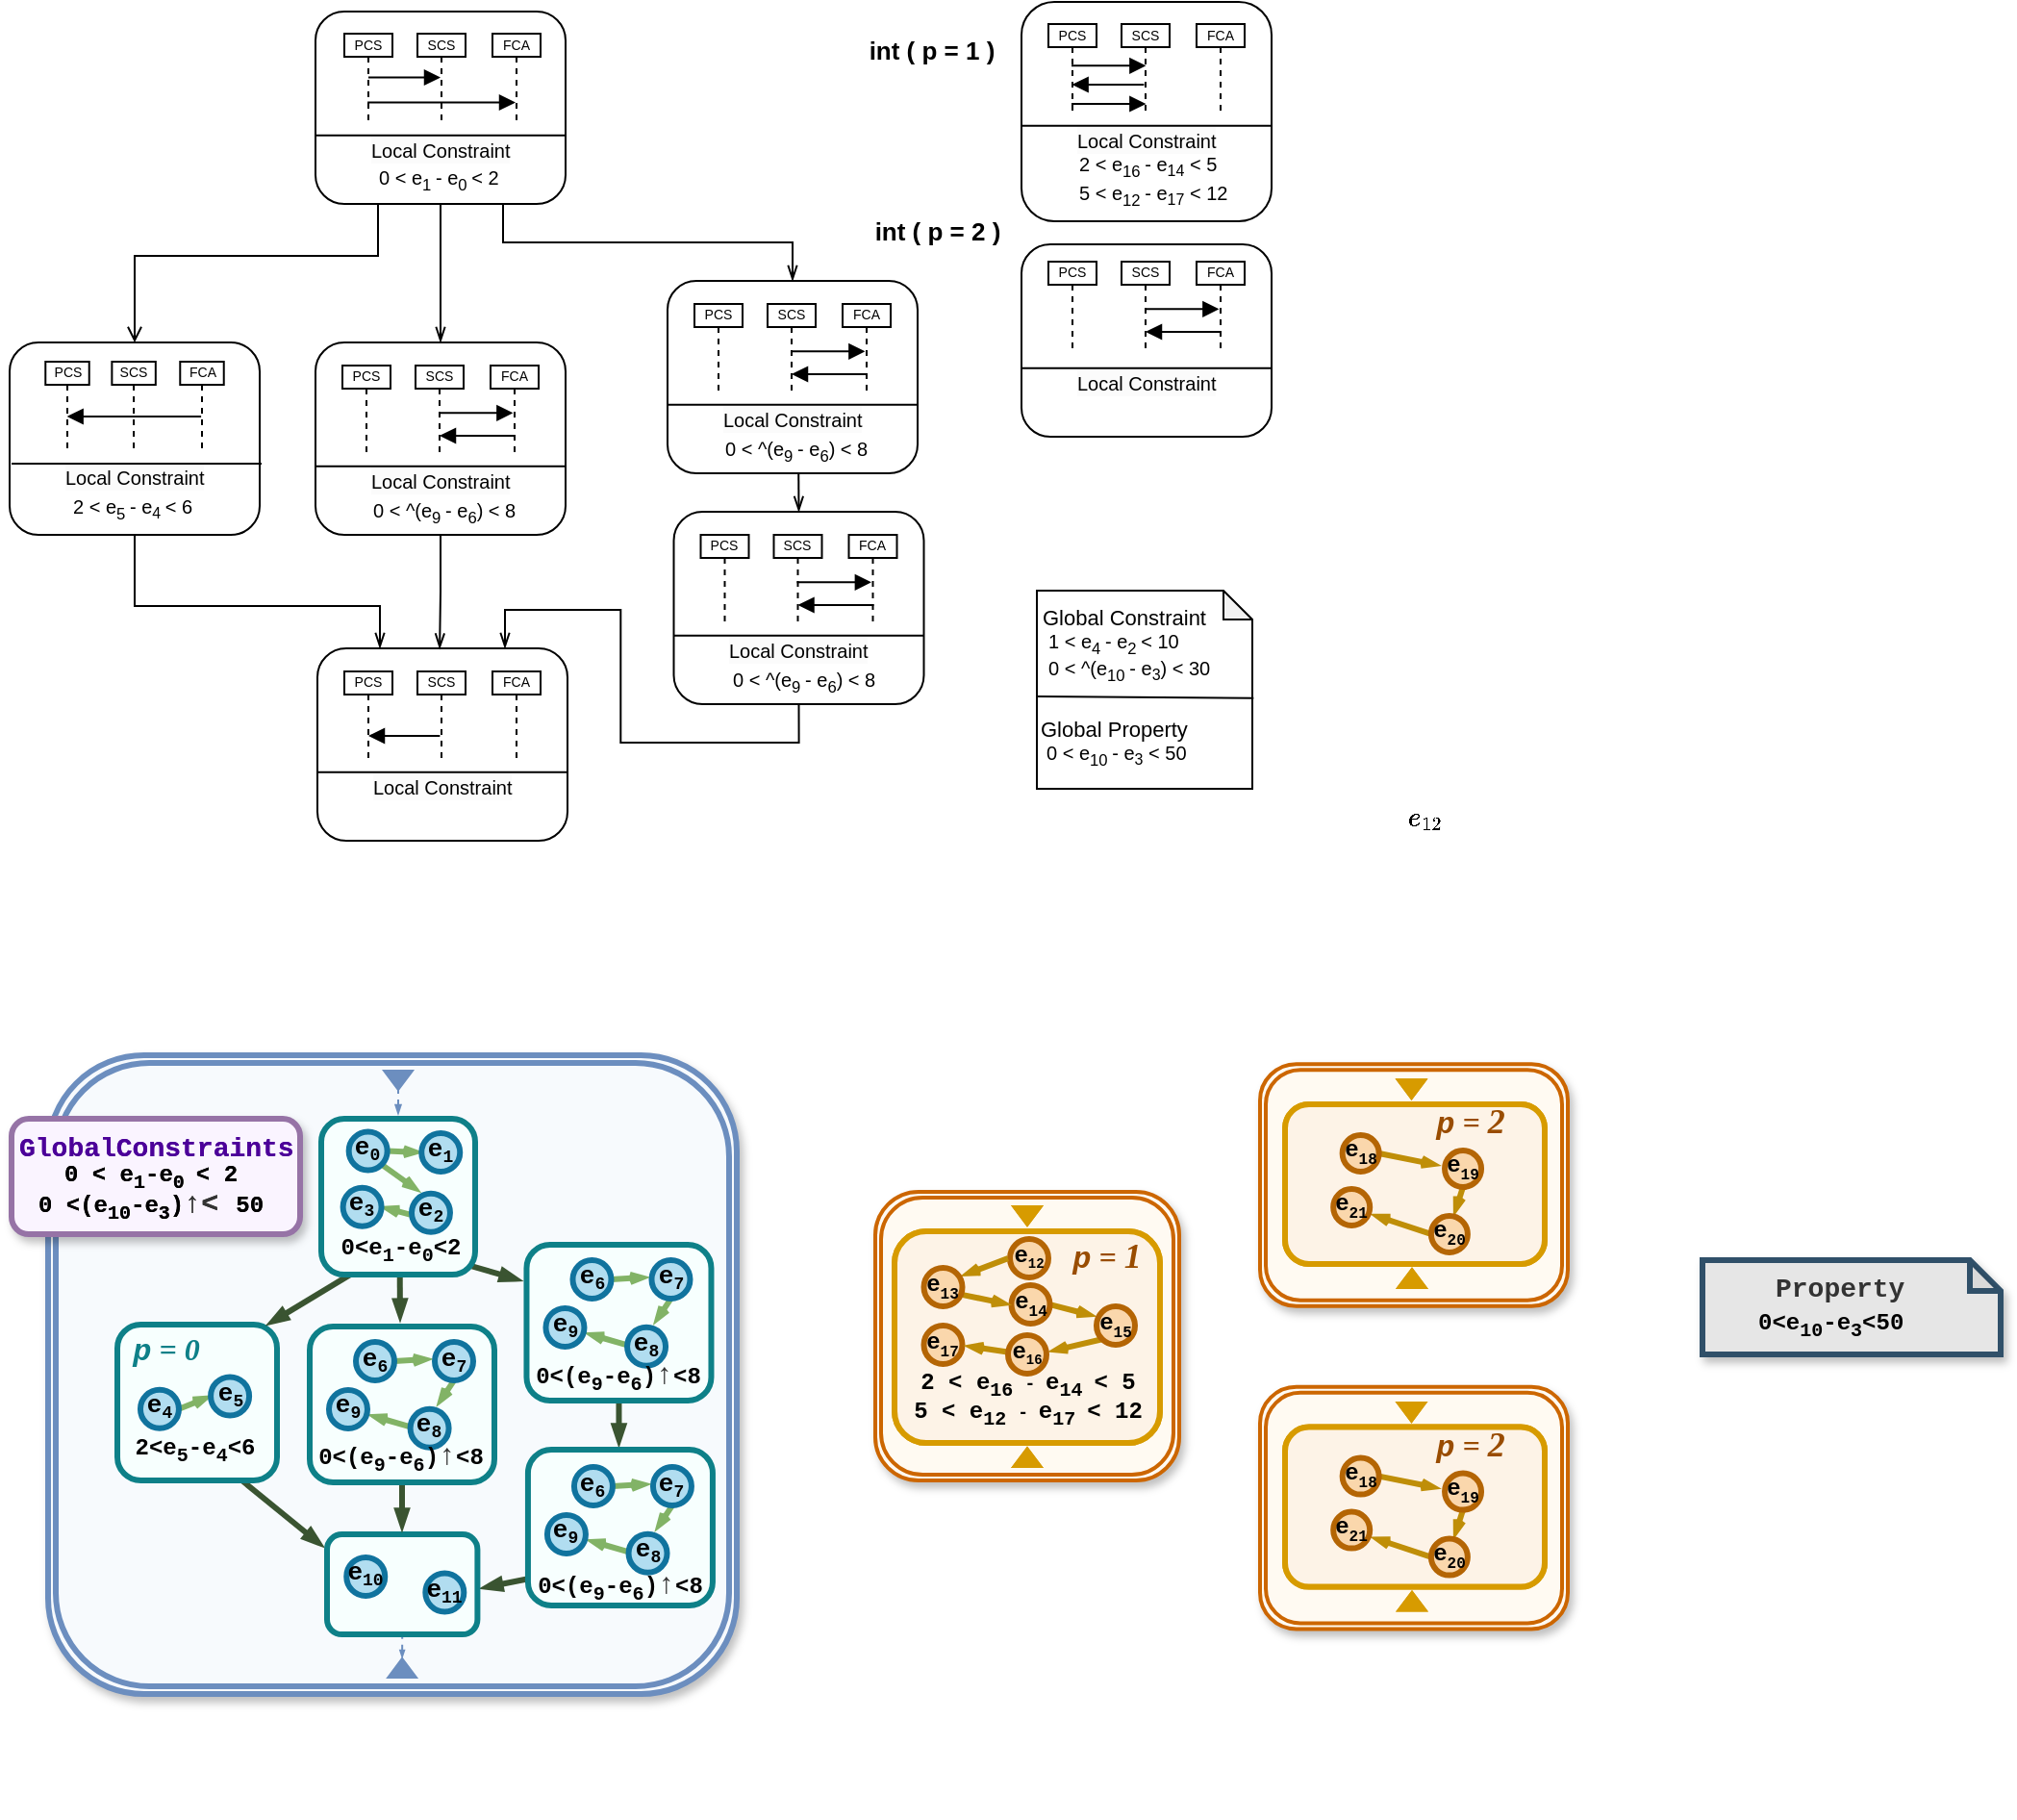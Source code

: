 <mxfile version="26.0.2">
  <diagram name="第 1 页" id="_L-r1Zg0NLN0VIuXtBzd">
    <mxGraphModel dx="1872" dy="1258" grid="1" gridSize="10" guides="1" tooltips="1" connect="1" arrows="1" fold="1" page="1" pageScale="1" pageWidth="1169" pageHeight="1654" math="1" shadow="0">
      <root>
        <mxCell id="0" />
        <mxCell id="1" parent="0" />
        <mxCell id="wYbs75s_w4zpAX3RpMi5-1439" value="" style="shape=ext;double=1;rounded=1;whiteSpace=wrap;html=1;fillColor=#FFFAF2;strokeColor=#CC6600;strokeWidth=2;container=0;shadow=1;" vertex="1" parent="1">
          <mxGeometry x="480" y="644.49" width="158" height="150" as="geometry" />
        </mxCell>
        <mxCell id="wYbs75s_w4zpAX3RpMi5-1385" value="" style="shape=ext;double=1;rounded=1;whiteSpace=wrap;html=1;fillColor=#FFFAF2;strokeColor=#CC6600;strokeWidth=2;container=0;shadow=1;" vertex="1" parent="1">
          <mxGeometry x="680" y="578.08" width="160" height="125.81" as="geometry" />
        </mxCell>
        <mxCell id="wYbs75s_w4zpAX3RpMi5-105" style="rounded=0;orthogonalLoop=1;jettySize=auto;html=1;strokeColor=#3A5431;endArrow=blockThin;endFill=1;endSize=4;strokeWidth=3;fillColor=#6d8764;exitX=0.008;exitY=0.882;exitDx=0;exitDy=0;exitPerimeter=0;" edge="1" parent="1">
          <mxGeometry relative="1" as="geometry">
            <mxPoint x="298.856" y="843.982" as="sourcePoint" />
            <mxPoint x="266" y="850.54" as="targetPoint" />
          </mxGeometry>
        </mxCell>
        <mxCell id="wYbs75s_w4zpAX3RpMi5-106" style="rounded=0;orthogonalLoop=1;jettySize=auto;html=1;strokeColor=#3A5431;endArrow=blockThin;endFill=1;endSize=4;strokeWidth=3;exitX=0.789;exitY=1.009;exitDx=0;exitDy=0;fillColor=#6d8764;exitPerimeter=0;entryX=-0.013;entryY=0.142;entryDx=0;entryDy=0;entryPerimeter=0;" edge="1" parent="1" source="wYbs75s_w4zpAX3RpMi5-54" target="wYbs75s_w4zpAX3RpMi5-94">
          <mxGeometry relative="1" as="geometry">
            <mxPoint x="287" y="691.54" as="sourcePoint" />
            <mxPoint x="166" y="831.54" as="targetPoint" />
          </mxGeometry>
        </mxCell>
        <mxCell id="wYbs75s_w4zpAX3RpMi5-53" value="" style="group;strokeWidth=3;" vertex="1" connectable="0" parent="1">
          <mxGeometry x="40" y="708.54" width="111" height="120" as="geometry" />
        </mxCell>
        <mxCell id="wYbs75s_w4zpAX3RpMi5-54" value="" style="rounded=1;whiteSpace=wrap;html=1;strokeWidth=3;fillColor=#F7FFFE;strokeColor=#0e8088;" vertex="1" parent="wYbs75s_w4zpAX3RpMi5-53">
          <mxGeometry x="46" y="5" width="83" height="81" as="geometry" />
        </mxCell>
        <mxCell id="wYbs75s_w4zpAX3RpMi5-55" style="rounded=0;orthogonalLoop=1;jettySize=auto;html=1;endArrow=openThin;endFill=0;strokeColor=#82b366;strokeWidth=3;fillColor=#d5e8d4;endSize=3;entryX=0;entryY=0.5;entryDx=0;entryDy=0;exitX=1;exitY=0.5;exitDx=0;exitDy=0;" edge="1" parent="wYbs75s_w4zpAX3RpMi5-53" source="wYbs75s_w4zpAX3RpMi5-56" target="wYbs75s_w4zpAX3RpMi5-59">
          <mxGeometry relative="1" as="geometry">
            <mxPoint x="88.418" y="47.603" as="sourcePoint" />
            <mxPoint x="104.088" y="52.134" as="targetPoint" />
          </mxGeometry>
        </mxCell>
        <mxCell id="wYbs75s_w4zpAX3RpMi5-56" value="&lt;b style=&quot;text-wrap-mode: nowrap;&quot;&gt;&lt;span style=&quot;color: light-dark(rgb(0, 0, 0), rgb(255, 255, 255)); font-family: &amp;quot;Courier New&amp;quot;; text-align: left;&quot;&gt;&lt;font style=&quot;font-size: 13px;&quot;&gt;e&lt;/font&gt;&lt;/span&gt;&lt;sub style=&quot;color: light-dark(rgb(0, 0, 0), rgb(255, 255, 255)); font-family: &amp;quot;Courier New&amp;quot;; text-align: left; line-height: 13px;&quot;&gt;&lt;font style=&quot;font-size: 9px;&quot;&gt;4&lt;/font&gt;&lt;/sub&gt;&lt;/b&gt;" style="ellipse;whiteSpace=wrap;html=1;aspect=fixed;strokeWidth=3;fillColor=#b1ddf0;strokeColor=#10739e;" vertex="1" parent="wYbs75s_w4zpAX3RpMi5-53">
          <mxGeometry x="57.981" y="38.849" width="20" height="20" as="geometry" />
        </mxCell>
        <mxCell id="wYbs75s_w4zpAX3RpMi5-59" value="&lt;b style=&quot;text-wrap-mode: nowrap;&quot;&gt;&lt;span style=&quot;color: light-dark(rgb(0, 0, 0), rgb(255, 255, 255)); font-family: &amp;quot;Courier New&amp;quot;; text-align: left;&quot;&gt;&lt;font style=&quot;font-size: 13px;&quot;&gt;e&lt;/font&gt;&lt;/span&gt;&lt;sub style=&quot;color: light-dark(rgb(0, 0, 0), rgb(255, 255, 255)); font-family: &amp;quot;Courier New&amp;quot;; text-align: left; line-height: 13px;&quot;&gt;&lt;font style=&quot;font-size: 9px;&quot;&gt;5&lt;/font&gt;&lt;/sub&gt;&lt;/b&gt;" style="ellipse;whiteSpace=wrap;html=1;aspect=fixed;strokeWidth=3;fillColor=#b1ddf0;strokeColor=#10739e;" vertex="1" parent="wYbs75s_w4zpAX3RpMi5-53">
          <mxGeometry x="94.544" y="32.152" width="20" height="20" as="geometry" />
        </mxCell>
        <mxCell id="wYbs75s_w4zpAX3RpMi5-62" value="&lt;font&gt;&lt;b&gt;&lt;span style=&quot;color: light-dark(rgb(0, 0, 0), rgb(255, 255, 255)); font-family: &amp;quot;Courier New&amp;quot;; text-align: left;&quot;&gt;2&amp;lt;e&lt;/span&gt;&lt;sub style=&quot;color: light-dark(rgb(0, 0, 0), rgb(255, 255, 255)); font-family: &amp;quot;Courier New&amp;quot;; text-align: left; line-height: 13px;&quot;&gt;5&lt;/sub&gt;&lt;span style=&quot;color: light-dark(rgb(0, 0, 0), rgb(255, 255, 255)); font-family: &amp;quot;Courier New&amp;quot;; text-align: left;&quot;&gt;-e&lt;/span&gt;&lt;sub style=&quot;color: light-dark(rgb(0, 0, 0), rgb(255, 255, 255)); font-family: &amp;quot;Courier New&amp;quot;; text-align: left; line-height: 13px;&quot;&gt;4&lt;/sub&gt;&lt;span style=&quot;color: light-dark(rgb(0, 0, 0), rgb(255, 255, 255)); font-family: &amp;quot;Courier New&amp;quot;; text-align: left;&quot;&gt;&amp;lt;6&lt;/span&gt;&lt;/b&gt;&lt;/font&gt;" style="text;html=1;align=center;verticalAlign=middle;resizable=0;points=[];autosize=1;strokeColor=none;fillColor=none;strokeWidth=3;" vertex="1" parent="wYbs75s_w4zpAX3RpMi5-53">
          <mxGeometry x="46.265" y="55.904" width="80" height="30" as="geometry" />
        </mxCell>
        <mxCell id="wYbs75s_w4zpAX3RpMi5-262" value="&lt;font style=&quot;color: rgb(14, 128, 136);&quot;&gt;&lt;b style=&quot;&quot;&gt;&lt;i style=&quot;&quot;&gt;&lt;span style=&quot;font-size: 16px;&quot;&gt;&lt;font style=&quot;&quot; face=&quot;Georgia&quot;&gt;&amp;nbsp;&lt;/font&gt;&lt;font style=&quot;&quot; face=&quot;Courier New&quot;&gt;p&lt;/font&gt;&lt;font style=&quot;&quot; face=&quot;Georgia&quot;&gt; = &lt;/font&gt;&lt;/span&gt;&lt;font face=&quot;Comic Sans MS&quot; style=&quot;font-size: 16px;&quot;&gt;0&lt;/font&gt;&lt;/i&gt;&lt;/b&gt;&lt;/font&gt;" style="text;html=1;align=center;verticalAlign=middle;resizable=0;points=[];autosize=1;strokeColor=none;fillColor=none;strokeWidth=3;" vertex="1" parent="wYbs75s_w4zpAX3RpMi5-53">
          <mxGeometry x="38" y="1" width="61" height="34" as="geometry" />
        </mxCell>
        <mxCell id="wYbs75s_w4zpAX3RpMi5-93" value="" style="group;strokeWidth=3;" vertex="1" connectable="0" parent="1">
          <mxGeometry x="242" y="820" width="100" height="100" as="geometry" />
        </mxCell>
        <mxCell id="wYbs75s_w4zpAX3RpMi5-95" style="rounded=0;orthogonalLoop=1;jettySize=auto;html=1;endArrow=none;endFill=0;strokeColor=#82b366;strokeWidth=3;fillColor=#d5e8d4;endSize=3;entryX=0;entryY=0.5;entryDx=0;entryDy=0;exitX=1;exitY=0.5;exitDx=0;exitDy=0;startSize=3;startArrow=openThin;startFill=0;" edge="1" parent="wYbs75s_w4zpAX3RpMi5-93" source="wYbs75s_w4zpAX3RpMi5-96" target="wYbs75s_w4zpAX3RpMi5-97">
          <mxGeometry relative="1" as="geometry">
            <mxPoint x="-17.579" y="32.343" as="sourcePoint" />
            <mxPoint x="-3.461" y="36.874" as="targetPoint" />
          </mxGeometry>
        </mxCell>
        <mxCell id="wYbs75s_w4zpAX3RpMi5-98" value="&lt;div style=&quot;text-align: left;&quot;&gt;&lt;br&gt;&lt;/div&gt;" style="text;html=1;align=center;verticalAlign=middle;resizable=0;points=[];autosize=1;strokeColor=none;fillColor=none;strokeWidth=3;" vertex="1" parent="wYbs75s_w4zpAX3RpMi5-93">
          <mxGeometry x="-20.419" y="45.644" width="18" height="26" as="geometry" />
        </mxCell>
        <mxCell id="wYbs75s_w4zpAX3RpMi5-676" value="" style="triangle;whiteSpace=wrap;html=1;rotation=90;fillColor=light-dark(#6c8ebf, #1d293b);flipV=1;flipH=1;strokeColor=#6c8ebf;" vertex="1" parent="wYbs75s_w4zpAX3RpMi5-93">
          <mxGeometry x="-12.95" y="64.49" width="10" height="15" as="geometry" />
        </mxCell>
        <mxCell id="wYbs75s_w4zpAX3RpMi5-678" style="rounded=0;orthogonalLoop=1;jettySize=auto;html=1;entryX=0.5;entryY=1;entryDx=0;entryDy=0;endArrow=none;endFill=0;endSize=3;dashed=1;startArrow=blockThin;startFill=1;startSize=2;strokeColor=light-dark(#6c8ebf, #ededed);" edge="1" parent="wYbs75s_w4zpAX3RpMi5-93" source="wYbs75s_w4zpAX3RpMi5-676" target="wYbs75s_w4zpAX3RpMi5-94">
          <mxGeometry relative="1" as="geometry" />
        </mxCell>
        <mxCell id="wYbs75s_w4zpAX3RpMi5-94" value="" style="rounded=1;whiteSpace=wrap;html=1;strokeWidth=3;fillColor=#F7FFFE;strokeColor=#0e8088;" vertex="1" parent="wYbs75s_w4zpAX3RpMi5-93">
          <mxGeometry x="-47" y="2.54" width="78.2" height="52" as="geometry" />
        </mxCell>
        <mxCell id="wYbs75s_w4zpAX3RpMi5-96" value="&lt;b style=&quot;text-wrap-mode: nowrap;&quot;&gt;&lt;span style=&quot;color: light-dark(rgb(0, 0, 0), rgb(255, 255, 255)); font-family: &amp;quot;Courier New&amp;quot;; text-align: left;&quot;&gt;&lt;font style=&quot;font-size: 13px;&quot;&gt;e&lt;/font&gt;&lt;/span&gt;&lt;sub style=&quot;color: light-dark(rgb(0, 0, 0), rgb(255, 255, 255)); font-family: &amp;quot;Courier New&amp;quot;; text-align: left; line-height: 13px;&quot;&gt;&lt;font style=&quot;font-size: 9px;&quot;&gt;10&lt;/font&gt;&lt;/sub&gt;&lt;/b&gt;" style="ellipse;whiteSpace=wrap;html=1;aspect=fixed;strokeWidth=3;fillColor=#b1ddf0;strokeColor=#10739e;" vertex="1" parent="wYbs75s_w4zpAX3RpMi5-93">
          <mxGeometry x="-36.873" y="14.439" width="20" height="20" as="geometry" />
        </mxCell>
        <mxCell id="wYbs75s_w4zpAX3RpMi5-97" value="&lt;b style=&quot;text-wrap-mode: nowrap;&quot;&gt;&lt;span style=&quot;color: light-dark(rgb(0, 0, 0), rgb(255, 255, 255)); font-family: &amp;quot;Courier New&amp;quot;; text-align: left;&quot;&gt;&lt;font style=&quot;font-size: 13px;&quot;&gt;e&lt;/font&gt;&lt;/span&gt;&lt;sub style=&quot;color: light-dark(rgb(0, 0, 0), rgb(255, 255, 255)); font-family: &amp;quot;Courier New&amp;quot;; text-align: left; line-height: 13px;&quot;&gt;&lt;font style=&quot;font-size: 9px;&quot;&gt;11&lt;/font&gt;&lt;/sub&gt;&lt;/b&gt;" style="ellipse;whiteSpace=wrap;html=1;aspect=fixed;strokeWidth=3;fillColor=#b1ddf0;strokeColor=#10739e;" vertex="1" parent="wYbs75s_w4zpAX3RpMi5-93">
          <mxGeometry x="4.166" y="22.742" width="20" height="20" as="geometry" />
        </mxCell>
        <mxCell id="wYbs75s_w4zpAX3RpMi5-100" style="rounded=0;orthogonalLoop=1;jettySize=auto;html=1;strokeColor=#3A5431;endArrow=blockThin;endFill=1;endSize=4;strokeWidth=3;exitX=0.25;exitY=1;exitDx=0;exitDy=0;fillColor=#6d8764;" edge="1" parent="1" source="wYbs75s_w4zpAX3RpMi5-17">
          <mxGeometry relative="1" as="geometry">
            <mxPoint x="56" y="573.54" as="sourcePoint" />
            <mxPoint x="145" y="712.54" as="targetPoint" />
          </mxGeometry>
        </mxCell>
        <mxCell id="wYbs75s_w4zpAX3RpMi5-101" style="rounded=0;orthogonalLoop=1;jettySize=auto;html=1;strokeColor=#3A5431;endArrow=blockThin;endFill=1;endSize=4;strokeWidth=3;exitX=0.54;exitY=0.912;exitDx=0;exitDy=0;fillColor=#6d8764;exitPerimeter=0;" edge="1" parent="1" source="wYbs75s_w4zpAX3RpMi5-51">
          <mxGeometry relative="1" as="geometry">
            <mxPoint x="219" y="695.54" as="sourcePoint" />
            <mxPoint x="236" y="711.54" as="targetPoint" />
          </mxGeometry>
        </mxCell>
        <mxCell id="wYbs75s_w4zpAX3RpMi5-103" style="rounded=0;orthogonalLoop=1;jettySize=auto;html=1;strokeColor=#3A5431;endArrow=blockThin;endFill=1;endSize=4;strokeWidth=3;exitX=0.98;exitY=0.946;exitDx=0;exitDy=0;fillColor=#6d8764;entryX=-0.019;entryY=0.31;entryDx=0;entryDy=0;exitPerimeter=0;entryPerimeter=0;" edge="1" parent="1" source="wYbs75s_w4zpAX3RpMi5-17">
          <mxGeometry relative="1" as="geometry">
            <mxPoint x="236" y="695.54" as="sourcePoint" />
            <mxPoint x="295.967" y="690.65" as="targetPoint" />
          </mxGeometry>
        </mxCell>
        <mxCell id="wYbs75s_w4zpAX3RpMi5-107" value="" style="rounded=1;whiteSpace=wrap;html=1;strokeWidth=3;fillColor=light-dark(#fdf3e7, #36210a);strokeColor=#d79b00;" vertex="1" parent="1">
          <mxGeometry x="490" y="665.05" width="138" height="110" as="geometry" />
        </mxCell>
        <mxCell id="wYbs75s_w4zpAX3RpMi5-133" style="rounded=0;orthogonalLoop=1;jettySize=auto;html=1;endArrow=openThin;endFill=0;strokeColor=light-dark(#bf8e08, #446e2c);strokeWidth=3;fillColor=#d5e8d4;endSize=3;exitX=1;exitY=0.5;exitDx=0;exitDy=0;" edge="1" parent="1" source="wYbs75s_w4zpAX3RpMi5-122">
          <mxGeometry relative="1" as="geometry">
            <mxPoint x="556" y="708.05" as="sourcePoint" />
            <mxPoint x="594" y="709.05" as="targetPoint" />
          </mxGeometry>
        </mxCell>
        <mxCell id="wYbs75s_w4zpAX3RpMi5-135" value="&lt;font style=&quot;line-height: 90%;&quot;&gt;&lt;b&gt;&lt;span style=&quot;color: light-dark(rgb(0, 0, 0), rgb(255, 255, 255)); font-family: &amp;quot;Courier New&amp;quot;; text-align: left;&quot;&gt;2 &amp;lt; e&lt;/span&gt;&lt;sub style=&quot;color: light-dark(rgb(0, 0, 0), rgb(255, 255, 255)); font-family: &amp;quot;Courier New&amp;quot;; text-align: left; line-height: 90%;&quot;&gt;16&amp;nbsp;&lt;/sub&gt;&lt;span style=&quot;color: light-dark(rgb(0, 0, 0), rgb(255, 255, 255)); font-family: &amp;quot;Courier New&amp;quot;; text-align: left;&quot;&gt;&lt;font style=&quot;font-size: 9px;&quot;&gt;-&amp;nbsp;&lt;/font&gt;e&lt;/span&gt;&lt;sub style=&quot;color: light-dark(rgb(0, 0, 0), rgb(255, 255, 255)); font-family: &amp;quot;Courier New&amp;quot;; text-align: left; line-height: 90%;&quot;&gt;14&amp;nbsp;&lt;/sub&gt;&lt;span style=&quot;color: light-dark(rgb(0, 0, 0), rgb(255, 255, 255)); font-family: &amp;quot;Courier New&amp;quot;; text-align: left;&quot;&gt;&amp;lt; 5&lt;/span&gt;&lt;/b&gt;&lt;/font&gt;&lt;div style=&quot;line-height: 90%;&quot;&gt;&lt;font&gt;&lt;b&gt;&lt;span style=&quot;color: light-dark(rgb(0, 0, 0), rgb(255, 255, 255)); font-family: &amp;quot;Courier New&amp;quot;; text-align: left;&quot;&gt;5 &amp;lt; e&lt;/span&gt;&lt;sub style=&quot;color: light-dark(rgb(0, 0, 0), rgb(255, 255, 255)); font-family: &amp;quot;Courier New&amp;quot;; text-align: left; line-height: 90%;&quot;&gt;12&amp;nbsp;&lt;/sub&gt;&lt;/b&gt;&lt;/font&gt;&lt;b style=&quot;background-color: transparent; color: light-dark(rgb(0, 0, 0), rgb(255, 255, 255));&quot;&gt;&lt;span style=&quot;color: light-dark(rgb(0, 0, 0), rgb(255, 255, 255)); text-align: left; font-family: &amp;quot;Courier New&amp;quot;;&quot;&gt;&lt;font style=&quot;font-size: 9px;&quot;&gt;-&amp;nbsp;&lt;/font&gt;&lt;/span&gt;&lt;/b&gt;&lt;b style=&quot;background-color: transparent; color: light-dark(rgb(0, 0, 0), rgb(255, 255, 255));&quot;&gt;&lt;span style=&quot;color: light-dark(rgb(0, 0, 0), rgb(255, 255, 255)); font-family: &amp;quot;Courier New&amp;quot;; text-align: left;&quot;&gt;e&lt;/span&gt;&lt;sub style=&quot;color: light-dark(rgb(0, 0, 0), rgb(255, 255, 255)); font-family: &amp;quot;Courier New&amp;quot;; text-align: left; line-height: 9px;&quot;&gt;17&amp;nbsp;&lt;/sub&gt;&lt;/b&gt;&lt;font style=&quot;background-color: transparent; color: light-dark(rgb(0, 0, 0), rgb(255, 255, 255));&quot;&gt;&lt;b&gt;&lt;span style=&quot;color: light-dark(rgb(0, 0, 0), rgb(255, 255, 255)); font-family: &amp;quot;Courier New&amp;quot;; text-align: left;&quot;&gt;&amp;lt;&amp;nbsp;&lt;/span&gt;&lt;/b&gt;&lt;/font&gt;&lt;b style=&quot;background-color: transparent; color: light-dark(rgb(0, 0, 0), rgb(255, 255, 255));&quot;&gt;&lt;span style=&quot;color: light-dark(rgb(0, 0, 0), rgb(255, 255, 255)); font-family: &amp;quot;Courier New&amp;quot;; text-align: left;&quot;&gt;12&lt;/span&gt;&lt;/b&gt;&lt;/div&gt;" style="text;html=1;align=center;verticalAlign=middle;resizable=0;points=[];autosize=1;strokeColor=none;fillColor=none;strokeWidth=3;" vertex="1" parent="1">
          <mxGeometry x="489.005" y="730.554" width="140" height="40" as="geometry" />
        </mxCell>
        <mxCell id="wYbs75s_w4zpAX3RpMi5-145" value="&lt;font style=&quot;color: rgb(153, 76, 0);&quot;&gt;&lt;b style=&quot;&quot;&gt;&lt;i style=&quot;&quot;&gt;&lt;span style=&quot;font-size: 16px;&quot;&gt;&lt;font face=&quot;Georgia&quot;&gt;&amp;nbsp;&lt;/font&gt;&lt;font face=&quot;Courier New&quot;&gt;p&lt;/font&gt;&lt;font face=&quot;Georgia&quot;&gt; = &lt;/font&gt;&lt;/span&gt;&lt;font style=&quot;font-family: Georgia; font-size: 18px;&quot;&gt;1&lt;/font&gt;&lt;/i&gt;&lt;/b&gt;&lt;/font&gt;" style="text;html=1;align=center;verticalAlign=middle;resizable=0;points=[];autosize=1;strokeColor=none;fillColor=none;strokeWidth=3;" vertex="1" parent="1">
          <mxGeometry x="568" y="661.55" width="60" height="35" as="geometry" />
        </mxCell>
        <mxCell id="wYbs75s_w4zpAX3RpMi5-147" value="&lt;font size=&quot;1&quot; style=&quot;&quot;&gt;&lt;b style=&quot;font-size: 13px;&quot;&gt;int ( p = 1 )&lt;/b&gt;&lt;/font&gt;" style="text;html=1;align=center;verticalAlign=middle;resizable=0;points=[];autosize=1;strokeColor=none;fillColor=none;" vertex="1" parent="1">
          <mxGeometry x="467" y="37" width="83" height="28" as="geometry" />
        </mxCell>
        <mxCell id="wYbs75s_w4zpAX3RpMi5-148" value="" style="group" vertex="1" connectable="0" parent="1">
          <mxGeometry x="189" y="31" width="132" height="100" as="geometry" />
        </mxCell>
        <mxCell id="wYbs75s_w4zpAX3RpMi5-149" value="" style="rounded=1;whiteSpace=wrap;html=1;" vertex="1" parent="wYbs75s_w4zpAX3RpMi5-148">
          <mxGeometry width="130" height="100" as="geometry" />
        </mxCell>
        <mxCell id="wYbs75s_w4zpAX3RpMi5-150" value="" style="html=1;verticalAlign=bottom;endArrow=block;curved=0;rounded=0;strokeWidth=1;" edge="1" parent="wYbs75s_w4zpAX3RpMi5-148" source="wYbs75s_w4zpAX3RpMi5-153" target="wYbs75s_w4zpAX3RpMi5-152">
          <mxGeometry width="80" relative="1" as="geometry">
            <mxPoint x="32.002" y="39.002" as="sourcePoint" />
            <mxPoint x="63.57" y="39" as="targetPoint" />
          </mxGeometry>
        </mxCell>
        <mxCell id="wYbs75s_w4zpAX3RpMi5-151" value="&lt;font style=&quot;font-size: 7px;&quot;&gt;FCA&lt;/font&gt;" style="shape=umlLifeline;perimeter=lifelinePerimeter;whiteSpace=wrap;html=1;container=1;dropTarget=0;collapsible=0;recursiveResize=0;outlineConnect=0;portConstraint=eastwest;newEdgeStyle={&quot;curved&quot;:0,&quot;rounded&quot;:0};size=12;fontSize=7;" vertex="1" parent="wYbs75s_w4zpAX3RpMi5-148">
          <mxGeometry x="92" y="11.5" width="25" height="45" as="geometry" />
        </mxCell>
        <mxCell id="wYbs75s_w4zpAX3RpMi5-152" value="&lt;font style=&quot;font-size: 7px;&quot;&gt;SCS&lt;/font&gt;" style="shape=umlLifeline;perimeter=lifelinePerimeter;whiteSpace=wrap;html=1;container=1;dropTarget=0;collapsible=0;recursiveResize=0;outlineConnect=0;portConstraint=eastwest;newEdgeStyle={&quot;curved&quot;:0,&quot;rounded&quot;:0};size=12;fontSize=7;" vertex="1" parent="wYbs75s_w4zpAX3RpMi5-148">
          <mxGeometry x="53" y="11.5" width="25" height="45.5" as="geometry" />
        </mxCell>
        <mxCell id="wYbs75s_w4zpAX3RpMi5-153" value="&lt;font style=&quot;font-size: 7px;&quot;&gt;PCS&lt;/font&gt;" style="shape=umlLifeline;perimeter=lifelinePerimeter;whiteSpace=wrap;html=1;container=1;dropTarget=0;collapsible=0;recursiveResize=0;outlineConnect=0;portConstraint=eastwest;newEdgeStyle={&quot;curved&quot;:0,&quot;rounded&quot;:0};size=12;fontSize=7;" vertex="1" parent="wYbs75s_w4zpAX3RpMi5-148">
          <mxGeometry x="15" y="11.5" width="25" height="45.5" as="geometry" />
        </mxCell>
        <mxCell id="wYbs75s_w4zpAX3RpMi5-154" value="" style="html=1;verticalAlign=bottom;endArrow=block;curved=0;rounded=0;strokeWidth=1;" edge="1" parent="wYbs75s_w4zpAX3RpMi5-148">
          <mxGeometry width="80" relative="1" as="geometry">
            <mxPoint x="27.048" y="47.25" as="sourcePoint" />
            <mxPoint x="104.0" y="47.25" as="targetPoint" />
          </mxGeometry>
        </mxCell>
        <mxCell id="wYbs75s_w4zpAX3RpMi5-155" value="&lt;span style=&quot;color: rgb(0, 0, 0); font-family: Helvetica; font-style: normal; font-variant-ligatures: normal; font-variant-caps: normal; font-weight: 400; letter-spacing: normal; orphans: 2; text-align: left; text-indent: 0px; text-transform: none; widows: 2; word-spacing: 0px; -webkit-text-stroke-width: 0px; white-space: nowrap; background-color: rgb(251, 251, 251); text-decoration-thickness: initial; text-decoration-style: initial; text-decoration-color: initial; float: none; display: inline !important;&quot;&gt;&lt;font style=&quot;font-size: 10px;&quot;&gt;Local Constraint&lt;/font&gt;&lt;/span&gt;" style="text;whiteSpace=wrap;html=1;verticalAlign=middle;" vertex="1" parent="wYbs75s_w4zpAX3RpMi5-148">
          <mxGeometry x="27" y="65" width="78" height="14" as="geometry" />
        </mxCell>
        <mxCell id="wYbs75s_w4zpAX3RpMi5-156" value="0 &amp;lt; e&lt;sub&gt;1&amp;nbsp;&lt;/sub&gt;- e&lt;sub&gt;0&amp;nbsp;&lt;/sub&gt;&amp;lt; 2&lt;br&gt;&lt;div&gt;&lt;div&gt;&lt;div&gt;&lt;br&gt;&lt;/div&gt;&lt;/div&gt;&lt;/div&gt;" style="text;align=left;verticalAlign=middle;rounded=0;horizontal=1;fontSize=10;html=1;" vertex="1" parent="wYbs75s_w4zpAX3RpMi5-148">
          <mxGeometry x="31.25" y="88" width="69.5" height="9" as="geometry" />
        </mxCell>
        <mxCell id="wYbs75s_w4zpAX3RpMi5-157" value="" style="line;strokeWidth=1;fillColor=none;align=left;verticalAlign=middle;spacingTop=-1;spacingLeft=3;spacingRight=3;rotatable=0;labelPosition=right;points=[];portConstraint=eastwest;strokeColor=inherit;" vertex="1" parent="wYbs75s_w4zpAX3RpMi5-148">
          <mxGeometry y="58" width="132" height="8" as="geometry" />
        </mxCell>
        <mxCell id="wYbs75s_w4zpAX3RpMi5-158" value="" style="line;strokeWidth=1;fillColor=none;align=left;verticalAlign=middle;spacingTop=-1;spacingLeft=3;spacingRight=3;rotatable=0;labelPosition=right;points=[];portConstraint=eastwest;strokeColor=inherit;" vertex="1" parent="wYbs75s_w4zpAX3RpMi5-148">
          <mxGeometry y="57" width="130" height="8" as="geometry" />
        </mxCell>
        <mxCell id="wYbs75s_w4zpAX3RpMi5-159" style="rounded=0;orthogonalLoop=1;jettySize=auto;html=1;exitX=0;exitY=0.75;exitDx=0;exitDy=0;entryX=1;entryY=0.75;entryDx=0;entryDy=0;endArrow=none;endFill=0;" edge="1" parent="wYbs75s_w4zpAX3RpMi5-148">
          <mxGeometry relative="1" as="geometry">
            <mxPoint y="64.35" as="sourcePoint" />
            <mxPoint x="130" y="64.35" as="targetPoint" />
          </mxGeometry>
        </mxCell>
        <mxCell id="wYbs75s_w4zpAX3RpMi5-160" value="" style="group" vertex="1" connectable="0" parent="1">
          <mxGeometry x="30" y="203" width="130" height="100" as="geometry" />
        </mxCell>
        <mxCell id="wYbs75s_w4zpAX3RpMi5-161" value="" style="rounded=1;whiteSpace=wrap;html=1;" vertex="1" parent="wYbs75s_w4zpAX3RpMi5-160">
          <mxGeometry width="130" height="100" as="geometry" />
        </mxCell>
        <mxCell id="wYbs75s_w4zpAX3RpMi5-162" value="&lt;span style=&quot;color: rgb(0, 0, 0); font-family: Helvetica; font-style: normal; font-variant-ligatures: normal; font-variant-caps: normal; font-weight: 400; letter-spacing: normal; orphans: 2; text-align: left; text-indent: 0px; text-transform: none; widows: 2; word-spacing: 0px; -webkit-text-stroke-width: 0px; white-space: nowrap; background-color: rgb(251, 251, 251); text-decoration-thickness: initial; text-decoration-style: initial; text-decoration-color: initial; float: none; display: inline !important;&quot;&gt;&lt;font style=&quot;font-size: 10px;&quot;&gt;Local Constraint&lt;/font&gt;&lt;/span&gt;" style="text;whiteSpace=wrap;html=1;verticalAlign=middle;" vertex="1" parent="wYbs75s_w4zpAX3RpMi5-160">
          <mxGeometry x="27" y="63" width="78" height="14" as="geometry" />
        </mxCell>
        <mxCell id="wYbs75s_w4zpAX3RpMi5-163" value="&lt;div&gt;&lt;div&gt;&lt;div&gt;2 &amp;lt; e&lt;sub&gt;5&amp;nbsp;&lt;/sub&gt;- e&lt;span style=&quot;font-size: 6.944px;&quot;&gt;&lt;sub style=&quot;font-size: 8px;&quot;&gt;4&amp;nbsp;&lt;/sub&gt;&lt;/span&gt;&amp;lt; 6&lt;br&gt;&lt;/div&gt;&lt;/div&gt;&lt;/div&gt;" style="text;align=left;verticalAlign=middle;rounded=0;horizontal=1;fontSize=10;html=1;" vertex="1" parent="wYbs75s_w4zpAX3RpMi5-160">
          <mxGeometry x="31.25" y="81" width="69.5" height="9" as="geometry" />
        </mxCell>
        <mxCell id="wYbs75s_w4zpAX3RpMi5-164" value="" style="line;strokeWidth=1;fillColor=none;align=left;verticalAlign=middle;spacingTop=-1;spacingLeft=3;spacingRight=3;rotatable=0;labelPosition=right;points=[];portConstraint=eastwest;strokeColor=inherit;" vertex="1" parent="wYbs75s_w4zpAX3RpMi5-160">
          <mxGeometry y="58" width="130" height="8" as="geometry" />
        </mxCell>
        <mxCell id="wYbs75s_w4zpAX3RpMi5-165" value="&lt;font style=&quot;font-size: 7px;&quot;&gt;FCA&lt;/font&gt;" style="shape=umlLifeline;perimeter=lifelinePerimeter;whiteSpace=wrap;html=1;container=1;dropTarget=0;collapsible=0;recursiveResize=0;outlineConnect=0;portConstraint=eastwest;newEdgeStyle={&quot;curved&quot;:0,&quot;rounded&quot;:0};size=12;fontSize=7;" vertex="1" parent="wYbs75s_w4zpAX3RpMi5-160">
          <mxGeometry x="88.638" y="10" width="22.727" height="45" as="geometry" />
        </mxCell>
        <mxCell id="wYbs75s_w4zpAX3RpMi5-166" value="&lt;font style=&quot;font-size: 7px;&quot;&gt;SCS&lt;/font&gt;" style="shape=umlLifeline;perimeter=lifelinePerimeter;whiteSpace=wrap;html=1;container=1;dropTarget=0;collapsible=0;recursiveResize=0;outlineConnect=0;portConstraint=eastwest;newEdgeStyle={&quot;curved&quot;:0,&quot;rounded&quot;:0};size=12;fontSize=7;" vertex="1" parent="wYbs75s_w4zpAX3RpMi5-160">
          <mxGeometry x="53.184" y="10" width="22.727" height="45.5" as="geometry" />
        </mxCell>
        <mxCell id="wYbs75s_w4zpAX3RpMi5-167" value="&lt;font style=&quot;font-size: 7px;&quot;&gt;PCS&lt;/font&gt;" style="shape=umlLifeline;perimeter=lifelinePerimeter;whiteSpace=wrap;html=1;container=1;dropTarget=0;collapsible=0;recursiveResize=0;outlineConnect=0;portConstraint=eastwest;newEdgeStyle={&quot;curved&quot;:0,&quot;rounded&quot;:0};size=12;fontSize=7;" vertex="1" parent="wYbs75s_w4zpAX3RpMi5-160">
          <mxGeometry x="18.638" y="10" width="22.727" height="45.5" as="geometry" />
        </mxCell>
        <mxCell id="wYbs75s_w4zpAX3RpMi5-168" value="" style="html=1;verticalAlign=bottom;endArrow=block;curved=0;rounded=0;strokeWidth=1;" edge="1" parent="wYbs75s_w4zpAX3RpMi5-160">
          <mxGeometry width="80" relative="1" as="geometry">
            <mxPoint x="99.547" y="38.5" as="sourcePoint" />
            <mxPoint x="29.829" y="38.5" as="targetPoint" />
          </mxGeometry>
        </mxCell>
        <mxCell id="wYbs75s_w4zpAX3RpMi5-169" style="rounded=0;orthogonalLoop=1;jettySize=auto;html=1;exitX=0;exitY=0.75;exitDx=0;exitDy=0;entryX=1;entryY=0.75;entryDx=0;entryDy=0;endArrow=none;endFill=0;" edge="1" parent="wYbs75s_w4zpAX3RpMi5-160">
          <mxGeometry relative="1" as="geometry">
            <mxPoint x="1" y="63.0" as="sourcePoint" />
            <mxPoint x="131" y="63.0" as="targetPoint" />
          </mxGeometry>
        </mxCell>
        <mxCell id="wYbs75s_w4zpAX3RpMi5-170" value="" style="group" vertex="1" connectable="0" parent="1">
          <mxGeometry x="189" y="203" width="130" height="100" as="geometry" />
        </mxCell>
        <mxCell id="wYbs75s_w4zpAX3RpMi5-171" value="" style="rounded=1;whiteSpace=wrap;html=1;container=0;" vertex="1" parent="wYbs75s_w4zpAX3RpMi5-170">
          <mxGeometry width="130" height="100" as="geometry" />
        </mxCell>
        <mxCell id="wYbs75s_w4zpAX3RpMi5-172" value="&lt;span style=&quot;color: rgb(0, 0, 0); font-family: Helvetica; font-style: normal; font-variant-ligatures: normal; font-variant-caps: normal; font-weight: 400; letter-spacing: normal; orphans: 2; text-align: left; text-indent: 0px; text-transform: none; widows: 2; word-spacing: 0px; -webkit-text-stroke-width: 0px; white-space: nowrap; background-color: rgb(251, 251, 251); text-decoration-thickness: initial; text-decoration-style: initial; text-decoration-color: initial; float: none; display: inline !important;&quot;&gt;&lt;font style=&quot;font-size: 10px;&quot;&gt;Local Constraint&lt;/font&gt;&lt;/span&gt;" style="text;whiteSpace=wrap;html=1;verticalAlign=middle;container=0;" vertex="1" parent="wYbs75s_w4zpAX3RpMi5-170">
          <mxGeometry x="27" y="65" width="78" height="14" as="geometry" />
        </mxCell>
        <mxCell id="wYbs75s_w4zpAX3RpMi5-173" value="&lt;div&gt;&lt;div&gt;&lt;div&gt;0 &amp;lt; ^(e&lt;sub&gt;9&lt;/sub&gt;&lt;span style=&quot;font-size: 8.333px;&quot;&gt;&amp;nbsp;&lt;/span&gt;- e&lt;sub&gt;6&lt;/sub&gt;) &amp;lt; 8&lt;br&gt;&lt;/div&gt;&lt;/div&gt;&lt;/div&gt;" style="text;align=left;verticalAlign=middle;rounded=0;horizontal=1;fontSize=10;html=1;container=0;" vertex="1" parent="wYbs75s_w4zpAX3RpMi5-170">
          <mxGeometry x="28.25" y="83" width="69.5" height="9" as="geometry" />
        </mxCell>
        <mxCell id="wYbs75s_w4zpAX3RpMi5-174" style="rounded=0;orthogonalLoop=1;jettySize=auto;html=1;exitX=0;exitY=0.75;exitDx=0;exitDy=0;entryX=1;entryY=0.75;entryDx=0;entryDy=0;endArrow=none;endFill=0;" edge="1" parent="wYbs75s_w4zpAX3RpMi5-170">
          <mxGeometry relative="1" as="geometry">
            <mxPoint y="64.35" as="sourcePoint" />
            <mxPoint x="130" y="64.35" as="targetPoint" />
          </mxGeometry>
        </mxCell>
        <mxCell id="wYbs75s_w4zpAX3RpMi5-175" value="&lt;font style=&quot;font-size: 7px;&quot;&gt;FCA&lt;/font&gt;" style="shape=umlLifeline;perimeter=lifelinePerimeter;whiteSpace=wrap;html=1;container=1;dropTarget=0;collapsible=0;recursiveResize=0;outlineConnect=0;portConstraint=eastwest;newEdgeStyle={&quot;curved&quot;:0,&quot;rounded&quot;:0};size=12;fontSize=7;" vertex="1" parent="wYbs75s_w4zpAX3RpMi5-170">
          <mxGeometry x="91" y="12" width="25" height="45" as="geometry" />
        </mxCell>
        <mxCell id="wYbs75s_w4zpAX3RpMi5-176" value="&lt;font style=&quot;font-size: 7px;&quot;&gt;SCS&lt;/font&gt;" style="shape=umlLifeline;perimeter=lifelinePerimeter;whiteSpace=wrap;html=1;container=1;dropTarget=0;collapsible=0;recursiveResize=0;outlineConnect=0;portConstraint=eastwest;newEdgeStyle={&quot;curved&quot;:0,&quot;rounded&quot;:0};size=12;fontSize=7;" vertex="1" parent="wYbs75s_w4zpAX3RpMi5-170">
          <mxGeometry x="52" y="12" width="25" height="45.5" as="geometry" />
        </mxCell>
        <mxCell id="wYbs75s_w4zpAX3RpMi5-177" value="&lt;font style=&quot;font-size: 7px;&quot;&gt;PCS&lt;/font&gt;" style="shape=umlLifeline;perimeter=lifelinePerimeter;whiteSpace=wrap;html=1;container=1;dropTarget=0;collapsible=0;recursiveResize=0;outlineConnect=0;portConstraint=eastwest;newEdgeStyle={&quot;curved&quot;:0,&quot;rounded&quot;:0};size=12;fontSize=7;" vertex="1" parent="wYbs75s_w4zpAX3RpMi5-170">
          <mxGeometry x="14" y="12" width="25" height="45.5" as="geometry" />
        </mxCell>
        <mxCell id="wYbs75s_w4zpAX3RpMi5-178" value="" style="html=1;verticalAlign=bottom;endArrow=block;curved=0;rounded=0;strokeWidth=1;" edge="1" parent="wYbs75s_w4zpAX3RpMi5-170">
          <mxGeometry width="80" relative="1" as="geometry">
            <mxPoint x="64.0" y="36.66" as="sourcePoint" />
            <mxPoint x="102.69" y="36.66" as="targetPoint" />
          </mxGeometry>
        </mxCell>
        <mxCell id="wYbs75s_w4zpAX3RpMi5-179" value="" style="html=1;verticalAlign=bottom;endArrow=block;curved=0;rounded=0;strokeWidth=1;" edge="1" parent="wYbs75s_w4zpAX3RpMi5-170" target="wYbs75s_w4zpAX3RpMi5-176">
          <mxGeometry width="80" relative="1" as="geometry">
            <mxPoint x="104.0" y="48.5" as="sourcePoint" />
            <mxPoint x="142.69" y="48.5" as="targetPoint" />
          </mxGeometry>
        </mxCell>
        <mxCell id="wYbs75s_w4zpAX3RpMi5-180" value="" style="group" vertex="1" connectable="0" parent="1">
          <mxGeometry x="190" y="362" width="130" height="100" as="geometry" />
        </mxCell>
        <mxCell id="wYbs75s_w4zpAX3RpMi5-181" value="" style="rounded=1;whiteSpace=wrap;html=1;container=0;" vertex="1" parent="wYbs75s_w4zpAX3RpMi5-180">
          <mxGeometry width="130" height="100" as="geometry" />
        </mxCell>
        <mxCell id="wYbs75s_w4zpAX3RpMi5-182" value="&lt;span style=&quot;color: rgb(0, 0, 0); font-family: Helvetica; font-style: normal; font-variant-ligatures: normal; font-variant-caps: normal; font-weight: 400; letter-spacing: normal; orphans: 2; text-align: left; text-indent: 0px; text-transform: none; widows: 2; word-spacing: 0px; -webkit-text-stroke-width: 0px; white-space: nowrap; background-color: rgb(251, 251, 251); text-decoration-thickness: initial; text-decoration-style: initial; text-decoration-color: initial; float: none; display: inline !important;&quot;&gt;&lt;font style=&quot;font-size: 10px;&quot;&gt;Local Constraint&lt;/font&gt;&lt;/span&gt;" style="text;whiteSpace=wrap;html=1;verticalAlign=middle;container=0;" vertex="1" parent="wYbs75s_w4zpAX3RpMi5-180">
          <mxGeometry x="27" y="65" width="78" height="14" as="geometry" />
        </mxCell>
        <mxCell id="wYbs75s_w4zpAX3RpMi5-183" style="rounded=0;orthogonalLoop=1;jettySize=auto;html=1;exitX=0;exitY=0.75;exitDx=0;exitDy=0;entryX=1;entryY=0.75;entryDx=0;entryDy=0;endArrow=none;endFill=0;" edge="1" parent="wYbs75s_w4zpAX3RpMi5-180">
          <mxGeometry relative="1" as="geometry">
            <mxPoint y="64.35" as="sourcePoint" />
            <mxPoint x="130" y="64.35" as="targetPoint" />
          </mxGeometry>
        </mxCell>
        <mxCell id="wYbs75s_w4zpAX3RpMi5-184" value="&lt;font style=&quot;font-size: 7px;&quot;&gt;FCA&lt;/font&gt;" style="shape=umlLifeline;perimeter=lifelinePerimeter;whiteSpace=wrap;html=1;container=1;dropTarget=0;collapsible=0;recursiveResize=0;outlineConnect=0;portConstraint=eastwest;newEdgeStyle={&quot;curved&quot;:0,&quot;rounded&quot;:0};size=12;fontSize=7;" vertex="1" parent="wYbs75s_w4zpAX3RpMi5-180">
          <mxGeometry x="91" y="12" width="25" height="45" as="geometry" />
        </mxCell>
        <mxCell id="wYbs75s_w4zpAX3RpMi5-185" value="&lt;font style=&quot;font-size: 7px;&quot;&gt;SCS&lt;/font&gt;" style="shape=umlLifeline;perimeter=lifelinePerimeter;whiteSpace=wrap;html=1;container=1;dropTarget=0;collapsible=0;recursiveResize=0;outlineConnect=0;portConstraint=eastwest;newEdgeStyle={&quot;curved&quot;:0,&quot;rounded&quot;:0};size=12;fontSize=7;" vertex="1" parent="wYbs75s_w4zpAX3RpMi5-180">
          <mxGeometry x="52" y="12" width="25" height="45.5" as="geometry" />
        </mxCell>
        <mxCell id="wYbs75s_w4zpAX3RpMi5-186" value="&lt;font style=&quot;font-size: 7px;&quot;&gt;PCS&lt;/font&gt;" style="shape=umlLifeline;perimeter=lifelinePerimeter;whiteSpace=wrap;html=1;container=1;dropTarget=0;collapsible=0;recursiveResize=0;outlineConnect=0;portConstraint=eastwest;newEdgeStyle={&quot;curved&quot;:0,&quot;rounded&quot;:0};size=12;fontSize=7;" vertex="1" parent="wYbs75s_w4zpAX3RpMi5-180">
          <mxGeometry x="14" y="12" width="25" height="45.5" as="geometry" />
        </mxCell>
        <mxCell id="wYbs75s_w4zpAX3RpMi5-187" value="" style="html=1;verticalAlign=bottom;endArrow=block;curved=0;rounded=0;strokeWidth=1;" edge="1" parent="wYbs75s_w4zpAX3RpMi5-180" target="wYbs75s_w4zpAX3RpMi5-186">
          <mxGeometry width="80" relative="1" as="geometry">
            <mxPoint x="63.69" y="45.5" as="sourcePoint" />
            <mxPoint x="24.0" y="45.5" as="targetPoint" />
          </mxGeometry>
        </mxCell>
        <mxCell id="wYbs75s_w4zpAX3RpMi5-188" value="" style="group" vertex="1" connectable="0" parent="1">
          <mxGeometry x="556" y="26" width="130" height="114" as="geometry" />
        </mxCell>
        <mxCell id="wYbs75s_w4zpAX3RpMi5-189" value="" style="rounded=1;whiteSpace=wrap;html=1;container=0;" vertex="1" parent="wYbs75s_w4zpAX3RpMi5-188">
          <mxGeometry width="130" height="114" as="geometry" />
        </mxCell>
        <mxCell id="wYbs75s_w4zpAX3RpMi5-190" value="&lt;span style=&quot;color: rgb(0, 0, 0); font-family: Helvetica; font-style: normal; font-variant-ligatures: normal; font-variant-caps: normal; font-weight: 400; letter-spacing: normal; orphans: 2; text-align: left; text-indent: 0px; text-transform: none; widows: 2; word-spacing: 0px; -webkit-text-stroke-width: 0px; white-space: nowrap; background-color: rgb(251, 251, 251); text-decoration-thickness: initial; text-decoration-style: initial; text-decoration-color: initial; float: none; display: inline !important;&quot;&gt;&lt;font style=&quot;font-size: 10px;&quot;&gt;Local Constraint&lt;/font&gt;&lt;/span&gt;" style="text;whiteSpace=wrap;html=1;verticalAlign=middle;container=0;" vertex="1" parent="wYbs75s_w4zpAX3RpMi5-188">
          <mxGeometry x="27" y="65" width="78" height="14" as="geometry" />
        </mxCell>
        <mxCell id="wYbs75s_w4zpAX3RpMi5-191" value="&lt;div&gt;&lt;div&gt;&lt;div&gt;2 &amp;lt; e&lt;sub&gt;16&lt;/sub&gt;&lt;span style=&quot;font-size: 8.333px;&quot;&gt;&amp;nbsp;&lt;/span&gt;- e&lt;span style=&quot;font-size: 8.333px;&quot;&gt;&lt;sub style=&quot;font-size: 8px;&quot;&gt;14&lt;/sub&gt;&lt;/span&gt;&amp;nbsp;&amp;lt; 5&lt;div&gt;5 &amp;lt; e&lt;sub&gt;12&lt;/sub&gt;&lt;span style=&quot;font-size: 8.333px;&quot;&gt;&amp;nbsp;&lt;/span&gt;- e&lt;span style=&quot;font-size: 8.333px;&quot;&gt;&lt;sub style=&quot;font-size: 8px;&quot;&gt;17&lt;/sub&gt;&lt;/span&gt;&amp;nbsp;&amp;lt; 12&lt;/div&gt;&lt;/div&gt;&lt;/div&gt;&lt;/div&gt;" style="text;align=left;verticalAlign=middle;rounded=0;horizontal=1;fontSize=10;html=1;container=0;" vertex="1" parent="wYbs75s_w4zpAX3RpMi5-188">
          <mxGeometry x="28.25" y="88" width="69.5" height="9" as="geometry" />
        </mxCell>
        <mxCell id="wYbs75s_w4zpAX3RpMi5-192" style="rounded=0;orthogonalLoop=1;jettySize=auto;html=1;exitX=0;exitY=0.75;exitDx=0;exitDy=0;entryX=1;entryY=0.75;entryDx=0;entryDy=0;endArrow=none;endFill=0;" edge="1" parent="wYbs75s_w4zpAX3RpMi5-188">
          <mxGeometry relative="1" as="geometry">
            <mxPoint y="64.35" as="sourcePoint" />
            <mxPoint x="130" y="64.35" as="targetPoint" />
          </mxGeometry>
        </mxCell>
        <mxCell id="wYbs75s_w4zpAX3RpMi5-193" value="&lt;font style=&quot;font-size: 7px;&quot;&gt;FCA&lt;/font&gt;" style="shape=umlLifeline;perimeter=lifelinePerimeter;whiteSpace=wrap;html=1;container=1;dropTarget=0;collapsible=0;recursiveResize=0;outlineConnect=0;portConstraint=eastwest;newEdgeStyle={&quot;curved&quot;:0,&quot;rounded&quot;:0};size=12;fontSize=7;" vertex="1" parent="wYbs75s_w4zpAX3RpMi5-188">
          <mxGeometry x="91" y="11.5" width="25" height="45" as="geometry" />
        </mxCell>
        <mxCell id="wYbs75s_w4zpAX3RpMi5-194" value="&lt;font style=&quot;font-size: 7px;&quot;&gt;SCS&lt;/font&gt;" style="shape=umlLifeline;perimeter=lifelinePerimeter;whiteSpace=wrap;html=1;container=1;dropTarget=0;collapsible=0;recursiveResize=0;outlineConnect=0;portConstraint=eastwest;newEdgeStyle={&quot;curved&quot;:0,&quot;rounded&quot;:0};size=12;fontSize=7;" vertex="1" parent="wYbs75s_w4zpAX3RpMi5-188">
          <mxGeometry x="52" y="11.5" width="25" height="45.5" as="geometry" />
        </mxCell>
        <mxCell id="wYbs75s_w4zpAX3RpMi5-195" value="&lt;font style=&quot;font-size: 7px;&quot;&gt;PCS&lt;/font&gt;" style="shape=umlLifeline;perimeter=lifelinePerimeter;whiteSpace=wrap;html=1;container=1;dropTarget=0;collapsible=0;recursiveResize=0;outlineConnect=0;portConstraint=eastwest;newEdgeStyle={&quot;curved&quot;:0,&quot;rounded&quot;:0};size=12;fontSize=7;" vertex="1" parent="wYbs75s_w4zpAX3RpMi5-188">
          <mxGeometry x="14" y="11.5" width="25" height="45.5" as="geometry" />
        </mxCell>
        <mxCell id="wYbs75s_w4zpAX3RpMi5-196" value="" style="html=1;verticalAlign=bottom;endArrow=block;curved=0;rounded=0;strokeWidth=1;" edge="1" parent="wYbs75s_w4zpAX3RpMi5-188">
          <mxGeometry width="80" relative="1" as="geometry">
            <mxPoint x="63.69" y="43" as="sourcePoint" />
            <mxPoint x="26.31" y="43.0" as="targetPoint" />
          </mxGeometry>
        </mxCell>
        <mxCell id="wYbs75s_w4zpAX3RpMi5-197" value="" style="html=1;verticalAlign=bottom;endArrow=block;curved=0;rounded=0;strokeWidth=1;" edge="1" parent="wYbs75s_w4zpAX3RpMi5-188">
          <mxGeometry width="80" relative="1" as="geometry">
            <mxPoint x="26.0" y="33.16" as="sourcePoint" />
            <mxPoint x="64.69" y="33.16" as="targetPoint" />
          </mxGeometry>
        </mxCell>
        <mxCell id="wYbs75s_w4zpAX3RpMi5-198" value="" style="html=1;verticalAlign=bottom;endArrow=block;curved=0;rounded=0;strokeWidth=1;" edge="1" parent="wYbs75s_w4zpAX3RpMi5-188">
          <mxGeometry width="80" relative="1" as="geometry">
            <mxPoint x="26.0" y="53" as="sourcePoint" />
            <mxPoint x="64.69" y="53" as="targetPoint" />
          </mxGeometry>
        </mxCell>
        <mxCell id="wYbs75s_w4zpAX3RpMi5-199" value="" style="group" vertex="1" connectable="0" parent="1">
          <mxGeometry x="556" y="152" width="130" height="100" as="geometry" />
        </mxCell>
        <mxCell id="wYbs75s_w4zpAX3RpMi5-200" value="" style="rounded=1;whiteSpace=wrap;html=1;container=0;" vertex="1" parent="wYbs75s_w4zpAX3RpMi5-199">
          <mxGeometry width="130" height="100" as="geometry" />
        </mxCell>
        <mxCell id="wYbs75s_w4zpAX3RpMi5-201" value="&lt;span style=&quot;color: rgb(0, 0, 0); font-family: Helvetica; font-style: normal; font-variant-ligatures: normal; font-variant-caps: normal; font-weight: 400; letter-spacing: normal; orphans: 2; text-align: left; text-indent: 0px; text-transform: none; widows: 2; word-spacing: 0px; -webkit-text-stroke-width: 0px; white-space: nowrap; background-color: rgb(251, 251, 251); text-decoration-thickness: initial; text-decoration-style: initial; text-decoration-color: initial; float: none; display: inline !important;&quot;&gt;&lt;font style=&quot;font-size: 10px;&quot;&gt;Local Constraint&lt;/font&gt;&lt;/span&gt;" style="text;whiteSpace=wrap;html=1;verticalAlign=middle;container=0;" vertex="1" parent="wYbs75s_w4zpAX3RpMi5-199">
          <mxGeometry x="27" y="65" width="78" height="14" as="geometry" />
        </mxCell>
        <mxCell id="wYbs75s_w4zpAX3RpMi5-202" style="rounded=0;orthogonalLoop=1;jettySize=auto;html=1;exitX=0;exitY=0.75;exitDx=0;exitDy=0;entryX=1;entryY=0.75;entryDx=0;entryDy=0;endArrow=none;endFill=0;" edge="1" parent="wYbs75s_w4zpAX3RpMi5-199">
          <mxGeometry relative="1" as="geometry">
            <mxPoint y="64.35" as="sourcePoint" />
            <mxPoint x="130" y="64.35" as="targetPoint" />
          </mxGeometry>
        </mxCell>
        <mxCell id="wYbs75s_w4zpAX3RpMi5-203" value="&lt;font style=&quot;font-size: 7px;&quot;&gt;FCA&lt;/font&gt;" style="shape=umlLifeline;perimeter=lifelinePerimeter;whiteSpace=wrap;html=1;container=1;dropTarget=0;collapsible=0;recursiveResize=0;outlineConnect=0;portConstraint=eastwest;newEdgeStyle={&quot;curved&quot;:0,&quot;rounded&quot;:0};size=12;fontSize=7;" vertex="1" parent="wYbs75s_w4zpAX3RpMi5-199">
          <mxGeometry x="91" y="9" width="25" height="45" as="geometry" />
        </mxCell>
        <mxCell id="wYbs75s_w4zpAX3RpMi5-204" value="&lt;font style=&quot;font-size: 7px;&quot;&gt;SCS&lt;/font&gt;" style="shape=umlLifeline;perimeter=lifelinePerimeter;whiteSpace=wrap;html=1;container=1;dropTarget=0;collapsible=0;recursiveResize=0;outlineConnect=0;portConstraint=eastwest;newEdgeStyle={&quot;curved&quot;:0,&quot;rounded&quot;:0};size=12;fontSize=7;" vertex="1" parent="wYbs75s_w4zpAX3RpMi5-199">
          <mxGeometry x="52" y="9" width="25" height="45.5" as="geometry" />
        </mxCell>
        <mxCell id="wYbs75s_w4zpAX3RpMi5-205" value="&lt;font style=&quot;font-size: 7px;&quot;&gt;PCS&lt;/font&gt;" style="shape=umlLifeline;perimeter=lifelinePerimeter;whiteSpace=wrap;html=1;container=1;dropTarget=0;collapsible=0;recursiveResize=0;outlineConnect=0;portConstraint=eastwest;newEdgeStyle={&quot;curved&quot;:0,&quot;rounded&quot;:0};size=12;fontSize=7;" vertex="1" parent="wYbs75s_w4zpAX3RpMi5-199">
          <mxGeometry x="14" y="9" width="25" height="45.5" as="geometry" />
        </mxCell>
        <mxCell id="wYbs75s_w4zpAX3RpMi5-206" value="" style="html=1;verticalAlign=bottom;endArrow=block;curved=0;rounded=0;strokeWidth=1;" edge="1" parent="wYbs75s_w4zpAX3RpMi5-199">
          <mxGeometry width="80" relative="1" as="geometry">
            <mxPoint x="64.0" y="33.66" as="sourcePoint" />
            <mxPoint x="102.69" y="33.66" as="targetPoint" />
          </mxGeometry>
        </mxCell>
        <mxCell id="wYbs75s_w4zpAX3RpMi5-207" value="" style="html=1;verticalAlign=bottom;endArrow=block;curved=0;rounded=0;strokeWidth=1;" edge="1" parent="wYbs75s_w4zpAX3RpMi5-199" target="wYbs75s_w4zpAX3RpMi5-204">
          <mxGeometry width="80" relative="1" as="geometry">
            <mxPoint x="104.0" y="45.5" as="sourcePoint" />
            <mxPoint x="142.69" y="45.5" as="targetPoint" />
          </mxGeometry>
        </mxCell>
        <mxCell id="wYbs75s_w4zpAX3RpMi5-208" style="edgeStyle=orthogonalEdgeStyle;rounded=0;orthogonalLoop=1;jettySize=auto;html=1;entryX=0.5;entryY=0;entryDx=0;entryDy=0;exitX=0.25;exitY=1;exitDx=0;exitDy=0;endArrow=open;endFill=0;" edge="1" parent="1" source="wYbs75s_w4zpAX3RpMi5-149" target="wYbs75s_w4zpAX3RpMi5-161">
          <mxGeometry relative="1" as="geometry">
            <Array as="points">
              <mxPoint x="222" y="158" />
              <mxPoint x="95" y="158" />
            </Array>
          </mxGeometry>
        </mxCell>
        <mxCell id="wYbs75s_w4zpAX3RpMi5-209" style="edgeStyle=orthogonalEdgeStyle;rounded=0;orthogonalLoop=1;jettySize=auto;html=1;entryX=0.5;entryY=0;entryDx=0;entryDy=0;exitX=0.5;exitY=1;exitDx=0;exitDy=0;endArrow=openThin;endFill=0;" edge="1" parent="1" source="wYbs75s_w4zpAX3RpMi5-149" target="wYbs75s_w4zpAX3RpMi5-171">
          <mxGeometry relative="1" as="geometry">
            <mxPoint x="257" y="170" as="sourcePoint" />
          </mxGeometry>
        </mxCell>
        <mxCell id="wYbs75s_w4zpAX3RpMi5-210" style="edgeStyle=orthogonalEdgeStyle;rounded=0;orthogonalLoop=1;jettySize=auto;html=1;entryX=0.25;entryY=0;entryDx=0;entryDy=0;endArrow=openThin;endFill=0;exitX=0.5;exitY=1;exitDx=0;exitDy=0;" edge="1" parent="1" source="wYbs75s_w4zpAX3RpMi5-161" target="wYbs75s_w4zpAX3RpMi5-181">
          <mxGeometry relative="1" as="geometry">
            <Array as="points">
              <mxPoint x="95" y="340" />
              <mxPoint x="223" y="340" />
            </Array>
          </mxGeometry>
        </mxCell>
        <mxCell id="wYbs75s_w4zpAX3RpMi5-211" style="edgeStyle=orthogonalEdgeStyle;rounded=0;orthogonalLoop=1;jettySize=auto;html=1;entryX=0.489;entryY=0.003;entryDx=0;entryDy=0;endArrow=openThin;endFill=0;entryPerimeter=0;" edge="1" parent="1" source="wYbs75s_w4zpAX3RpMi5-171" target="wYbs75s_w4zpAX3RpMi5-181">
          <mxGeometry relative="1" as="geometry" />
        </mxCell>
        <mxCell id="wYbs75s_w4zpAX3RpMi5-212" value="" style="group" vertex="1" connectable="0" parent="1">
          <mxGeometry x="372" y="171" width="130" height="100" as="geometry" />
        </mxCell>
        <mxCell id="wYbs75s_w4zpAX3RpMi5-213" value="" style="rounded=1;whiteSpace=wrap;html=1;container=0;" vertex="1" parent="wYbs75s_w4zpAX3RpMi5-212">
          <mxGeometry width="130" height="100" as="geometry" />
        </mxCell>
        <mxCell id="wYbs75s_w4zpAX3RpMi5-214" value="&lt;span style=&quot;color: rgb(0, 0, 0); font-family: Helvetica; font-style: normal; font-variant-ligatures: normal; font-variant-caps: normal; font-weight: 400; letter-spacing: normal; orphans: 2; text-align: left; text-indent: 0px; text-transform: none; widows: 2; word-spacing: 0px; -webkit-text-stroke-width: 0px; white-space: nowrap; background-color: rgb(251, 251, 251); text-decoration-thickness: initial; text-decoration-style: initial; text-decoration-color: initial; float: none; display: inline !important;&quot;&gt;&lt;font style=&quot;font-size: 10px;&quot;&gt;Local Constraint&lt;/font&gt;&lt;/span&gt;" style="text;whiteSpace=wrap;html=1;verticalAlign=middle;container=0;" vertex="1" parent="wYbs75s_w4zpAX3RpMi5-212">
          <mxGeometry x="27" y="65" width="78" height="14" as="geometry" />
        </mxCell>
        <mxCell id="wYbs75s_w4zpAX3RpMi5-215" value="&lt;div&gt;&lt;div&gt;&lt;div&gt;0 &amp;lt; ^(e&lt;sub&gt;9&lt;/sub&gt;&lt;span style=&quot;font-size: 8.333px;&quot;&gt;&amp;nbsp;&lt;/span&gt;- e&lt;sub&gt;6&lt;/sub&gt;) &amp;lt; 8&lt;br&gt;&lt;/div&gt;&lt;/div&gt;&lt;/div&gt;" style="text;align=left;verticalAlign=middle;rounded=0;horizontal=1;fontSize=10;html=1;container=0;" vertex="1" parent="wYbs75s_w4zpAX3RpMi5-212">
          <mxGeometry x="28.25" y="83" width="69.5" height="9" as="geometry" />
        </mxCell>
        <mxCell id="wYbs75s_w4zpAX3RpMi5-216" style="rounded=0;orthogonalLoop=1;jettySize=auto;html=1;exitX=0;exitY=0.75;exitDx=0;exitDy=0;entryX=1;entryY=0.75;entryDx=0;entryDy=0;endArrow=none;endFill=0;" edge="1" parent="wYbs75s_w4zpAX3RpMi5-212">
          <mxGeometry relative="1" as="geometry">
            <mxPoint y="64.35" as="sourcePoint" />
            <mxPoint x="130" y="64.35" as="targetPoint" />
          </mxGeometry>
        </mxCell>
        <mxCell id="wYbs75s_w4zpAX3RpMi5-217" value="&lt;font style=&quot;font-size: 7px;&quot;&gt;FCA&lt;/font&gt;" style="shape=umlLifeline;perimeter=lifelinePerimeter;whiteSpace=wrap;html=1;container=1;dropTarget=0;collapsible=0;recursiveResize=0;outlineConnect=0;portConstraint=eastwest;newEdgeStyle={&quot;curved&quot;:0,&quot;rounded&quot;:0};size=12;fontSize=7;" vertex="1" parent="wYbs75s_w4zpAX3RpMi5-212">
          <mxGeometry x="91" y="12" width="25" height="45" as="geometry" />
        </mxCell>
        <mxCell id="wYbs75s_w4zpAX3RpMi5-218" value="&lt;font style=&quot;font-size: 7px;&quot;&gt;SCS&lt;/font&gt;" style="shape=umlLifeline;perimeter=lifelinePerimeter;whiteSpace=wrap;html=1;container=1;dropTarget=0;collapsible=0;recursiveResize=0;outlineConnect=0;portConstraint=eastwest;newEdgeStyle={&quot;curved&quot;:0,&quot;rounded&quot;:0};size=12;fontSize=7;" vertex="1" parent="wYbs75s_w4zpAX3RpMi5-212">
          <mxGeometry x="52" y="12" width="25" height="45.5" as="geometry" />
        </mxCell>
        <mxCell id="wYbs75s_w4zpAX3RpMi5-219" value="&lt;font style=&quot;font-size: 7px;&quot;&gt;PCS&lt;/font&gt;" style="shape=umlLifeline;perimeter=lifelinePerimeter;whiteSpace=wrap;html=1;container=1;dropTarget=0;collapsible=0;recursiveResize=0;outlineConnect=0;portConstraint=eastwest;newEdgeStyle={&quot;curved&quot;:0,&quot;rounded&quot;:0};size=12;fontSize=7;" vertex="1" parent="wYbs75s_w4zpAX3RpMi5-212">
          <mxGeometry x="14" y="12" width="25" height="45.5" as="geometry" />
        </mxCell>
        <mxCell id="wYbs75s_w4zpAX3RpMi5-220" value="" style="html=1;verticalAlign=bottom;endArrow=block;curved=0;rounded=0;strokeWidth=1;" edge="1" parent="wYbs75s_w4zpAX3RpMi5-212">
          <mxGeometry width="80" relative="1" as="geometry">
            <mxPoint x="64.0" y="36.66" as="sourcePoint" />
            <mxPoint x="102.69" y="36.66" as="targetPoint" />
          </mxGeometry>
        </mxCell>
        <mxCell id="wYbs75s_w4zpAX3RpMi5-221" value="" style="html=1;verticalAlign=bottom;endArrow=block;curved=0;rounded=0;strokeWidth=1;" edge="1" parent="wYbs75s_w4zpAX3RpMi5-212" target="wYbs75s_w4zpAX3RpMi5-218">
          <mxGeometry width="80" relative="1" as="geometry">
            <mxPoint x="104.0" y="48.5" as="sourcePoint" />
            <mxPoint x="142.69" y="48.5" as="targetPoint" />
          </mxGeometry>
        </mxCell>
        <mxCell id="wYbs75s_w4zpAX3RpMi5-222" value="" style="group" vertex="1" connectable="0" parent="1">
          <mxGeometry x="375.25" y="291" width="130" height="100" as="geometry" />
        </mxCell>
        <mxCell id="wYbs75s_w4zpAX3RpMi5-223" value="" style="rounded=1;whiteSpace=wrap;html=1;container=0;" vertex="1" parent="wYbs75s_w4zpAX3RpMi5-222">
          <mxGeometry width="130" height="100" as="geometry" />
        </mxCell>
        <mxCell id="wYbs75s_w4zpAX3RpMi5-224" value="&lt;span style=&quot;color: rgb(0, 0, 0); font-family: Helvetica; font-style: normal; font-variant-ligatures: normal; font-variant-caps: normal; font-weight: 400; letter-spacing: normal; orphans: 2; text-align: left; text-indent: 0px; text-transform: none; widows: 2; word-spacing: 0px; -webkit-text-stroke-width: 0px; white-space: nowrap; background-color: rgb(251, 251, 251); text-decoration-thickness: initial; text-decoration-style: initial; text-decoration-color: initial; float: none; display: inline !important;&quot;&gt;&lt;font style=&quot;font-size: 10px;&quot;&gt;Local Constraint&lt;/font&gt;&lt;/span&gt;" style="text;whiteSpace=wrap;html=1;verticalAlign=middle;container=0;" vertex="1" parent="wYbs75s_w4zpAX3RpMi5-222">
          <mxGeometry x="27" y="65" width="78" height="14" as="geometry" />
        </mxCell>
        <mxCell id="wYbs75s_w4zpAX3RpMi5-225" value="&lt;div&gt;&lt;div&gt;&lt;div&gt;0 &amp;lt; ^(e&lt;sub&gt;9&lt;/sub&gt;&lt;span style=&quot;font-size: 8.333px;&quot;&gt;&amp;nbsp;&lt;/span&gt;- e&lt;sub&gt;6&lt;/sub&gt;) &amp;lt; 8&lt;br&gt;&lt;/div&gt;&lt;/div&gt;&lt;/div&gt;" style="text;align=left;verticalAlign=middle;rounded=0;horizontal=1;fontSize=10;html=1;container=0;" vertex="1" parent="wYbs75s_w4zpAX3RpMi5-222">
          <mxGeometry x="28.25" y="83" width="69.5" height="9" as="geometry" />
        </mxCell>
        <mxCell id="wYbs75s_w4zpAX3RpMi5-226" style="rounded=0;orthogonalLoop=1;jettySize=auto;html=1;exitX=0;exitY=0.75;exitDx=0;exitDy=0;entryX=1;entryY=0.75;entryDx=0;entryDy=0;endArrow=none;endFill=0;" edge="1" parent="wYbs75s_w4zpAX3RpMi5-222">
          <mxGeometry relative="1" as="geometry">
            <mxPoint y="64.35" as="sourcePoint" />
            <mxPoint x="130" y="64.35" as="targetPoint" />
          </mxGeometry>
        </mxCell>
        <mxCell id="wYbs75s_w4zpAX3RpMi5-227" value="&lt;font style=&quot;font-size: 7px;&quot;&gt;FCA&lt;/font&gt;" style="shape=umlLifeline;perimeter=lifelinePerimeter;whiteSpace=wrap;html=1;container=1;dropTarget=0;collapsible=0;recursiveResize=0;outlineConnect=0;portConstraint=eastwest;newEdgeStyle={&quot;curved&quot;:0,&quot;rounded&quot;:0};size=12;fontSize=7;" vertex="1" parent="wYbs75s_w4zpAX3RpMi5-222">
          <mxGeometry x="91" y="12" width="25" height="45" as="geometry" />
        </mxCell>
        <mxCell id="wYbs75s_w4zpAX3RpMi5-228" value="&lt;font style=&quot;font-size: 7px;&quot;&gt;SCS&lt;/font&gt;" style="shape=umlLifeline;perimeter=lifelinePerimeter;whiteSpace=wrap;html=1;container=1;dropTarget=0;collapsible=0;recursiveResize=0;outlineConnect=0;portConstraint=eastwest;newEdgeStyle={&quot;curved&quot;:0,&quot;rounded&quot;:0};size=12;fontSize=7;" vertex="1" parent="wYbs75s_w4zpAX3RpMi5-222">
          <mxGeometry x="52" y="12" width="25" height="45.5" as="geometry" />
        </mxCell>
        <mxCell id="wYbs75s_w4zpAX3RpMi5-229" value="&lt;font style=&quot;font-size: 7px;&quot;&gt;PCS&lt;/font&gt;" style="shape=umlLifeline;perimeter=lifelinePerimeter;whiteSpace=wrap;html=1;container=1;dropTarget=0;collapsible=0;recursiveResize=0;outlineConnect=0;portConstraint=eastwest;newEdgeStyle={&quot;curved&quot;:0,&quot;rounded&quot;:0};size=12;fontSize=7;" vertex="1" parent="wYbs75s_w4zpAX3RpMi5-222">
          <mxGeometry x="14" y="12" width="25" height="45.5" as="geometry" />
        </mxCell>
        <mxCell id="wYbs75s_w4zpAX3RpMi5-230" value="" style="html=1;verticalAlign=bottom;endArrow=block;curved=0;rounded=0;strokeWidth=1;" edge="1" parent="wYbs75s_w4zpAX3RpMi5-222">
          <mxGeometry width="80" relative="1" as="geometry">
            <mxPoint x="64.0" y="36.66" as="sourcePoint" />
            <mxPoint x="102.69" y="36.66" as="targetPoint" />
          </mxGeometry>
        </mxCell>
        <mxCell id="wYbs75s_w4zpAX3RpMi5-231" value="" style="html=1;verticalAlign=bottom;endArrow=block;curved=0;rounded=0;strokeWidth=1;" edge="1" parent="wYbs75s_w4zpAX3RpMi5-222" target="wYbs75s_w4zpAX3RpMi5-228">
          <mxGeometry width="80" relative="1" as="geometry">
            <mxPoint x="104.0" y="48.5" as="sourcePoint" />
            <mxPoint x="142.69" y="48.5" as="targetPoint" />
          </mxGeometry>
        </mxCell>
        <mxCell id="wYbs75s_w4zpAX3RpMi5-232" style="rounded=0;orthogonalLoop=1;jettySize=auto;html=1;entryX=0.5;entryY=0;entryDx=0;entryDy=0;endArrow=openThin;endFill=0;exitX=0.524;exitY=1;exitDx=0;exitDy=0;exitPerimeter=0;" edge="1" parent="1" source="wYbs75s_w4zpAX3RpMi5-213" target="wYbs75s_w4zpAX3RpMi5-223">
          <mxGeometry relative="1" as="geometry" />
        </mxCell>
        <mxCell id="wYbs75s_w4zpAX3RpMi5-233" style="edgeStyle=orthogonalEdgeStyle;rounded=0;orthogonalLoop=1;jettySize=auto;html=1;exitX=0.75;exitY=1;exitDx=0;exitDy=0;entryX=0.5;entryY=0;entryDx=0;entryDy=0;endArrow=openThin;endFill=0;" edge="1" parent="1" source="wYbs75s_w4zpAX3RpMi5-149" target="wYbs75s_w4zpAX3RpMi5-213">
          <mxGeometry relative="1" as="geometry" />
        </mxCell>
        <mxCell id="wYbs75s_w4zpAX3RpMi5-234" style="edgeStyle=orthogonalEdgeStyle;rounded=0;orthogonalLoop=1;jettySize=auto;html=1;exitX=0.5;exitY=1;exitDx=0;exitDy=0;entryX=0.75;entryY=0;entryDx=0;entryDy=0;endArrow=openThin;endFill=0;" edge="1" parent="1" source="wYbs75s_w4zpAX3RpMi5-223" target="wYbs75s_w4zpAX3RpMi5-181">
          <mxGeometry relative="1" as="geometry" />
        </mxCell>
        <mxCell id="wYbs75s_w4zpAX3RpMi5-235" value="" style="group" vertex="1" connectable="0" parent="1">
          <mxGeometry x="561" y="332" width="120" height="103" as="geometry" />
        </mxCell>
        <mxCell id="wYbs75s_w4zpAX3RpMi5-236" value="" style="shape=note;whiteSpace=wrap;html=1;backgroundOutline=1;darkOpacity=0.05;size=15;container=0;" vertex="1" parent="wYbs75s_w4zpAX3RpMi5-235">
          <mxGeometry x="3" width="112" height="103" as="geometry" />
        </mxCell>
        <mxCell id="wYbs75s_w4zpAX3RpMi5-237" value="" style="group;fontStyle=0" vertex="1" connectable="0" parent="wYbs75s_w4zpAX3RpMi5-235">
          <mxGeometry y="58" width="120" height="45" as="geometry" />
        </mxCell>
        <mxCell id="wYbs75s_w4zpAX3RpMi5-238" value="&lt;span style=&quot;font-size: 11px; text-wrap: nowrap;&quot;&gt;Global Property&lt;/span&gt;" style="text;whiteSpace=wrap;html=1;" vertex="1" parent="wYbs75s_w4zpAX3RpMi5-237">
          <mxGeometry x="3.001" y="0.003" width="78" height="36.687" as="geometry" />
        </mxCell>
        <mxCell id="wYbs75s_w4zpAX3RpMi5-239" value="&lt;div&gt;&lt;div&gt;&lt;div&gt;0 &amp;lt; e&lt;sub&gt;10&lt;/sub&gt;&lt;span style=&quot;font-size: 8.333px;&quot;&gt;&amp;nbsp;&lt;/span&gt;- e&lt;span style=&quot;font-size: 8.333px;&quot;&gt;&lt;sub style=&quot;font-size: 8px;&quot;&gt;3&lt;/sub&gt;&lt;/span&gt;&amp;nbsp;&amp;lt; 50&lt;div&gt;&lt;br&gt;&lt;/div&gt;&lt;/div&gt;&lt;/div&gt;&lt;/div&gt;" style="text;align=left;verticalAlign=top;rounded=0;horizontal=1;fontSize=10;html=1;" vertex="1" parent="wYbs75s_w4zpAX3RpMi5-237">
          <mxGeometry x="6" y="13.658" width="94" height="19.5" as="geometry" />
        </mxCell>
        <mxCell id="wYbs75s_w4zpAX3RpMi5-240" value="&lt;span style=&quot;font-size: 11px; text-wrap: nowrap;&quot;&gt;Global Constraint&lt;/span&gt;" style="text;whiteSpace=wrap;html=1;container=0;" vertex="1" parent="wYbs75s_w4zpAX3RpMi5-235">
          <mxGeometry x="4.401" y="0.003" width="62.4" height="37.678" as="geometry" />
        </mxCell>
        <mxCell id="wYbs75s_w4zpAX3RpMi5-241" value="&lt;div&gt;&lt;span style=&quot;background-color: initial;&quot;&gt;1 &amp;lt; e&lt;/span&gt;&lt;sub style=&quot;background-color: initial;&quot;&gt;4&amp;nbsp;&lt;/sub&gt;&lt;span style=&quot;background-color: initial;&quot;&gt;- e&lt;/span&gt;&lt;sub style=&quot;background-color: initial;&quot;&gt;2&amp;nbsp;&lt;/sub&gt;&lt;span style=&quot;background-color: initial;&quot;&gt;&amp;lt; 10&lt;/span&gt;&lt;/div&gt;&lt;div&gt;0 &amp;lt; ^(e&lt;sub&gt;10&lt;/sub&gt;&lt;span style=&quot;font-size: 8.333px;&quot;&gt;&amp;nbsp;&lt;/span&gt;- e&lt;span style=&quot;font-size: 8.333px;&quot;&gt;&lt;sub style=&quot;font-size: 8px;&quot;&gt;3&lt;/sub&gt;&lt;/span&gt;) &amp;lt; 30&lt;br&gt;&lt;/div&gt;&lt;div&gt;&lt;br&gt;&lt;/div&gt;" style="text;align=left;verticalAlign=top;rounded=0;horizontal=1;fontSize=10;html=1;container=0;" vertex="1" parent="wYbs75s_w4zpAX3RpMi5-235">
          <mxGeometry x="6.8" y="14.027" width="78.4" height="39.486" as="geometry" />
        </mxCell>
        <mxCell id="wYbs75s_w4zpAX3RpMi5-242" style="rounded=0;orthogonalLoop=1;jettySize=auto;html=1;exitX=0.004;exitY=0.534;exitDx=0;exitDy=0;exitPerimeter=0;endArrow=none;endFill=0;entryX=1.006;entryY=0.542;entryDx=0;entryDy=0;entryPerimeter=0;" edge="1" parent="wYbs75s_w4zpAX3RpMi5-235" source="wYbs75s_w4zpAX3RpMi5-236" target="wYbs75s_w4zpAX3RpMi5-236">
          <mxGeometry relative="1" as="geometry">
            <mxPoint x="115" y="60" as="targetPoint" />
          </mxGeometry>
        </mxCell>
        <mxCell id="wYbs75s_w4zpAX3RpMi5-243" value="&lt;font size=&quot;1&quot; style=&quot;&quot;&gt;&lt;b style=&quot;font-size: 13px;&quot;&gt;int ( p = 2 )&lt;/b&gt;&lt;/font&gt;" style="text;html=1;align=center;verticalAlign=middle;resizable=0;points=[];autosize=1;strokeColor=none;fillColor=none;" vertex="1" parent="1">
          <mxGeometry x="470" y="131" width="83" height="28" as="geometry" />
        </mxCell>
        <mxCell id="wYbs75s_w4zpAX3RpMi5-102" style="rounded=0;orthogonalLoop=1;jettySize=auto;html=1;strokeColor=#3A5431;endArrow=blockThin;endFill=1;endSize=4;strokeWidth=3;exitX=0.5;exitY=1;exitDx=0;exitDy=0;fillColor=#6d8764;" edge="1" parent="1" source="wYbs75s_w4zpAX3RpMi5-64">
          <mxGeometry relative="1" as="geometry">
            <mxPoint x="237.5" y="795.54" as="sourcePoint" />
            <mxPoint x="234" y="821.54" as="targetPoint" />
          </mxGeometry>
        </mxCell>
        <mxCell id="wYbs75s_w4zpAX3RpMi5-52" value="" style="group;strokeWidth=3;" vertex="1" connectable="0" parent="1">
          <mxGeometry x="178" y="601.54" width="100" height="100" as="geometry" />
        </mxCell>
        <mxCell id="wYbs75s_w4zpAX3RpMi5-17" value="" style="rounded=1;whiteSpace=wrap;html=1;strokeWidth=3;fillColor=#F7FFFE;strokeColor=#0e8088;" vertex="1" parent="wYbs75s_w4zpAX3RpMi5-52">
          <mxGeometry x="14" y="5" width="80" height="81" as="geometry" />
        </mxCell>
        <mxCell id="wYbs75s_w4zpAX3RpMi5-18" style="rounded=0;orthogonalLoop=1;jettySize=auto;html=1;endArrow=openThin;endFill=0;strokeColor=#82b366;strokeWidth=3;fillColor=#d5e8d4;endSize=3;entryX=0;entryY=0.5;entryDx=0;entryDy=0;exitX=1;exitY=0.5;exitDx=0;exitDy=0;" edge="1" parent="wYbs75s_w4zpAX3RpMi5-52" target="wYbs75s_w4zpAX3RpMi5-20" source="wYbs75s_w4zpAX3RpMi5-19">
          <mxGeometry relative="1" as="geometry">
            <mxPoint x="53.529" y="22.603" as="sourcePoint" />
            <mxPoint x="67.647" y="27.134" as="targetPoint" />
          </mxGeometry>
        </mxCell>
        <mxCell id="wYbs75s_w4zpAX3RpMi5-47" style="rounded=0;orthogonalLoop=1;jettySize=auto;html=1;endArrow=openThin;endFill=0;strokeColor=#82b366;strokeWidth=3;fillColor=#d5e8d4;endSize=3;entryX=1;entryY=0.5;entryDx=0;entryDy=0;exitX=0;exitY=0.5;exitDx=0;exitDy=0;" edge="1" parent="wYbs75s_w4zpAX3RpMi5-52" target="wYbs75s_w4zpAX3RpMi5-22">
          <mxGeometry relative="1" as="geometry">
            <mxPoint x="60.625" y="54.849" as="sourcePoint" />
            <mxPoint x="68.235" y="56.164" as="targetPoint" />
          </mxGeometry>
        </mxCell>
        <mxCell id="wYbs75s_w4zpAX3RpMi5-20" value="&lt;b style=&quot;text-wrap-mode: nowrap;&quot;&gt;&lt;span style=&quot;color: light-dark(rgb(0, 0, 0), rgb(255, 255, 255)); font-family: &amp;quot;Courier New&amp;quot;; text-align: left;&quot;&gt;&lt;font style=&quot;font-size: 13px;&quot;&gt;e&lt;/font&gt;&lt;/span&gt;&lt;sub style=&quot;color: light-dark(rgb(0, 0, 0), rgb(255, 255, 255)); font-family: &amp;quot;Courier New&amp;quot;; text-align: left; line-height: 13px;&quot;&gt;&lt;font style=&quot;font-size: 9px;&quot;&gt;1&lt;/font&gt;&lt;/sub&gt;&lt;/b&gt;" style="ellipse;whiteSpace=wrap;html=1;aspect=fixed;strokeWidth=3;fillColor=#b1ddf0;strokeColor=#10739e;" vertex="1" parent="wYbs75s_w4zpAX3RpMi5-52">
          <mxGeometry x="66.121" y="12.452" width="20" height="20" as="geometry" />
        </mxCell>
        <mxCell id="wYbs75s_w4zpAX3RpMi5-22" value="&lt;b style=&quot;text-wrap-mode: nowrap;&quot;&gt;&lt;span style=&quot;color: light-dark(rgb(0, 0, 0), rgb(255, 255, 255)); font-family: &amp;quot;Courier New&amp;quot;; text-align: left;&quot;&gt;&lt;font style=&quot;font-size: 13px;&quot;&gt;e&lt;/font&gt;&lt;/span&gt;&lt;sub style=&quot;color: light-dark(rgb(0, 0, 0), rgb(255, 255, 255)); font-family: &amp;quot;Courier New&amp;quot;; text-align: left; line-height: 13px;&quot;&gt;&lt;font style=&quot;font-size: 9px;&quot;&gt;3&lt;/font&gt;&lt;/sub&gt;&lt;/b&gt;" style="ellipse;whiteSpace=wrap;html=1;aspect=fixed;strokeWidth=3;fillColor=#b1ddf0;strokeColor=#10739e;" vertex="1" parent="wYbs75s_w4zpAX3RpMi5-52">
          <mxGeometry x="25.294" y="40.836" width="20" height="20" as="geometry" />
        </mxCell>
        <mxCell id="wYbs75s_w4zpAX3RpMi5-51" value="&lt;font&gt;&lt;b&gt;&lt;span style=&quot;color: light-dark(rgb(0, 0, 0), rgb(255, 255, 255)); font-family: &amp;quot;Courier New&amp;quot;; text-align: left;&quot;&gt;0&amp;lt;e&lt;/span&gt;&lt;sub style=&quot;color: light-dark(rgb(0, 0, 0), rgb(255, 255, 255)); font-family: &amp;quot;Courier New&amp;quot;; text-align: left; line-height: 13px;&quot;&gt;1&lt;/sub&gt;&lt;span style=&quot;color: light-dark(rgb(0, 0, 0), rgb(255, 255, 255)); font-family: &amp;quot;Courier New&amp;quot;; text-align: left;&quot;&gt;-e&lt;/span&gt;&lt;sub style=&quot;color: light-dark(rgb(0, 0, 0), rgb(255, 255, 255)); font-family: &amp;quot;Courier New&amp;quot;; text-align: left; line-height: 13px;&quot;&gt;0&lt;/sub&gt;&lt;span style=&quot;color: light-dark(rgb(0, 0, 0), rgb(255, 255, 255)); font-family: &amp;quot;Courier New&amp;quot;; text-align: left;&quot;&gt;&amp;lt;2&lt;/span&gt;&lt;/b&gt;&lt;/font&gt;" style="text;html=1;align=center;verticalAlign=middle;resizable=0;points=[];autosize=1;strokeColor=none;fillColor=none;strokeWidth=3;" vertex="1" parent="wYbs75s_w4zpAX3RpMi5-52">
          <mxGeometry x="14.653" y="58.904" width="80" height="30" as="geometry" />
        </mxCell>
        <mxCell id="wYbs75s_w4zpAX3RpMi5-265" style="rounded=0;orthogonalLoop=1;jettySize=auto;html=1;endArrow=openThin;endFill=0;strokeColor=#82b366;strokeWidth=3;fillColor=#d5e8d4;endSize=3;entryX=0.22;entryY=-0.103;entryDx=0;entryDy=0;exitX=1;exitY=1;exitDx=0;exitDy=0;entryPerimeter=0;" edge="1" parent="wYbs75s_w4zpAX3RpMi5-52" source="wYbs75s_w4zpAX3RpMi5-19">
          <mxGeometry relative="1" as="geometry">
            <mxPoint x="60.36" y="34" as="sourcePoint" />
            <mxPoint x="65.025" y="42.789" as="targetPoint" />
          </mxGeometry>
        </mxCell>
        <mxCell id="wYbs75s_w4zpAX3RpMi5-19" value="&lt;b style=&quot;text-wrap-mode: nowrap;&quot;&gt;&lt;span style=&quot;color: light-dark(rgb(0, 0, 0), rgb(255, 255, 255)); font-family: &amp;quot;Courier New&amp;quot;; text-align: left;&quot;&gt;&lt;font style=&quot;font-size: 13px;&quot;&gt;e&lt;/font&gt;&lt;/span&gt;&lt;sub style=&quot;color: light-dark(rgb(0, 0, 0), rgb(255, 255, 255)); font-family: &amp;quot;Courier New&amp;quot;; text-align: left; line-height: 13px;&quot;&gt;&lt;font style=&quot;font-size: 9px;&quot;&gt;0&lt;/font&gt;&lt;/sub&gt;&lt;/b&gt;" style="ellipse;whiteSpace=wrap;html=1;aspect=fixed;strokeWidth=3;fillColor=#b1ddf0;strokeColor=#10739e;" vertex="1" parent="wYbs75s_w4zpAX3RpMi5-52">
          <mxGeometry x="28.325" y="11.699" width="20" height="20" as="geometry" />
        </mxCell>
        <mxCell id="wYbs75s_w4zpAX3RpMi5-269" value="&lt;b style=&quot;text-wrap-mode: nowrap;&quot;&gt;&lt;span style=&quot;color: light-dark(rgb(0, 0, 0), rgb(255, 255, 255)); font-family: &amp;quot;Courier New&amp;quot;; text-align: left;&quot;&gt;&lt;font style=&quot;font-size: 13px;&quot;&gt;e&lt;/font&gt;&lt;/span&gt;&lt;sub style=&quot;color: light-dark(rgb(0, 0, 0), rgb(255, 255, 255)); font-family: &amp;quot;Courier New&amp;quot;; text-align: left; line-height: 13px;&quot;&gt;&lt;font style=&quot;font-size: 9px;&quot;&gt;2&lt;/font&gt;&lt;/sub&gt;&lt;/b&gt;" style="ellipse;whiteSpace=wrap;html=1;aspect=fixed;strokeWidth=3;fillColor=#b1ddf0;strokeColor=#10739e;" vertex="1" parent="wYbs75s_w4zpAX3RpMi5-52">
          <mxGeometry x="60.995" y="43.839" width="20" height="20" as="geometry" />
        </mxCell>
        <mxCell id="wYbs75s_w4zpAX3RpMi5-63" value="" style="group;strokeWidth=3;" vertex="1" connectable="0" parent="1">
          <mxGeometry x="172" y="709.54" width="111.265" height="100" as="geometry" />
        </mxCell>
        <mxCell id="wYbs75s_w4zpAX3RpMi5-64" value="" style="rounded=1;whiteSpace=wrap;html=1;strokeWidth=3;fillColor=#F7FFFE;strokeColor=#0e8088;" vertex="1" parent="wYbs75s_w4zpAX3RpMi5-63">
          <mxGeometry x="14" y="5" width="96" height="81" as="geometry" />
        </mxCell>
        <mxCell id="wYbs75s_w4zpAX3RpMi5-65" style="rounded=0;orthogonalLoop=1;jettySize=auto;html=1;endArrow=openThin;endFill=0;strokeColor=#82b366;strokeWidth=3;fillColor=#d5e8d4;endSize=3;entryX=-0.094;entryY=0.443;entryDx=0;entryDy=0;entryPerimeter=0;exitX=1;exitY=0.5;exitDx=0;exitDy=0;" edge="1" parent="wYbs75s_w4zpAX3RpMi5-63" source="wYbs75s_w4zpAX3RpMi5-66" target="wYbs75s_w4zpAX3RpMi5-69">
          <mxGeometry relative="1" as="geometry">
            <mxPoint x="61.418" y="22.603" as="sourcePoint" />
            <mxPoint x="77.088" y="27.134" as="targetPoint" />
          </mxGeometry>
        </mxCell>
        <mxCell id="wYbs75s_w4zpAX3RpMi5-66" value="&lt;b style=&quot;text-wrap-mode: nowrap;&quot;&gt;&lt;span style=&quot;color: light-dark(rgb(0, 0, 0), rgb(255, 255, 255)); font-family: &amp;quot;Courier New&amp;quot;; text-align: left;&quot;&gt;&lt;font style=&quot;font-size: 13px;&quot;&gt;e&lt;/font&gt;&lt;/span&gt;&lt;sub style=&quot;color: light-dark(rgb(0, 0, 0), rgb(255, 255, 255)); font-family: &amp;quot;Courier New&amp;quot;; text-align: left; line-height: 13px;&quot;&gt;&lt;font style=&quot;font-size: 9px;&quot;&gt;6&lt;/font&gt;&lt;/sub&gt;&lt;/b&gt;" style="ellipse;whiteSpace=wrap;html=1;aspect=fixed;strokeWidth=3;fillColor=#b1ddf0;strokeColor=#10739e;" vertex="1" parent="wYbs75s_w4zpAX3RpMi5-63">
          <mxGeometry x="38.001" y="12.999" width="20" height="20" as="geometry" />
        </mxCell>
        <mxCell id="wYbs75s_w4zpAX3RpMi5-67" style="rounded=0;orthogonalLoop=1;jettySize=auto;html=1;endArrow=openThin;endFill=0;strokeColor=#82b366;strokeWidth=3;fillColor=#d5e8d4;endSize=3;entryX=0.691;entryY=-0.106;entryDx=0;entryDy=0;entryPerimeter=0;exitX=0.5;exitY=1;exitDx=0;exitDy=0;" edge="1" parent="wYbs75s_w4zpAX3RpMi5-63" source="wYbs75s_w4zpAX3RpMi5-69">
          <mxGeometry relative="1" as="geometry">
            <mxPoint x="77.741" y="32.877" as="sourcePoint" />
            <mxPoint x="80.423" y="45.835" as="targetPoint" />
          </mxGeometry>
        </mxCell>
        <mxCell id="wYbs75s_w4zpAX3RpMi5-68" style="rounded=0;orthogonalLoop=1;jettySize=auto;html=1;endArrow=openThin;endFill=0;strokeColor=#82b366;strokeWidth=3;fillColor=#d5e8d4;endSize=3;exitX=0;exitY=0.5;exitDx=0;exitDy=0;" edge="1" parent="wYbs75s_w4zpAX3RpMi5-63">
          <mxGeometry relative="1" as="geometry">
            <mxPoint x="67.294" y="57.349" as="sourcePoint" />
            <mxPoint x="45" y="51" as="targetPoint" />
          </mxGeometry>
        </mxCell>
        <mxCell id="wYbs75s_w4zpAX3RpMi5-69" value="&lt;b style=&quot;text-wrap-mode: nowrap;&quot;&gt;&lt;span style=&quot;color: light-dark(rgb(0, 0, 0), rgb(255, 255, 255)); font-family: &amp;quot;Courier New&amp;quot;; text-align: left;&quot;&gt;&lt;font style=&quot;font-size: 13px;&quot;&gt;e&lt;/font&gt;&lt;/span&gt;&lt;sub style=&quot;color: light-dark(rgb(0, 0, 0), rgb(255, 255, 255)); font-family: &amp;quot;Courier New&amp;quot;; text-align: left; line-height: 13px;&quot;&gt;&lt;font style=&quot;font-size: 9px;&quot;&gt;7&lt;/font&gt;&lt;/sub&gt;&lt;/b&gt;" style="ellipse;whiteSpace=wrap;html=1;aspect=fixed;strokeWidth=3;fillColor=#b1ddf0;strokeColor=#10739e;" vertex="1" parent="wYbs75s_w4zpAX3RpMi5-63">
          <mxGeometry x="79.004" y="13.002" width="20" height="20" as="geometry" />
        </mxCell>
        <mxCell id="wYbs75s_w4zpAX3RpMi5-70" value="&lt;b style=&quot;text-wrap-mode: nowrap;&quot;&gt;&lt;span style=&quot;color: light-dark(rgb(0, 0, 0), rgb(255, 255, 255)); font-family: &amp;quot;Courier New&amp;quot;; text-align: left;&quot;&gt;&lt;font style=&quot;font-size: 13px;&quot;&gt;e&lt;/font&gt;&lt;/span&gt;&lt;sub style=&quot;color: light-dark(rgb(0, 0, 0), rgb(255, 255, 255)); font-family: &amp;quot;Courier New&amp;quot;; text-align: left; line-height: 13px;&quot;&gt;&lt;font style=&quot;font-size: 9px;&quot;&gt;8&lt;/font&gt;&lt;/sub&gt;&lt;/b&gt;" style="ellipse;whiteSpace=wrap;html=1;aspect=fixed;strokeWidth=3;fillColor=#b1ddf0;strokeColor=#10739e;" vertex="1" parent="wYbs75s_w4zpAX3RpMi5-63">
          <mxGeometry x="66.294" y="47.849" width="20" height="20" as="geometry" />
        </mxCell>
        <mxCell id="wYbs75s_w4zpAX3RpMi5-71" value="&lt;b style=&quot;text-wrap-mode: nowrap;&quot;&gt;&lt;span style=&quot;color: light-dark(rgb(0, 0, 0), rgb(255, 255, 255)); font-family: &amp;quot;Courier New&amp;quot;; text-align: left;&quot;&gt;&lt;font style=&quot;font-size: 13px;&quot;&gt;e&lt;/font&gt;&lt;/span&gt;&lt;sub style=&quot;color: light-dark(rgb(0, 0, 0), rgb(255, 255, 255)); font-family: &amp;quot;Courier New&amp;quot;; text-align: left; line-height: 13px;&quot;&gt;&lt;font style=&quot;font-size: 9px;&quot;&gt;9&lt;/font&gt;&lt;/sub&gt;&lt;/b&gt;" style="ellipse;whiteSpace=wrap;html=1;aspect=fixed;strokeWidth=3;fillColor=#b1ddf0;strokeColor=#10739e;" vertex="1" parent="wYbs75s_w4zpAX3RpMi5-63">
          <mxGeometry x="23.996" y="37.906" width="20" height="20" as="geometry" />
        </mxCell>
        <mxCell id="wYbs75s_w4zpAX3RpMi5-72" value="&lt;font&gt;&lt;b&gt;&lt;span style=&quot;color: light-dark(rgb(0, 0, 0), rgb(255, 255, 255)); font-family: &amp;quot;Courier New&amp;quot;; text-align: left;&quot;&gt;0&amp;lt;(e&lt;/span&gt;&lt;sub style=&quot;color: light-dark(rgb(0, 0, 0), rgb(255, 255, 255)); font-family: &amp;quot;Courier New&amp;quot;; text-align: left; line-height: 13px;&quot;&gt;9&lt;/sub&gt;&lt;span style=&quot;color: light-dark(rgb(0, 0, 0), rgb(255, 255, 255)); font-family: &amp;quot;Courier New&amp;quot;; text-align: left;&quot;&gt;-e&lt;/span&gt;&lt;sub style=&quot;color: light-dark(rgb(0, 0, 0), rgb(255, 255, 255)); font-family: &amp;quot;Courier New&amp;quot;; text-align: left; line-height: 13px;&quot;&gt;6&lt;/sub&gt;&lt;span style=&quot;color: light-dark(rgb(0, 0, 0), rgb(255, 255, 255)); font-family: &amp;quot;Courier New&amp;quot;; text-align: left;&quot;&gt;)&lt;/span&gt;&lt;/b&gt;&lt;span style=&quot;color: rgb(51, 51, 51); text-align: start; text-wrap-mode: wrap;&quot;&gt;&lt;font face=&quot;Courier New&quot; style=&quot;font-size: 15px;&quot;&gt;&lt;b style=&quot;&quot;&gt;↑&lt;/b&gt;&lt;/font&gt;&lt;/span&gt;&lt;b&gt;&lt;span style=&quot;color: light-dark(rgb(0, 0, 0), rgb(255, 255, 255)); font-family: &amp;quot;Courier New&amp;quot;; text-align: left;&quot;&gt;&amp;lt;8&lt;/span&gt;&lt;/b&gt;&lt;/font&gt;" style="text;html=1;align=center;verticalAlign=middle;resizable=0;points=[];autosize=1;strokeColor=none;fillColor=none;strokeWidth=3;" vertex="1" parent="wYbs75s_w4zpAX3RpMi5-63">
          <mxGeometry x="9.265" y="57.904" width="104" height="32" as="geometry" />
        </mxCell>
        <mxCell id="wYbs75s_w4zpAX3RpMi5-274" style="rounded=0;orthogonalLoop=1;jettySize=auto;html=1;strokeColor=#3A5431;endArrow=blockThin;endFill=1;endSize=4;strokeWidth=3;exitX=0.5;exitY=1;exitDx=0;exitDy=0;fillColor=#6d8764;" edge="1" parent="1" source="wYbs75s_w4zpAX3RpMi5-275">
          <mxGeometry relative="1" as="geometry">
            <mxPoint x="350.235" y="753.04" as="sourcePoint" />
            <mxPoint x="346.735" y="776.54" as="targetPoint" />
          </mxGeometry>
        </mxCell>
        <mxCell id="wYbs75s_w4zpAX3RpMi5-275" value="" style="rounded=1;whiteSpace=wrap;html=1;strokeWidth=3;fillColor=#F7FFFE;strokeColor=#0e8088;" vertex="1" parent="1">
          <mxGeometry x="298.735" y="672.04" width="96" height="81" as="geometry" />
        </mxCell>
        <mxCell id="wYbs75s_w4zpAX3RpMi5-276" style="rounded=0;orthogonalLoop=1;jettySize=auto;html=1;endArrow=openThin;endFill=0;strokeColor=#82b366;strokeWidth=3;fillColor=#d5e8d4;endSize=3;entryX=-0.094;entryY=0.443;entryDx=0;entryDy=0;entryPerimeter=0;exitX=1;exitY=0.5;exitDx=0;exitDy=0;" edge="1" parent="1" source="wYbs75s_w4zpAX3RpMi5-277" target="wYbs75s_w4zpAX3RpMi5-280">
          <mxGeometry relative="1" as="geometry">
            <mxPoint x="346.153" y="689.643" as="sourcePoint" />
            <mxPoint x="361.824" y="694.174" as="targetPoint" />
          </mxGeometry>
        </mxCell>
        <mxCell id="wYbs75s_w4zpAX3RpMi5-277" value="&lt;b style=&quot;text-wrap-mode: nowrap;&quot;&gt;&lt;span style=&quot;color: light-dark(rgb(0, 0, 0), rgb(255, 255, 255)); font-family: &amp;quot;Courier New&amp;quot;; text-align: left;&quot;&gt;&lt;font style=&quot;font-size: 13px;&quot;&gt;e&lt;/font&gt;&lt;/span&gt;&lt;sub style=&quot;color: light-dark(rgb(0, 0, 0), rgb(255, 255, 255)); font-family: &amp;quot;Courier New&amp;quot;; text-align: left; line-height: 13px;&quot;&gt;&lt;font style=&quot;font-size: 9px;&quot;&gt;6&lt;/font&gt;&lt;/sub&gt;&lt;/b&gt;" style="ellipse;whiteSpace=wrap;html=1;aspect=fixed;strokeWidth=3;fillColor=#b1ddf0;strokeColor=#10739e;" vertex="1" parent="1">
          <mxGeometry x="322.736" y="680.039" width="20" height="20" as="geometry" />
        </mxCell>
        <mxCell id="wYbs75s_w4zpAX3RpMi5-278" style="rounded=0;orthogonalLoop=1;jettySize=auto;html=1;endArrow=openThin;endFill=0;strokeColor=#82b366;strokeWidth=3;fillColor=#d5e8d4;endSize=3;entryX=0.691;entryY=-0.106;entryDx=0;entryDy=0;entryPerimeter=0;exitX=0.5;exitY=1;exitDx=0;exitDy=0;" edge="1" parent="1" source="wYbs75s_w4zpAX3RpMi5-280">
          <mxGeometry relative="1" as="geometry">
            <mxPoint x="362.476" y="699.917" as="sourcePoint" />
            <mxPoint x="365.158" y="712.875" as="targetPoint" />
          </mxGeometry>
        </mxCell>
        <mxCell id="wYbs75s_w4zpAX3RpMi5-279" style="rounded=0;orthogonalLoop=1;jettySize=auto;html=1;endArrow=openThin;endFill=0;strokeColor=#82b366;strokeWidth=3;fillColor=#d5e8d4;endSize=3;exitX=0;exitY=0.5;exitDx=0;exitDy=0;" edge="1" parent="1">
          <mxGeometry relative="1" as="geometry">
            <mxPoint x="352.029" y="724.389" as="sourcePoint" />
            <mxPoint x="329.735" y="718.04" as="targetPoint" />
          </mxGeometry>
        </mxCell>
        <mxCell id="wYbs75s_w4zpAX3RpMi5-280" value="&lt;b style=&quot;text-wrap-mode: nowrap;&quot;&gt;&lt;span style=&quot;color: light-dark(rgb(0, 0, 0), rgb(255, 255, 255)); font-family: &amp;quot;Courier New&amp;quot;; text-align: left;&quot;&gt;&lt;font style=&quot;font-size: 13px;&quot;&gt;e&lt;/font&gt;&lt;/span&gt;&lt;sub style=&quot;color: light-dark(rgb(0, 0, 0), rgb(255, 255, 255)); font-family: &amp;quot;Courier New&amp;quot;; text-align: left; line-height: 13px;&quot;&gt;&lt;font style=&quot;font-size: 9px;&quot;&gt;7&lt;/font&gt;&lt;/sub&gt;&lt;/b&gt;" style="ellipse;whiteSpace=wrap;html=1;aspect=fixed;strokeWidth=3;fillColor=#b1ddf0;strokeColor=#10739e;" vertex="1" parent="1">
          <mxGeometry x="363.739" y="680.042" width="20" height="20" as="geometry" />
        </mxCell>
        <mxCell id="wYbs75s_w4zpAX3RpMi5-281" value="&lt;b style=&quot;text-wrap-mode: nowrap;&quot;&gt;&lt;span style=&quot;color: light-dark(rgb(0, 0, 0), rgb(255, 255, 255)); font-family: &amp;quot;Courier New&amp;quot;; text-align: left;&quot;&gt;&lt;font style=&quot;font-size: 13px;&quot;&gt;e&lt;/font&gt;&lt;/span&gt;&lt;sub style=&quot;color: light-dark(rgb(0, 0, 0), rgb(255, 255, 255)); font-family: &amp;quot;Courier New&amp;quot;; text-align: left; line-height: 13px;&quot;&gt;&lt;font style=&quot;font-size: 9px;&quot;&gt;8&lt;/font&gt;&lt;/sub&gt;&lt;/b&gt;" style="ellipse;whiteSpace=wrap;html=1;aspect=fixed;strokeWidth=3;fillColor=#b1ddf0;strokeColor=#10739e;" vertex="1" parent="1">
          <mxGeometry x="351.029" y="714.889" width="20" height="20" as="geometry" />
        </mxCell>
        <mxCell id="wYbs75s_w4zpAX3RpMi5-282" value="&lt;b style=&quot;text-wrap-mode: nowrap;&quot;&gt;&lt;span style=&quot;color: light-dark(rgb(0, 0, 0), rgb(255, 255, 255)); font-family: &amp;quot;Courier New&amp;quot;; text-align: left;&quot;&gt;&lt;font style=&quot;font-size: 13px;&quot;&gt;e&lt;/font&gt;&lt;/span&gt;&lt;sub style=&quot;color: light-dark(rgb(0, 0, 0), rgb(255, 255, 255)); font-family: &amp;quot;Courier New&amp;quot;; text-align: left; line-height: 13px;&quot;&gt;&lt;font style=&quot;font-size: 9px;&quot;&gt;9&lt;/font&gt;&lt;/sub&gt;&lt;/b&gt;" style="ellipse;whiteSpace=wrap;html=1;aspect=fixed;strokeWidth=3;fillColor=#b1ddf0;strokeColor=#10739e;" vertex="1" parent="1">
          <mxGeometry x="308.732" y="704.946" width="20" height="20" as="geometry" />
        </mxCell>
        <mxCell id="wYbs75s_w4zpAX3RpMi5-283" value="&lt;font&gt;&lt;b&gt;&lt;span style=&quot;color: light-dark(rgb(0, 0, 0), rgb(255, 255, 255)); font-family: &amp;quot;Courier New&amp;quot;; text-align: left;&quot;&gt;0&amp;lt;(e&lt;/span&gt;&lt;sub style=&quot;color: light-dark(rgb(0, 0, 0), rgb(255, 255, 255)); font-family: &amp;quot;Courier New&amp;quot;; text-align: left; line-height: 13px;&quot;&gt;9&lt;/sub&gt;&lt;span style=&quot;color: light-dark(rgb(0, 0, 0), rgb(255, 255, 255)); font-family: &amp;quot;Courier New&amp;quot;; text-align: left;&quot;&gt;-e&lt;/span&gt;&lt;sub style=&quot;color: light-dark(rgb(0, 0, 0), rgb(255, 255, 255)); font-family: &amp;quot;Courier New&amp;quot;; text-align: left; line-height: 13px;&quot;&gt;6&lt;/sub&gt;&lt;span style=&quot;color: light-dark(rgb(0, 0, 0), rgb(255, 255, 255)); font-family: &amp;quot;Courier New&amp;quot;; text-align: left;&quot;&gt;)&lt;/span&gt;&lt;/b&gt;&lt;span style=&quot;color: rgb(51, 51, 51); text-align: start; text-wrap-mode: wrap;&quot;&gt;&lt;font face=&quot;Courier New&quot; style=&quot;font-size: 15px;&quot;&gt;&lt;b style=&quot;&quot;&gt;↑&lt;/b&gt;&lt;/font&gt;&lt;/span&gt;&lt;b&gt;&lt;span style=&quot;color: light-dark(rgb(0, 0, 0), rgb(255, 255, 255)); font-family: &amp;quot;Courier New&amp;quot;; text-align: left;&quot;&gt;&amp;lt;8&lt;/span&gt;&lt;/b&gt;&lt;/font&gt;" style="text;html=1;align=center;verticalAlign=middle;resizable=0;points=[];autosize=1;strokeColor=none;fillColor=none;strokeWidth=3;" vertex="1" parent="1">
          <mxGeometry x="294" y="724.944" width="104" height="32" as="geometry" />
        </mxCell>
        <mxCell id="wYbs75s_w4zpAX3RpMi5-108" style="rounded=0;orthogonalLoop=1;jettySize=auto;html=1;endArrow=openThin;endFill=0;strokeColor=light-dark(#bf8e08, #446e2c);strokeWidth=3;fillColor=#d5e8d4;endSize=3;entryX=1.088;entryY=0.419;entryDx=0;entryDy=0;entryPerimeter=0;exitX=0;exitY=1;exitDx=0;exitDy=0;" edge="1" parent="1" target="wYbs75s_w4zpAX3RpMi5-110" source="wYbs75s_w4zpAX3RpMi5-132">
          <mxGeometry relative="1" as="geometry">
            <mxPoint x="613" y="709.05" as="sourcePoint" />
            <mxPoint x="607" y="687.66" as="targetPoint" />
          </mxGeometry>
        </mxCell>
        <mxCell id="wYbs75s_w4zpAX3RpMi5-109" value="&lt;b style=&quot;text-wrap-mode: nowrap;&quot;&gt;&lt;font&gt;&lt;span style=&quot;color: light-dark(rgb(0, 0, 0), rgb(255, 255, 255)); font-family: &amp;quot;Courier New&amp;quot;; text-align: left;&quot;&gt;&lt;font style=&quot;&quot;&gt;e&lt;/font&gt;&lt;/span&gt;&lt;sub style=&quot;color: light-dark(rgb(0, 0, 0), rgb(255, 255, 255)); font-family: &amp;quot;Courier New&amp;quot;; text-align: left; line-height: 13px;&quot;&gt;&lt;font style=&quot;font-size: 7px;&quot;&gt;12&lt;/font&gt;&lt;/sub&gt;&lt;/font&gt;&lt;/b&gt;" style="ellipse;whiteSpace=wrap;html=1;aspect=fixed;strokeWidth=3;fillColor=#fad7ac;strokeColor=#b46504;" vertex="1" parent="1">
          <mxGeometry x="550" y="669.05" width="20" height="20" as="geometry" />
        </mxCell>
        <mxCell id="wYbs75s_w4zpAX3RpMi5-113" style="rounded=0;orthogonalLoop=1;jettySize=auto;html=1;endArrow=openThin;endFill=0;strokeColor=light-dark(#bf8e08, #446e2c);strokeWidth=3;fillColor=#d5e8d4;endSize=3;exitX=0;exitY=0.5;exitDx=0;exitDy=0;entryX=1.052;entryY=0.201;entryDx=0;entryDy=0;entryPerimeter=0;" edge="1" parent="1">
          <mxGeometry relative="1" as="geometry">
            <mxPoint x="549" y="679.05" as="sourcePoint" />
            <mxPoint x="525.29" y="688.07" as="targetPoint" />
          </mxGeometry>
        </mxCell>
        <mxCell id="wYbs75s_w4zpAX3RpMi5-111" value="&lt;b style=&quot;text-wrap-mode: nowrap;&quot;&gt;&lt;font&gt;&lt;span style=&quot;color: light-dark(rgb(0, 0, 0), rgb(255, 255, 255)); font-family: &amp;quot;Courier New&amp;quot;; text-align: left;&quot;&gt;&lt;font style=&quot;&quot;&gt;e&lt;/font&gt;&lt;/span&gt;&lt;sub style=&quot;color: light-dark(rgb(0, 0, 0), rgb(255, 255, 255)); font-family: &amp;quot;Courier New&amp;quot;; text-align: left; line-height: 13px;&quot;&gt;&lt;font style=&quot;font-size: 8px;&quot;&gt;17&lt;/font&gt;&lt;/sub&gt;&lt;/font&gt;&lt;/b&gt;" style="ellipse;whiteSpace=wrap;html=1;aspect=fixed;strokeWidth=3;fillColor=#fad7ac;strokeColor=#b46504;rotation=0;" vertex="1" parent="1">
          <mxGeometry x="505.25" y="714.05" width="20" height="20" as="geometry" />
        </mxCell>
        <mxCell id="wYbs75s_w4zpAX3RpMi5-118" style="rounded=0;orthogonalLoop=1;jettySize=auto;html=1;endArrow=openThin;endFill=0;strokeColor=light-dark(#bf8e08, #446e2c);strokeWidth=3;fillColor=#d5e8d4;endSize=3;exitX=-0.053;exitY=0.431;exitDx=0;exitDy=0;entryX=1.088;entryY=0.525;entryDx=0;entryDy=0;entryPerimeter=0;exitPerimeter=0;" edge="1" parent="1" source="wYbs75s_w4zpAX3RpMi5-110" target="wYbs75s_w4zpAX3RpMi5-111">
          <mxGeometry relative="1" as="geometry">
            <mxPoint x="595" y="713.97" as="sourcePoint" />
            <mxPoint x="564" y="733.05" as="targetPoint" />
          </mxGeometry>
        </mxCell>
        <mxCell id="wYbs75s_w4zpAX3RpMi5-122" value="&lt;b style=&quot;text-wrap-mode: nowrap;&quot;&gt;&lt;font&gt;&lt;span style=&quot;color: light-dark(rgb(0, 0, 0), rgb(255, 255, 255)); font-family: &amp;quot;Courier New&amp;quot;; text-align: left;&quot;&gt;&lt;font style=&quot;&quot;&gt;e&lt;/font&gt;&lt;/span&gt;&lt;sub style=&quot;color: light-dark(rgb(0, 0, 0), rgb(255, 255, 255)); font-family: &amp;quot;Courier New&amp;quot;; text-align: left; line-height: 13px;&quot;&gt;&lt;font style=&quot;font-size: 8px;&quot;&gt;14&lt;/font&gt;&lt;/sub&gt;&lt;/font&gt;&lt;/b&gt;" style="ellipse;whiteSpace=wrap;html=1;aspect=fixed;strokeWidth=3;fillColor=#fad7ac;strokeColor=#b46504;" vertex="1" parent="1">
          <mxGeometry x="550.75" y="693.05" width="20" height="20" as="geometry" />
        </mxCell>
        <mxCell id="wYbs75s_w4zpAX3RpMi5-132" value="&lt;b style=&quot;text-wrap-mode: nowrap;&quot;&gt;&lt;font&gt;&lt;span style=&quot;color: light-dark(rgb(0, 0, 0), rgb(255, 255, 255)); font-family: &amp;quot;Courier New&amp;quot;; text-align: left;&quot;&gt;&lt;font style=&quot;&quot;&gt;e&lt;/font&gt;&lt;/span&gt;&lt;sub style=&quot;color: light-dark(rgb(0, 0, 0), rgb(255, 255, 255)); font-family: &amp;quot;Courier New&amp;quot;; text-align: left; line-height: 13px;&quot;&gt;&lt;font style=&quot;font-size: 8px;&quot;&gt;15&lt;/font&gt;&lt;/sub&gt;&lt;/font&gt;&lt;/b&gt;" style="ellipse;whiteSpace=wrap;html=1;aspect=fixed;strokeWidth=3;fillColor=#fad7ac;strokeColor=#b46504;" vertex="1" parent="1">
          <mxGeometry x="595" y="704.05" width="20" height="20" as="geometry" />
        </mxCell>
        <mxCell id="wYbs75s_w4zpAX3RpMi5-115" style="rounded=0;orthogonalLoop=1;jettySize=auto;html=1;endArrow=openThin;endFill=0;strokeColor=light-dark(#bf8e08, #446e2c);strokeWidth=3;fillColor=#d5e8d4;endSize=3;exitX=1.065;exitY=0.7;exitDx=0;exitDy=0;exitPerimeter=0;entryX=0;entryY=0.5;entryDx=0;entryDy=0;" edge="1" parent="1">
          <mxGeometry relative="1" as="geometry">
            <mxPoint x="525.55" y="698.05" as="sourcePoint" />
            <mxPoint x="549.75" y="703.05" as="targetPoint" />
          </mxGeometry>
        </mxCell>
        <mxCell id="wYbs75s_w4zpAX3RpMi5-112" value="&lt;b style=&quot;text-wrap-mode: nowrap;&quot;&gt;&lt;font&gt;&lt;span style=&quot;color: light-dark(rgb(0, 0, 0), rgb(255, 255, 255)); font-family: &amp;quot;Courier New&amp;quot;; text-align: left;&quot;&gt;&lt;font style=&quot;&quot;&gt;e&lt;/font&gt;&lt;/span&gt;&lt;sub style=&quot;color: light-dark(rgb(0, 0, 0), rgb(255, 255, 255)); font-family: &amp;quot;Courier New&amp;quot;; text-align: left; line-height: 13px;&quot;&gt;&lt;font style=&quot;font-size: 8px;&quot;&gt;13&lt;/font&gt;&lt;/sub&gt;&lt;/font&gt;&lt;/b&gt;" style="ellipse;whiteSpace=wrap;html=1;aspect=fixed;strokeWidth=3;fillColor=#fad7ac;strokeColor=#b46504;" vertex="1" parent="1">
          <mxGeometry x="505.25" y="684.05" width="20" height="20" as="geometry" />
        </mxCell>
        <mxCell id="wYbs75s_w4zpAX3RpMi5-110" value="&lt;b style=&quot;text-wrap-mode: nowrap;&quot;&gt;&lt;font&gt;&lt;span style=&quot;color: light-dark(rgb(0, 0, 0), rgb(255, 255, 255)); font-family: &amp;quot;Courier New&amp;quot;; text-align: left;&quot;&gt;&lt;font style=&quot;&quot;&gt;e&lt;/font&gt;&lt;/span&gt;&lt;sub style=&quot;color: light-dark(rgb(0, 0, 0), rgb(255, 255, 255)); font-family: &amp;quot;Courier New&amp;quot;; text-align: left; line-height: 13px;&quot;&gt;&lt;font style=&quot;font-size: 7px;&quot;&gt;16&lt;/font&gt;&lt;/sub&gt;&lt;/font&gt;&lt;/b&gt;" style="ellipse;whiteSpace=wrap;html=1;aspect=fixed;strokeWidth=3;fillColor=#fad7ac;strokeColor=#b46504;" vertex="1" parent="1">
          <mxGeometry x="549" y="719.05" width="20" height="20" as="geometry" />
        </mxCell>
        <mxCell id="wYbs75s_w4zpAX3RpMi5-297" value="\(e_{12}\)" style="text;html=1;align=center;verticalAlign=middle;resizable=0;points=[];autosize=1;strokeColor=none;fillColor=none;" vertex="1" parent="1">
          <mxGeometry x="730" y="435" width="70" height="30" as="geometry" />
        </mxCell>
        <mxCell id="wYbs75s_w4zpAX3RpMi5-673" style="rounded=0;orthogonalLoop=1;jettySize=auto;html=1;entryX=0.5;entryY=0;entryDx=0;entryDy=0;endArrow=blockThin;endFill=1;dashed=1;endSize=3;strokeColor=light-dark(#6c8ebf, #ededed);" edge="1" parent="1">
          <mxGeometry relative="1" as="geometry">
            <mxPoint x="232" y="584.54" as="sourcePoint" />
            <mxPoint x="232" y="604.54" as="targetPoint" />
          </mxGeometry>
        </mxCell>
        <mxCell id="wYbs75s_w4zpAX3RpMi5-672" value="" style="triangle;whiteSpace=wrap;html=1;rotation=90;fillColor=light-dark(#6c8ebf, #1d293b);strokeColor=#6c8ebf;" vertex="1" parent="1">
          <mxGeometry x="227" y="574.04" width="10" height="15" as="geometry" />
        </mxCell>
        <mxCell id="wYbs75s_w4zpAX3RpMi5-674" style="rounded=0;orthogonalLoop=1;jettySize=auto;html=1;endArrow=blockThin;endFill=1;dashed=1;endSize=3;entryX=0.867;entryY=0.052;entryDx=0;entryDy=0;entryPerimeter=0;edgeStyle=orthogonalEdgeStyle;curved=1;strokeColor=light-dark(#6c8ebf, #ededed);" edge="1" parent="1" target="wYbs75s_w4zpAX3RpMi5-262">
          <mxGeometry relative="1" as="geometry">
            <mxPoint x="221" y="590.54" as="sourcePoint" />
            <mxPoint x="232" y="616.54" as="targetPoint" />
          </mxGeometry>
        </mxCell>
        <mxCell id="wYbs75s_w4zpAX3RpMi5-675" style="rounded=0;orthogonalLoop=1;jettySize=auto;html=1;endArrow=blockThin;endFill=1;dashed=1;endSize=3;entryX=0.564;entryY=-0.009;entryDx=0;entryDy=0;entryPerimeter=0;edgeStyle=orthogonalEdgeStyle;curved=1;strokeColor=light-dark(#6c8ebf, #ededed);" edge="1" parent="1" target="wYbs75s_w4zpAX3RpMi5-275">
          <mxGeometry relative="1" as="geometry">
            <mxPoint x="223" y="590.54" as="sourcePoint" />
            <mxPoint x="123" y="721.54" as="targetPoint" />
          </mxGeometry>
        </mxCell>
        <mxCell id="wYbs75s_w4zpAX3RpMi5-679" style="rounded=0;orthogonalLoop=1;jettySize=auto;html=1;endArrow=none;endFill=0;dashed=1;endSize=3;entryX=0.564;entryY=-0.009;entryDx=0;entryDy=0;entryPerimeter=0;edgeStyle=orthogonalEdgeStyle;curved=1;startArrow=blockThin;startFill=1;startSize=3;exitX=1.015;exitY=0.984;exitDx=0;exitDy=0;exitPerimeter=0;strokeColor=light-dark(#6c8ebf, #ededed);" edge="1" parent="1" source="wYbs75s_w4zpAX3RpMi5-98">
          <mxGeometry relative="1" as="geometry">
            <mxPoint x="225" y="882.54" as="sourcePoint" />
            <mxPoint x="345" y="859.54" as="targetPoint" />
            <Array as="points">
              <mxPoint x="345" y="891.54" />
            </Array>
          </mxGeometry>
        </mxCell>
        <mxCell id="wYbs75s_w4zpAX3RpMi5-680" style="rounded=0;orthogonalLoop=1;jettySize=auto;html=1;endArrow=none;endFill=0;dashed=1;endSize=3;entryX=0.518;entryY=1.06;entryDx=0;entryDy=0;entryPerimeter=0;edgeStyle=orthogonalEdgeStyle;curved=1;startArrow=blockThin;startFill=1;startSize=3;exitX=0.375;exitY=0.984;exitDx=0;exitDy=0;exitPerimeter=0;strokeColor=light-dark(#6c8ebf, #ededed);" edge="1" parent="1" source="wYbs75s_w4zpAX3RpMi5-98" target="wYbs75s_w4zpAX3RpMi5-62">
          <mxGeometry relative="1" as="geometry">
            <mxPoint x="223" y="882.54" as="sourcePoint" />
            <mxPoint x="355" y="869.54" as="targetPoint" />
            <Array as="points">
              <mxPoint x="110" y="891.54" />
            </Array>
          </mxGeometry>
        </mxCell>
        <mxCell id="wYbs75s_w4zpAX3RpMi5-783" value="" style="group;strokeWidth=3;" vertex="1" connectable="0" parent="1">
          <mxGeometry x="521.75" y="816" width="165" height="154" as="geometry" />
        </mxCell>
        <mxCell id="wYbs75s_w4zpAX3RpMi5-246" value="" style="group;strokeWidth=3;" vertex="1" connectable="0" parent="wYbs75s_w4zpAX3RpMi5-783">
          <mxGeometry x="176.25" y="-217.02" width="133" height="83" as="geometry" />
        </mxCell>
        <mxCell id="wYbs75s_w4zpAX3RpMi5-247" value="" style="rounded=1;whiteSpace=wrap;html=1;strokeWidth=3;fillColor=light-dark(#fdf3e7, #36210a);strokeColor=#d79b00;" vertex="1" parent="wYbs75s_w4zpAX3RpMi5-246">
          <mxGeometry x="-5" width="135" height="83" as="geometry" />
        </mxCell>
        <mxCell id="wYbs75s_w4zpAX3RpMi5-248" style="rounded=0;orthogonalLoop=1;jettySize=auto;html=1;endArrow=openThin;endFill=0;strokeColor=light-dark(#bf8e08, #446e2c);strokeWidth=3;fillColor=#d5e8d4;endSize=3;entryX=0.629;entryY=-0.035;entryDx=0;entryDy=0;exitX=0.5;exitY=1;exitDx=0;exitDy=0;entryPerimeter=0;" edge="1" parent="wYbs75s_w4zpAX3RpMi5-246" source="wYbs75s_w4zpAX3RpMi5-254" target="wYbs75s_w4zpAX3RpMi5-252">
          <mxGeometry relative="1" as="geometry">
            <mxPoint x="72.116" y="45" as="sourcePoint" />
            <mxPoint x="78.027" y="32.61" as="targetPoint" />
          </mxGeometry>
        </mxCell>
        <mxCell id="wYbs75s_w4zpAX3RpMi5-249" style="rounded=0;orthogonalLoop=1;jettySize=auto;html=1;endArrow=openThin;endFill=0;strokeColor=light-dark(#bf8e08, #446e2c);strokeWidth=3;fillColor=#d5e8d4;endSize=3;entryX=-0.154;entryY=0.41;entryDx=0;entryDy=0;exitX=1;exitY=0.5;exitDx=0;exitDy=0;entryPerimeter=0;" edge="1" parent="wYbs75s_w4zpAX3RpMi5-246" source="wYbs75s_w4zpAX3RpMi5-251" target="wYbs75s_w4zpAX3RpMi5-254">
          <mxGeometry relative="1" as="geometry">
            <mxPoint x="34.284" y="29" as="sourcePoint" />
            <mxPoint x="-2.364" y="29" as="targetPoint" />
          </mxGeometry>
        </mxCell>
        <mxCell id="wYbs75s_w4zpAX3RpMi5-250" style="rounded=0;orthogonalLoop=1;jettySize=auto;html=1;endArrow=openThin;endFill=0;strokeColor=light-dark(#bf8e08, #446e2c);strokeWidth=3;fillColor=#d5e8d4;endSize=3;exitX=0;exitY=0.5;exitDx=0;exitDy=0;entryX=1.063;entryY=0.702;entryDx=0;entryDy=0;entryPerimeter=0;" edge="1" parent="wYbs75s_w4zpAX3RpMi5-246" target="wYbs75s_w4zpAX3RpMi5-253" source="wYbs75s_w4zpAX3RpMi5-252">
          <mxGeometry relative="1" as="geometry">
            <mxPoint x="69.751" y="60" as="sourcePoint" />
            <mxPoint x="47.289" y="60" as="targetPoint" />
          </mxGeometry>
        </mxCell>
        <mxCell id="wYbs75s_w4zpAX3RpMi5-251" value="&lt;b style=&quot;text-wrap-mode: nowrap;&quot;&gt;&lt;font&gt;&lt;span style=&quot;color: light-dark(rgb(0, 0, 0), rgb(255, 255, 255)); font-family: &amp;quot;Courier New&amp;quot;; text-align: left;&quot;&gt;&lt;font style=&quot;&quot;&gt;e&lt;/font&gt;&lt;/span&gt;&lt;sub style=&quot;color: light-dark(rgb(0, 0, 0), rgb(255, 255, 255)); font-family: &amp;quot;Courier New&amp;quot;; text-align: left; line-height: 13px;&quot;&gt;&lt;font style=&quot;font-size: 8px;&quot;&gt;18&lt;/font&gt;&lt;/sub&gt;&lt;/font&gt;&lt;/b&gt;" style="ellipse;whiteSpace=wrap;html=1;aspect=fixed;strokeWidth=3;fillColor=#fad7ac;strokeColor=#b46504;" vertex="1" parent="wYbs75s_w4zpAX3RpMi5-246">
          <mxGeometry x="24.827" y="16" width="19" height="19" as="geometry" />
        </mxCell>
        <mxCell id="wYbs75s_w4zpAX3RpMi5-252" value="&lt;b style=&quot;text-wrap-mode: nowrap;&quot;&gt;&lt;font&gt;&lt;span style=&quot;color: light-dark(rgb(0, 0, 0), rgb(255, 255, 255)); font-family: &amp;quot;Courier New&amp;quot;; text-align: left;&quot;&gt;&lt;font style=&quot;&quot;&gt;e&lt;/font&gt;&lt;/span&gt;&lt;sub style=&quot;color: light-dark(rgb(0, 0, 0), rgb(255, 255, 255)); font-family: &amp;quot;Courier New&amp;quot;; text-align: left; line-height: 13px;&quot;&gt;&lt;font style=&quot;font-size: 8px;&quot;&gt;20&lt;/font&gt;&lt;/sub&gt;&lt;/font&gt;&lt;/b&gt;" style="ellipse;whiteSpace=wrap;html=1;aspect=fixed;strokeWidth=3;fillColor=#fad7ac;strokeColor=#b46504;" vertex="1" parent="wYbs75s_w4zpAX3RpMi5-246">
          <mxGeometry x="70.933" y="58" width="19" height="19" as="geometry" />
        </mxCell>
        <mxCell id="wYbs75s_w4zpAX3RpMi5-253" value="&lt;b style=&quot;text-wrap-mode: nowrap;&quot;&gt;&lt;span style=&quot;color: light-dark(rgb(0, 0, 0), rgb(255, 255, 255)); font-family: &amp;quot;Courier New&amp;quot;; text-align: left;&quot;&gt;&lt;font&gt;e&lt;/font&gt;&lt;/span&gt;&lt;sub style=&quot;color: light-dark(rgb(0, 0, 0), rgb(255, 255, 255)); font-family: &amp;quot;Courier New&amp;quot;; text-align: left; line-height: 13px;&quot;&gt;&lt;font style=&quot;font-size: 8px;&quot;&gt;21&lt;/font&gt;&lt;/sub&gt;&lt;/b&gt;" style="ellipse;whiteSpace=wrap;html=1;aspect=fixed;strokeWidth=3;fillColor=#fad7ac;strokeColor=#b46504;rotation=0;" vertex="1" parent="wYbs75s_w4zpAX3RpMi5-246">
          <mxGeometry x="20.098" y="44" width="19" height="19" as="geometry" />
        </mxCell>
        <mxCell id="wYbs75s_w4zpAX3RpMi5-254" value="&lt;b style=&quot;text-wrap-mode: nowrap;&quot;&gt;&lt;font&gt;&lt;span style=&quot;color: light-dark(rgb(0, 0, 0), rgb(255, 255, 255)); font-family: &amp;quot;Courier New&amp;quot;; text-align: left;&quot;&gt;&lt;font style=&quot;&quot;&gt;e&lt;/font&gt;&lt;/span&gt;&lt;sub style=&quot;color: light-dark(rgb(0, 0, 0), rgb(255, 255, 255)); font-family: &amp;quot;Courier New&amp;quot;; text-align: left; line-height: 13px;&quot;&gt;&lt;font style=&quot;font-size: 8px;&quot;&gt;19&lt;/font&gt;&lt;/sub&gt;&lt;/font&gt;&lt;/b&gt;" style="ellipse;whiteSpace=wrap;html=1;aspect=fixed;strokeWidth=3;fillColor=#fad7ac;strokeColor=#b46504;" vertex="1" parent="wYbs75s_w4zpAX3RpMi5-246">
          <mxGeometry x="78.027" y="24" width="19" height="19" as="geometry" />
        </mxCell>
        <mxCell id="wYbs75s_w4zpAX3RpMi5-261" value="&lt;b style=&quot;color: rgb(153, 76, 0);&quot;&gt;&lt;i&gt;&lt;span style=&quot;font-size: 16px;&quot;&gt;&lt;font face=&quot;Georgia&quot;&gt;&amp;nbsp;&lt;/font&gt;&lt;font face=&quot;Courier New&quot;&gt;p&lt;/font&gt;&lt;font face=&quot;Georgia&quot;&gt;&amp;nbsp;=&amp;nbsp;&lt;/font&gt;&lt;/span&gt;&lt;font style=&quot;font-family: Georgia; font-size: 18px;&quot;&gt;2&lt;/font&gt;&lt;/i&gt;&lt;/b&gt;" style="text;html=1;align=center;verticalAlign=middle;resizable=0;points=[];autosize=1;strokeColor=none;fillColor=none;strokeWidth=3;" vertex="1" parent="wYbs75s_w4zpAX3RpMi5-246">
          <mxGeometry x="57.929" y="-7" width="62" height="35" as="geometry" />
        </mxCell>
        <mxCell id="wYbs75s_w4zpAX3RpMi5-809" value="" style="triangle;whiteSpace=wrap;html=1;rotation=90;fillColor=light-dark(#d79b00, #36210a);flipV=1;flipH=1;strokeColor=#d79b00;" vertex="1" parent="wYbs75s_w4zpAX3RpMi5-783">
          <mxGeometry x="232.25" y="-134.02" width="10" height="15" as="geometry" />
        </mxCell>
        <mxCell id="wYbs75s_w4zpAX3RpMi5-806" value="" style="triangle;whiteSpace=wrap;html=1;rotation=90;fillColor=light-dark(#d79b00, #36210a);strokeColor=#d79b00;" vertex="1" parent="1">
          <mxGeometry x="554" y="649.55" width="10" height="15" as="geometry" />
        </mxCell>
        <mxCell id="wYbs75s_w4zpAX3RpMi5-807" value="" style="triangle;whiteSpace=wrap;html=1;rotation=90;fillColor=light-dark(#d79b00, #36210a);flipV=1;flipH=1;strokeColor=#d79b00;" vertex="1" parent="1">
          <mxGeometry x="554" y="775.05" width="10" height="15" as="geometry" />
        </mxCell>
        <mxCell id="wYbs75s_w4zpAX3RpMi5-808" value="" style="triangle;whiteSpace=wrap;html=1;rotation=90;fillColor=light-dark(#d79b00, #36210a);strokeColor=#d79b00;" vertex="1" parent="1">
          <mxGeometry x="753.75" y="583.67" width="10" height="15" as="geometry" />
        </mxCell>
        <mxCell id="wYbs75s_w4zpAX3RpMi5-285" value="" style="rounded=1;whiteSpace=wrap;html=1;strokeWidth=3;fillColor=#F7FFFE;strokeColor=#0e8088;" vertex="1" parent="1">
          <mxGeometry x="299.47" y="778.54" width="96" height="81" as="geometry" />
        </mxCell>
        <mxCell id="wYbs75s_w4zpAX3RpMi5-286" style="rounded=0;orthogonalLoop=1;jettySize=auto;html=1;endArrow=openThin;endFill=0;strokeColor=#82b366;strokeWidth=3;fillColor=#d5e8d4;endSize=3;entryX=-0.094;entryY=0.443;entryDx=0;entryDy=0;entryPerimeter=0;exitX=1;exitY=0.5;exitDx=0;exitDy=0;" edge="1" parent="1" source="wYbs75s_w4zpAX3RpMi5-287" target="wYbs75s_w4zpAX3RpMi5-290">
          <mxGeometry relative="1" as="geometry">
            <mxPoint x="346.888" y="797.143" as="sourcePoint" />
            <mxPoint x="362.558" y="801.674" as="targetPoint" />
          </mxGeometry>
        </mxCell>
        <mxCell id="wYbs75s_w4zpAX3RpMi5-287" value="&lt;b style=&quot;text-wrap-mode: nowrap;&quot;&gt;&lt;span style=&quot;color: light-dark(rgb(0, 0, 0), rgb(255, 255, 255)); font-family: &amp;quot;Courier New&amp;quot;; text-align: left;&quot;&gt;&lt;font style=&quot;font-size: 13px;&quot;&gt;e&lt;/font&gt;&lt;/span&gt;&lt;sub style=&quot;color: light-dark(rgb(0, 0, 0), rgb(255, 255, 255)); font-family: &amp;quot;Courier New&amp;quot;; text-align: left; line-height: 13px;&quot;&gt;&lt;font style=&quot;font-size: 9px;&quot;&gt;6&lt;/font&gt;&lt;/sub&gt;&lt;/b&gt;" style="ellipse;whiteSpace=wrap;html=1;aspect=fixed;strokeWidth=3;fillColor=#b1ddf0;strokeColor=#10739e;" vertex="1" parent="1">
          <mxGeometry x="323.471" y="787.539" width="20" height="20" as="geometry" />
        </mxCell>
        <mxCell id="wYbs75s_w4zpAX3RpMi5-288" style="rounded=0;orthogonalLoop=1;jettySize=auto;html=1;endArrow=openThin;endFill=0;strokeColor=#82b366;strokeWidth=3;fillColor=#d5e8d4;endSize=3;entryX=0.691;entryY=-0.106;entryDx=0;entryDy=0;entryPerimeter=0;exitX=0.5;exitY=1;exitDx=0;exitDy=0;" edge="1" parent="1" source="wYbs75s_w4zpAX3RpMi5-290">
          <mxGeometry relative="1" as="geometry">
            <mxPoint x="363.211" y="807.417" as="sourcePoint" />
            <mxPoint x="365.893" y="820.375" as="targetPoint" />
          </mxGeometry>
        </mxCell>
        <mxCell id="wYbs75s_w4zpAX3RpMi5-289" style="rounded=0;orthogonalLoop=1;jettySize=auto;html=1;endArrow=openThin;endFill=0;strokeColor=#82b366;strokeWidth=3;fillColor=#d5e8d4;endSize=3;exitX=0;exitY=0.5;exitDx=0;exitDy=0;" edge="1" parent="1">
          <mxGeometry relative="1" as="geometry">
            <mxPoint x="352.764" y="831.889" as="sourcePoint" />
            <mxPoint x="330.47" y="825.54" as="targetPoint" />
          </mxGeometry>
        </mxCell>
        <mxCell id="wYbs75s_w4zpAX3RpMi5-290" value="&lt;b style=&quot;text-wrap-mode: nowrap;&quot;&gt;&lt;span style=&quot;color: light-dark(rgb(0, 0, 0), rgb(255, 255, 255)); font-family: &amp;quot;Courier New&amp;quot;; text-align: left;&quot;&gt;&lt;font style=&quot;font-size: 13px;&quot;&gt;e&lt;/font&gt;&lt;/span&gt;&lt;sub style=&quot;color: light-dark(rgb(0, 0, 0), rgb(255, 255, 255)); font-family: &amp;quot;Courier New&amp;quot;; text-align: left; line-height: 13px;&quot;&gt;&lt;font style=&quot;font-size: 9px;&quot;&gt;7&lt;/font&gt;&lt;/sub&gt;&lt;/b&gt;" style="ellipse;whiteSpace=wrap;html=1;aspect=fixed;strokeWidth=3;fillColor=#b1ddf0;strokeColor=#10739e;" vertex="1" parent="1">
          <mxGeometry x="364.474" y="787.542" width="20" height="20" as="geometry" />
        </mxCell>
        <mxCell id="wYbs75s_w4zpAX3RpMi5-291" value="&lt;b style=&quot;text-wrap-mode: nowrap;&quot;&gt;&lt;span style=&quot;color: light-dark(rgb(0, 0, 0), rgb(255, 255, 255)); font-family: &amp;quot;Courier New&amp;quot;; text-align: left;&quot;&gt;&lt;font style=&quot;font-size: 13px;&quot;&gt;e&lt;/font&gt;&lt;/span&gt;&lt;sub style=&quot;color: light-dark(rgb(0, 0, 0), rgb(255, 255, 255)); font-family: &amp;quot;Courier New&amp;quot;; text-align: left; line-height: 13px;&quot;&gt;&lt;font style=&quot;font-size: 9px;&quot;&gt;8&lt;/font&gt;&lt;/sub&gt;&lt;/b&gt;" style="ellipse;whiteSpace=wrap;html=1;aspect=fixed;strokeWidth=3;fillColor=#b1ddf0;strokeColor=#10739e;" vertex="1" parent="1">
          <mxGeometry x="351.764" y="822.389" width="20" height="20" as="geometry" />
        </mxCell>
        <mxCell id="wYbs75s_w4zpAX3RpMi5-292" value="&lt;b style=&quot;text-wrap-mode: nowrap;&quot;&gt;&lt;span style=&quot;color: light-dark(rgb(0, 0, 0), rgb(255, 255, 255)); font-family: &amp;quot;Courier New&amp;quot;; text-align: left;&quot;&gt;&lt;font style=&quot;font-size: 13px;&quot;&gt;e&lt;/font&gt;&lt;/span&gt;&lt;sub style=&quot;color: light-dark(rgb(0, 0, 0), rgb(255, 255, 255)); font-family: &amp;quot;Courier New&amp;quot;; text-align: left; line-height: 13px;&quot;&gt;&lt;font style=&quot;font-size: 9px;&quot;&gt;9&lt;/font&gt;&lt;/sub&gt;&lt;/b&gt;" style="ellipse;whiteSpace=wrap;html=1;aspect=fixed;strokeWidth=3;fillColor=#b1ddf0;strokeColor=#10739e;" vertex="1" parent="1">
          <mxGeometry x="309.466" y="812.446" width="20" height="20" as="geometry" />
        </mxCell>
        <mxCell id="wYbs75s_w4zpAX3RpMi5-293" value="&lt;font&gt;&lt;b&gt;&lt;span style=&quot;color: light-dark(rgb(0, 0, 0), rgb(255, 255, 255)); font-family: &amp;quot;Courier New&amp;quot;; text-align: left;&quot;&gt;0&amp;lt;(e&lt;/span&gt;&lt;sub style=&quot;color: light-dark(rgb(0, 0, 0), rgb(255, 255, 255)); font-family: &amp;quot;Courier New&amp;quot;; text-align: left; line-height: 13px;&quot;&gt;9&lt;/sub&gt;&lt;span style=&quot;color: light-dark(rgb(0, 0, 0), rgb(255, 255, 255)); font-family: &amp;quot;Courier New&amp;quot;; text-align: left;&quot;&gt;-e&lt;/span&gt;&lt;sub style=&quot;color: light-dark(rgb(0, 0, 0), rgb(255, 255, 255)); font-family: &amp;quot;Courier New&amp;quot;; text-align: left; line-height: 13px;&quot;&gt;6&lt;/sub&gt;&lt;span style=&quot;color: light-dark(rgb(0, 0, 0), rgb(255, 255, 255)); font-family: &amp;quot;Courier New&amp;quot;; text-align: left;&quot;&gt;)&lt;/span&gt;&lt;/b&gt;&lt;span style=&quot;color: rgb(51, 51, 51); text-align: start; text-wrap-mode: wrap;&quot;&gt;&lt;font face=&quot;Courier New&quot; style=&quot;font-size: 15px;&quot;&gt;&lt;b style=&quot;&quot;&gt;↑&lt;/b&gt;&lt;/font&gt;&lt;/span&gt;&lt;b&gt;&lt;span style=&quot;color: light-dark(rgb(0, 0, 0), rgb(255, 255, 255)); font-family: &amp;quot;Courier New&amp;quot;; text-align: left;&quot;&gt;&amp;lt;8&lt;/span&gt;&lt;/b&gt;&lt;/font&gt;" style="text;html=1;align=center;verticalAlign=middle;resizable=0;points=[];autosize=1;strokeColor=none;fillColor=none;strokeWidth=3;" vertex="1" parent="1">
          <mxGeometry x="294.735" y="834.444" width="104" height="32" as="geometry" />
        </mxCell>
        <mxCell id="wYbs75s_w4zpAX3RpMi5-828" value="" style="shape=ext;double=1;rounded=1;whiteSpace=wrap;html=1;fillColor=#F7FAFD;strokeColor=#6c8ebf;strokeWidth=3;container=0;shadow=1;" vertex="1" parent="1">
          <mxGeometry x="50" y="573.54" width="358" height="332" as="geometry" />
        </mxCell>
        <mxCell id="wYbs75s_w4zpAX3RpMi5-829" style="rounded=0;orthogonalLoop=1;jettySize=auto;html=1;strokeColor=#3A5431;endArrow=blockThin;endFill=1;endSize=4;strokeWidth=3;fillColor=#6d8764;exitX=0.008;exitY=0.882;exitDx=0;exitDy=0;exitPerimeter=0;" edge="1" parent="1">
          <mxGeometry relative="1" as="geometry">
            <mxPoint x="307.856" y="843.982" as="sourcePoint" />
            <mxPoint x="275" y="850.54" as="targetPoint" />
          </mxGeometry>
        </mxCell>
        <mxCell id="wYbs75s_w4zpAX3RpMi5-830" style="rounded=0;orthogonalLoop=1;jettySize=auto;html=1;strokeColor=#3A5431;endArrow=blockThin;endFill=1;endSize=4;strokeWidth=3;exitX=0.789;exitY=1.009;exitDx=0;exitDy=0;fillColor=#6d8764;exitPerimeter=0;entryX=-0.013;entryY=0.142;entryDx=0;entryDy=0;entryPerimeter=0;" edge="1" parent="1">
          <mxGeometry relative="1" as="geometry">
            <mxPoint x="150.487" y="794.269" as="sourcePoint" />
            <mxPoint x="192.983" y="828.924" as="targetPoint" />
          </mxGeometry>
        </mxCell>
        <mxCell id="wYbs75s_w4zpAX3RpMi5-831" value="" style="group;strokeWidth=3;" vertex="1" connectable="0" parent="1">
          <mxGeometry x="40" y="708.54" width="111" height="120" as="geometry" />
        </mxCell>
        <mxCell id="wYbs75s_w4zpAX3RpMi5-832" value="" style="rounded=1;whiteSpace=wrap;html=1;strokeWidth=3;fillColor=#F7FFFE;strokeColor=#0e8088;" vertex="1" parent="wYbs75s_w4zpAX3RpMi5-831">
          <mxGeometry x="46" y="5" width="83" height="81" as="geometry" />
        </mxCell>
        <mxCell id="wYbs75s_w4zpAX3RpMi5-833" style="rounded=0;orthogonalLoop=1;jettySize=auto;html=1;endArrow=openThin;endFill=0;strokeColor=#82b366;strokeWidth=3;fillColor=#d5e8d4;endSize=3;entryX=0;entryY=0.5;entryDx=0;entryDy=0;exitX=1;exitY=0.5;exitDx=0;exitDy=0;" edge="1" parent="wYbs75s_w4zpAX3RpMi5-831" source="wYbs75s_w4zpAX3RpMi5-834" target="wYbs75s_w4zpAX3RpMi5-835">
          <mxGeometry relative="1" as="geometry">
            <mxPoint x="88.418" y="47.603" as="sourcePoint" />
            <mxPoint x="104.088" y="52.134" as="targetPoint" />
          </mxGeometry>
        </mxCell>
        <mxCell id="wYbs75s_w4zpAX3RpMi5-834" value="&lt;b style=&quot;text-wrap-mode: nowrap;&quot;&gt;&lt;span style=&quot;color: light-dark(rgb(0, 0, 0), rgb(255, 255, 255)); font-family: &amp;quot;Courier New&amp;quot;; text-align: left;&quot;&gt;&lt;font style=&quot;font-size: 13px;&quot;&gt;e&lt;/font&gt;&lt;/span&gt;&lt;sub style=&quot;color: light-dark(rgb(0, 0, 0), rgb(255, 255, 255)); font-family: &amp;quot;Courier New&amp;quot;; text-align: left; line-height: 13px;&quot;&gt;&lt;font style=&quot;font-size: 9px;&quot;&gt;4&lt;/font&gt;&lt;/sub&gt;&lt;/b&gt;" style="ellipse;whiteSpace=wrap;html=1;aspect=fixed;strokeWidth=3;fillColor=#b1ddf0;strokeColor=#10739e;" vertex="1" parent="wYbs75s_w4zpAX3RpMi5-831">
          <mxGeometry x="57.981" y="38.849" width="20" height="20" as="geometry" />
        </mxCell>
        <mxCell id="wYbs75s_w4zpAX3RpMi5-835" value="&lt;b style=&quot;text-wrap-mode: nowrap;&quot;&gt;&lt;span style=&quot;color: light-dark(rgb(0, 0, 0), rgb(255, 255, 255)); font-family: &amp;quot;Courier New&amp;quot;; text-align: left;&quot;&gt;&lt;font style=&quot;font-size: 13px;&quot;&gt;e&lt;/font&gt;&lt;/span&gt;&lt;sub style=&quot;color: light-dark(rgb(0, 0, 0), rgb(255, 255, 255)); font-family: &amp;quot;Courier New&amp;quot;; text-align: left; line-height: 13px;&quot;&gt;&lt;font style=&quot;font-size: 9px;&quot;&gt;5&lt;/font&gt;&lt;/sub&gt;&lt;/b&gt;" style="ellipse;whiteSpace=wrap;html=1;aspect=fixed;strokeWidth=3;fillColor=#b1ddf0;strokeColor=#10739e;" vertex="1" parent="wYbs75s_w4zpAX3RpMi5-831">
          <mxGeometry x="94.544" y="32.152" width="20" height="20" as="geometry" />
        </mxCell>
        <mxCell id="wYbs75s_w4zpAX3RpMi5-836" value="&lt;font&gt;&lt;b&gt;&lt;span style=&quot;color: light-dark(rgb(0, 0, 0), rgb(255, 255, 255)); font-family: &amp;quot;Courier New&amp;quot;; text-align: left;&quot;&gt;2&amp;lt;e&lt;/span&gt;&lt;sub style=&quot;color: light-dark(rgb(0, 0, 0), rgb(255, 255, 255)); font-family: &amp;quot;Courier New&amp;quot;; text-align: left; line-height: 13px;&quot;&gt;5&lt;/sub&gt;&lt;span style=&quot;color: light-dark(rgb(0, 0, 0), rgb(255, 255, 255)); font-family: &amp;quot;Courier New&amp;quot;; text-align: left;&quot;&gt;-e&lt;/span&gt;&lt;sub style=&quot;color: light-dark(rgb(0, 0, 0), rgb(255, 255, 255)); font-family: &amp;quot;Courier New&amp;quot;; text-align: left; line-height: 13px;&quot;&gt;4&lt;/sub&gt;&lt;span style=&quot;color: light-dark(rgb(0, 0, 0), rgb(255, 255, 255)); font-family: &amp;quot;Courier New&amp;quot;; text-align: left;&quot;&gt;&amp;lt;6&lt;/span&gt;&lt;/b&gt;&lt;/font&gt;" style="text;html=1;align=center;verticalAlign=middle;resizable=0;points=[];autosize=1;strokeColor=none;fillColor=none;strokeWidth=3;" vertex="1" parent="wYbs75s_w4zpAX3RpMi5-831">
          <mxGeometry x="46.265" y="55.904" width="80" height="30" as="geometry" />
        </mxCell>
        <mxCell id="wYbs75s_w4zpAX3RpMi5-837" value="&lt;font style=&quot;color: rgb(14, 128, 136);&quot;&gt;&lt;b style=&quot;&quot;&gt;&lt;i style=&quot;&quot;&gt;&lt;span style=&quot;font-size: 16px;&quot;&gt;&lt;font style=&quot;&quot; face=&quot;Georgia&quot;&gt;&amp;nbsp;&lt;/font&gt;&lt;font style=&quot;&quot; face=&quot;Courier New&quot;&gt;p&lt;/font&gt;&lt;font style=&quot;&quot; face=&quot;Georgia&quot;&gt; = &lt;/font&gt;&lt;/span&gt;&lt;font face=&quot;Comic Sans MS&quot; style=&quot;font-size: 16px;&quot;&gt;0&lt;/font&gt;&lt;/i&gt;&lt;/b&gt;&lt;/font&gt;" style="text;html=1;align=center;verticalAlign=middle;resizable=0;points=[];autosize=1;strokeColor=none;fillColor=none;strokeWidth=3;" vertex="1" parent="wYbs75s_w4zpAX3RpMi5-831">
          <mxGeometry x="38" y="1" width="61" height="34" as="geometry" />
        </mxCell>
        <mxCell id="wYbs75s_w4zpAX3RpMi5-838" value="" style="group;strokeWidth=3;" vertex="1" connectable="0" parent="1">
          <mxGeometry x="242" y="820" width="100" height="100" as="geometry" />
        </mxCell>
        <mxCell id="wYbs75s_w4zpAX3RpMi5-839" style="rounded=0;orthogonalLoop=1;jettySize=auto;html=1;endArrow=none;endFill=0;strokeColor=#82b366;strokeWidth=3;fillColor=#d5e8d4;endSize=3;entryX=0;entryY=0.5;entryDx=0;entryDy=0;exitX=1;exitY=0.5;exitDx=0;exitDy=0;startSize=3;startArrow=openThin;startFill=0;" edge="1" parent="wYbs75s_w4zpAX3RpMi5-838" source="wYbs75s_w4zpAX3RpMi5-844" target="wYbs75s_w4zpAX3RpMi5-845">
          <mxGeometry relative="1" as="geometry">
            <mxPoint x="-17.579" y="32.343" as="sourcePoint" />
            <mxPoint x="-3.461" y="36.874" as="targetPoint" />
          </mxGeometry>
        </mxCell>
        <mxCell id="wYbs75s_w4zpAX3RpMi5-840" value="&lt;div style=&quot;text-align: left;&quot;&gt;&lt;br&gt;&lt;/div&gt;" style="text;html=1;align=center;verticalAlign=middle;resizable=0;points=[];autosize=1;strokeColor=none;fillColor=none;strokeWidth=3;" vertex="1" parent="wYbs75s_w4zpAX3RpMi5-838">
          <mxGeometry x="-20.419" y="45.644" width="18" height="26" as="geometry" />
        </mxCell>
        <mxCell id="wYbs75s_w4zpAX3RpMi5-841" value="" style="triangle;whiteSpace=wrap;html=1;rotation=90;fillColor=light-dark(#6c8ebf, #1d293b);flipV=1;flipH=1;strokeColor=#6c8ebf;" vertex="1" parent="wYbs75s_w4zpAX3RpMi5-838">
          <mxGeometry x="-12.95" y="64.49" width="10" height="15" as="geometry" />
        </mxCell>
        <mxCell id="wYbs75s_w4zpAX3RpMi5-842" style="rounded=0;orthogonalLoop=1;jettySize=auto;html=1;entryX=0.5;entryY=1;entryDx=0;entryDy=0;endArrow=none;endFill=0;endSize=3;dashed=1;startArrow=blockThin;startFill=1;startSize=2;strokeColor=light-dark(#6c8ebf, #ededed);" edge="1" parent="wYbs75s_w4zpAX3RpMi5-838" source="wYbs75s_w4zpAX3RpMi5-841" target="wYbs75s_w4zpAX3RpMi5-843">
          <mxGeometry relative="1" as="geometry" />
        </mxCell>
        <mxCell id="wYbs75s_w4zpAX3RpMi5-843" value="" style="rounded=1;whiteSpace=wrap;html=1;strokeWidth=3;fillColor=#F7FFFE;strokeColor=#0e8088;" vertex="1" parent="wYbs75s_w4zpAX3RpMi5-838">
          <mxGeometry x="-47" y="2.54" width="78.2" height="52" as="geometry" />
        </mxCell>
        <mxCell id="wYbs75s_w4zpAX3RpMi5-844" value="&lt;b style=&quot;text-wrap-mode: nowrap;&quot;&gt;&lt;span style=&quot;color: light-dark(rgb(0, 0, 0), rgb(255, 255, 255)); font-family: &amp;quot;Courier New&amp;quot;; text-align: left;&quot;&gt;&lt;font style=&quot;font-size: 13px;&quot;&gt;e&lt;/font&gt;&lt;/span&gt;&lt;sub style=&quot;color: light-dark(rgb(0, 0, 0), rgb(255, 255, 255)); font-family: &amp;quot;Courier New&amp;quot;; text-align: left; line-height: 13px;&quot;&gt;&lt;font style=&quot;font-size: 9px;&quot;&gt;10&lt;/font&gt;&lt;/sub&gt;&lt;/b&gt;" style="ellipse;whiteSpace=wrap;html=1;aspect=fixed;strokeWidth=3;fillColor=#b1ddf0;strokeColor=#10739e;" vertex="1" parent="wYbs75s_w4zpAX3RpMi5-838">
          <mxGeometry x="-36.873" y="14.439" width="20" height="20" as="geometry" />
        </mxCell>
        <mxCell id="wYbs75s_w4zpAX3RpMi5-845" value="&lt;b style=&quot;text-wrap-mode: nowrap;&quot;&gt;&lt;span style=&quot;color: light-dark(rgb(0, 0, 0), rgb(255, 255, 255)); font-family: &amp;quot;Courier New&amp;quot;; text-align: left;&quot;&gt;&lt;font style=&quot;font-size: 13px;&quot;&gt;e&lt;/font&gt;&lt;/span&gt;&lt;sub style=&quot;color: light-dark(rgb(0, 0, 0), rgb(255, 255, 255)); font-family: &amp;quot;Courier New&amp;quot;; text-align: left; line-height: 13px;&quot;&gt;&lt;font style=&quot;font-size: 9px;&quot;&gt;11&lt;/font&gt;&lt;/sub&gt;&lt;/b&gt;" style="ellipse;whiteSpace=wrap;html=1;aspect=fixed;strokeWidth=3;fillColor=#b1ddf0;strokeColor=#10739e;" vertex="1" parent="wYbs75s_w4zpAX3RpMi5-838">
          <mxGeometry x="4.166" y="22.742" width="20" height="20" as="geometry" />
        </mxCell>
        <mxCell id="wYbs75s_w4zpAX3RpMi5-846" style="rounded=0;orthogonalLoop=1;jettySize=auto;html=1;strokeColor=#3A5431;endArrow=blockThin;endFill=1;endSize=4;strokeWidth=3;exitX=0.25;exitY=1;exitDx=0;exitDy=0;fillColor=#6d8764;entryX=1;entryY=0;entryDx=0;entryDy=0;" edge="1" parent="1">
          <mxGeometry relative="1" as="geometry">
            <mxPoint x="207" y="687.54" as="sourcePoint" />
            <mxPoint x="164.0" y="713.54" as="targetPoint" />
          </mxGeometry>
        </mxCell>
        <mxCell id="wYbs75s_w4zpAX3RpMi5-847" style="rounded=0;orthogonalLoop=1;jettySize=auto;html=1;strokeColor=#3A5431;endArrow=blockThin;endFill=1;endSize=4;strokeWidth=3;exitX=0.54;exitY=0.912;exitDx=0;exitDy=0;fillColor=#6d8764;exitPerimeter=0;" edge="1" parent="1">
          <mxGeometry relative="1" as="geometry">
            <mxPoint x="232.853" y="687.804" as="sourcePoint" />
            <mxPoint x="233" y="711.54" as="targetPoint" />
          </mxGeometry>
        </mxCell>
        <mxCell id="wYbs75s_w4zpAX3RpMi5-848" style="rounded=0;orthogonalLoop=1;jettySize=auto;html=1;strokeColor=#3A5431;endArrow=blockThin;endFill=1;endSize=4;strokeWidth=3;exitX=0.98;exitY=0.946;exitDx=0;exitDy=0;fillColor=#6d8764;entryX=-0.019;entryY=0.31;entryDx=0;entryDy=0;exitPerimeter=0;entryPerimeter=0;" edge="1" parent="1" source="wYbs75s_w4zpAX3RpMi5-855">
          <mxGeometry relative="1" as="geometry">
            <mxPoint x="236" y="695.54" as="sourcePoint" />
            <mxPoint x="295.967" y="690.65" as="targetPoint" />
          </mxGeometry>
        </mxCell>
        <mxCell id="wYbs75s_w4zpAX3RpMi5-849" value="" style="rounded=1;whiteSpace=wrap;html=1;strokeWidth=3;fillColor=light-dark(#fdf3e7, #36210a);strokeColor=#d79b00;" vertex="1" parent="1">
          <mxGeometry x="490" y="665.05" width="138" height="110" as="geometry" />
        </mxCell>
        <mxCell id="wYbs75s_w4zpAX3RpMi5-850" style="rounded=0;orthogonalLoop=1;jettySize=auto;html=1;endArrow=openThin;endFill=0;strokeColor=light-dark(#bf8e08, #446e2c);strokeWidth=3;fillColor=#d5e8d4;endSize=3;exitX=1;exitY=0.5;exitDx=0;exitDy=0;" edge="1" parent="1" source="wYbs75s_w4zpAX3RpMi5-889">
          <mxGeometry relative="1" as="geometry">
            <mxPoint x="556" y="708.05" as="sourcePoint" />
            <mxPoint x="594" y="709.05" as="targetPoint" />
          </mxGeometry>
        </mxCell>
        <mxCell id="wYbs75s_w4zpAX3RpMi5-851" value="&lt;font style=&quot;line-height: 90%;&quot;&gt;&lt;b&gt;&lt;span style=&quot;color: light-dark(rgb(0, 0, 0), rgb(255, 255, 255)); font-family: &amp;quot;Courier New&amp;quot;; text-align: left;&quot;&gt;2 &amp;lt; e&lt;/span&gt;&lt;sub style=&quot;color: light-dark(rgb(0, 0, 0), rgb(255, 255, 255)); font-family: &amp;quot;Courier New&amp;quot;; text-align: left; line-height: 90%;&quot;&gt;16&amp;nbsp;&lt;/sub&gt;&lt;span style=&quot;color: light-dark(rgb(0, 0, 0), rgb(255, 255, 255)); font-family: &amp;quot;Courier New&amp;quot;; text-align: left;&quot;&gt;&lt;font style=&quot;font-size: 9px;&quot;&gt;-&amp;nbsp;&lt;/font&gt;e&lt;/span&gt;&lt;sub style=&quot;color: light-dark(rgb(0, 0, 0), rgb(255, 255, 255)); font-family: &amp;quot;Courier New&amp;quot;; text-align: left; line-height: 90%;&quot;&gt;14&amp;nbsp;&lt;/sub&gt;&lt;span style=&quot;color: light-dark(rgb(0, 0, 0), rgb(255, 255, 255)); font-family: &amp;quot;Courier New&amp;quot;; text-align: left;&quot;&gt;&amp;lt; 5&lt;/span&gt;&lt;/b&gt;&lt;/font&gt;&lt;div style=&quot;line-height: 90%;&quot;&gt;&lt;font&gt;&lt;b&gt;&lt;span style=&quot;color: light-dark(rgb(0, 0, 0), rgb(255, 255, 255)); font-family: &amp;quot;Courier New&amp;quot;; text-align: left;&quot;&gt;5 &amp;lt; e&lt;/span&gt;&lt;sub style=&quot;color: light-dark(rgb(0, 0, 0), rgb(255, 255, 255)); font-family: &amp;quot;Courier New&amp;quot;; text-align: left; line-height: 90%;&quot;&gt;12&amp;nbsp;&lt;/sub&gt;&lt;/b&gt;&lt;/font&gt;&lt;b style=&quot;background-color: transparent; color: light-dark(rgb(0, 0, 0), rgb(255, 255, 255));&quot;&gt;&lt;span style=&quot;color: light-dark(rgb(0, 0, 0), rgb(255, 255, 255)); text-align: left; font-family: &amp;quot;Courier New&amp;quot;;&quot;&gt;&lt;font style=&quot;font-size: 9px;&quot;&gt;-&amp;nbsp;&lt;/font&gt;&lt;/span&gt;&lt;/b&gt;&lt;b style=&quot;background-color: transparent; color: light-dark(rgb(0, 0, 0), rgb(255, 255, 255));&quot;&gt;&lt;span style=&quot;color: light-dark(rgb(0, 0, 0), rgb(255, 255, 255)); font-family: &amp;quot;Courier New&amp;quot;; text-align: left;&quot;&gt;e&lt;/span&gt;&lt;sub style=&quot;color: light-dark(rgb(0, 0, 0), rgb(255, 255, 255)); font-family: &amp;quot;Courier New&amp;quot;; text-align: left; line-height: 9px;&quot;&gt;17&amp;nbsp;&lt;/sub&gt;&lt;/b&gt;&lt;font style=&quot;background-color: transparent; color: light-dark(rgb(0, 0, 0), rgb(255, 255, 255));&quot;&gt;&lt;b&gt;&lt;span style=&quot;color: light-dark(rgb(0, 0, 0), rgb(255, 255, 255)); font-family: &amp;quot;Courier New&amp;quot;; text-align: left;&quot;&gt;&amp;lt;&amp;nbsp;&lt;/span&gt;&lt;/b&gt;&lt;/font&gt;&lt;b style=&quot;background-color: transparent; color: light-dark(rgb(0, 0, 0), rgb(255, 255, 255));&quot;&gt;&lt;span style=&quot;color: light-dark(rgb(0, 0, 0), rgb(255, 255, 255)); font-family: &amp;quot;Courier New&amp;quot;; text-align: left;&quot;&gt;12&lt;/span&gt;&lt;/b&gt;&lt;/div&gt;" style="text;html=1;align=center;verticalAlign=middle;resizable=0;points=[];autosize=1;strokeColor=none;fillColor=none;strokeWidth=3;" vertex="1" parent="1">
          <mxGeometry x="489.005" y="730.554" width="140" height="40" as="geometry" />
        </mxCell>
        <mxCell id="wYbs75s_w4zpAX3RpMi5-852" value="&lt;font style=&quot;color: rgb(153, 76, 0);&quot;&gt;&lt;b style=&quot;&quot;&gt;&lt;i style=&quot;&quot;&gt;&lt;span style=&quot;font-size: 16px;&quot;&gt;&lt;font face=&quot;Georgia&quot;&gt;&amp;nbsp;&lt;/font&gt;&lt;font face=&quot;Courier New&quot;&gt;p&lt;/font&gt;&lt;font face=&quot;Georgia&quot;&gt; = &lt;/font&gt;&lt;/span&gt;&lt;font style=&quot;font-family: Georgia; font-size: 18px;&quot;&gt;1&lt;/font&gt;&lt;/i&gt;&lt;/b&gt;&lt;/font&gt;" style="text;html=1;align=center;verticalAlign=middle;resizable=0;points=[];autosize=1;strokeColor=none;fillColor=none;strokeWidth=3;" vertex="1" parent="1">
          <mxGeometry x="568" y="661.55" width="60" height="35" as="geometry" />
        </mxCell>
        <mxCell id="wYbs75s_w4zpAX3RpMi5-853" style="rounded=0;orthogonalLoop=1;jettySize=auto;html=1;strokeColor=#3A5431;endArrow=blockThin;endFill=1;endSize=4;strokeWidth=3;exitX=0.5;exitY=1;exitDx=0;exitDy=0;fillColor=#6d8764;" edge="1" parent="1">
          <mxGeometry relative="1" as="geometry">
            <mxPoint x="234" y="794.54" as="sourcePoint" />
            <mxPoint x="234" y="820.54" as="targetPoint" />
          </mxGeometry>
        </mxCell>
        <mxCell id="wYbs75s_w4zpAX3RpMi5-854" value="" style="group;strokeWidth=3;" vertex="1" connectable="0" parent="1">
          <mxGeometry x="178" y="601.54" width="100" height="100" as="geometry" />
        </mxCell>
        <mxCell id="wYbs75s_w4zpAX3RpMi5-855" value="" style="rounded=1;whiteSpace=wrap;html=1;strokeWidth=3;fillColor=#F7FFFE;strokeColor=#0e8088;" vertex="1" parent="wYbs75s_w4zpAX3RpMi5-854">
          <mxGeometry x="14" y="5" width="80" height="81" as="geometry" />
        </mxCell>
        <mxCell id="wYbs75s_w4zpAX3RpMi5-856" style="rounded=0;orthogonalLoop=1;jettySize=auto;html=1;endArrow=openThin;endFill=0;strokeColor=#82b366;strokeWidth=3;fillColor=#d5e8d4;endSize=3;entryX=0;entryY=0.5;entryDx=0;entryDy=0;exitX=1;exitY=0.5;exitDx=0;exitDy=0;" edge="1" parent="wYbs75s_w4zpAX3RpMi5-854" source="wYbs75s_w4zpAX3RpMi5-862" target="wYbs75s_w4zpAX3RpMi5-858">
          <mxGeometry relative="1" as="geometry">
            <mxPoint x="53.529" y="22.603" as="sourcePoint" />
            <mxPoint x="67.647" y="27.134" as="targetPoint" />
          </mxGeometry>
        </mxCell>
        <mxCell id="wYbs75s_w4zpAX3RpMi5-857" style="rounded=0;orthogonalLoop=1;jettySize=auto;html=1;endArrow=openThin;endFill=0;strokeColor=#82b366;strokeWidth=3;fillColor=#d5e8d4;endSize=3;entryX=1;entryY=0.5;entryDx=0;entryDy=0;exitX=0;exitY=0.5;exitDx=0;exitDy=0;" edge="1" parent="wYbs75s_w4zpAX3RpMi5-854" target="wYbs75s_w4zpAX3RpMi5-859">
          <mxGeometry relative="1" as="geometry">
            <mxPoint x="60.625" y="54.849" as="sourcePoint" />
            <mxPoint x="68.235" y="56.164" as="targetPoint" />
          </mxGeometry>
        </mxCell>
        <mxCell id="wYbs75s_w4zpAX3RpMi5-858" value="&lt;b style=&quot;text-wrap-mode: nowrap;&quot;&gt;&lt;span style=&quot;color: light-dark(rgb(0, 0, 0), rgb(255, 255, 255)); font-family: &amp;quot;Courier New&amp;quot;; text-align: left;&quot;&gt;&lt;font style=&quot;font-size: 13px;&quot;&gt;e&lt;/font&gt;&lt;/span&gt;&lt;sub style=&quot;color: light-dark(rgb(0, 0, 0), rgb(255, 255, 255)); font-family: &amp;quot;Courier New&amp;quot;; text-align: left; line-height: 13px;&quot;&gt;&lt;font style=&quot;font-size: 9px;&quot;&gt;1&lt;/font&gt;&lt;/sub&gt;&lt;/b&gt;" style="ellipse;whiteSpace=wrap;html=1;aspect=fixed;strokeWidth=3;fillColor=#b1ddf0;strokeColor=#10739e;" vertex="1" parent="wYbs75s_w4zpAX3RpMi5-854">
          <mxGeometry x="66.121" y="12.452" width="20" height="20" as="geometry" />
        </mxCell>
        <mxCell id="wYbs75s_w4zpAX3RpMi5-859" value="&lt;b style=&quot;text-wrap-mode: nowrap;&quot;&gt;&lt;span style=&quot;color: light-dark(rgb(0, 0, 0), rgb(255, 255, 255)); font-family: &amp;quot;Courier New&amp;quot;; text-align: left;&quot;&gt;&lt;font style=&quot;font-size: 13px;&quot;&gt;e&lt;/font&gt;&lt;/span&gt;&lt;sub style=&quot;color: light-dark(rgb(0, 0, 0), rgb(255, 255, 255)); font-family: &amp;quot;Courier New&amp;quot;; text-align: left; line-height: 13px;&quot;&gt;&lt;font style=&quot;font-size: 9px;&quot;&gt;3&lt;/font&gt;&lt;/sub&gt;&lt;/b&gt;" style="ellipse;whiteSpace=wrap;html=1;aspect=fixed;strokeWidth=3;fillColor=#b1ddf0;strokeColor=#10739e;" vertex="1" parent="wYbs75s_w4zpAX3RpMi5-854">
          <mxGeometry x="25.294" y="40.836" width="20" height="20" as="geometry" />
        </mxCell>
        <mxCell id="wYbs75s_w4zpAX3RpMi5-860" value="&lt;font&gt;&lt;b&gt;&lt;span style=&quot;color: light-dark(rgb(0, 0, 0), rgb(255, 255, 255)); font-family: &amp;quot;Courier New&amp;quot;; text-align: left;&quot;&gt;0&amp;lt;e&lt;/span&gt;&lt;sub style=&quot;color: light-dark(rgb(0, 0, 0), rgb(255, 255, 255)); font-family: &amp;quot;Courier New&amp;quot;; text-align: left; line-height: 13px;&quot;&gt;1&lt;/sub&gt;&lt;span style=&quot;color: light-dark(rgb(0, 0, 0), rgb(255, 255, 255)); font-family: &amp;quot;Courier New&amp;quot;; text-align: left;&quot;&gt;-e&lt;/span&gt;&lt;sub style=&quot;color: light-dark(rgb(0, 0, 0), rgb(255, 255, 255)); font-family: &amp;quot;Courier New&amp;quot;; text-align: left; line-height: 13px;&quot;&gt;0&lt;/sub&gt;&lt;span style=&quot;color: light-dark(rgb(0, 0, 0), rgb(255, 255, 255)); font-family: &amp;quot;Courier New&amp;quot;; text-align: left;&quot;&gt;&amp;lt;2&lt;/span&gt;&lt;/b&gt;&lt;/font&gt;" style="text;html=1;align=center;verticalAlign=middle;resizable=0;points=[];autosize=1;strokeColor=none;fillColor=none;strokeWidth=3;" vertex="1" parent="wYbs75s_w4zpAX3RpMi5-854">
          <mxGeometry x="14.653" y="58.904" width="80" height="30" as="geometry" />
        </mxCell>
        <mxCell id="wYbs75s_w4zpAX3RpMi5-861" style="rounded=0;orthogonalLoop=1;jettySize=auto;html=1;endArrow=openThin;endFill=0;strokeColor=#82b366;strokeWidth=3;fillColor=#d5e8d4;endSize=3;entryX=0.22;entryY=-0.103;entryDx=0;entryDy=0;exitX=1;exitY=1;exitDx=0;exitDy=0;entryPerimeter=0;" edge="1" parent="wYbs75s_w4zpAX3RpMi5-854" source="wYbs75s_w4zpAX3RpMi5-862">
          <mxGeometry relative="1" as="geometry">
            <mxPoint x="60.36" y="34" as="sourcePoint" />
            <mxPoint x="65.025" y="42.789" as="targetPoint" />
          </mxGeometry>
        </mxCell>
        <mxCell id="wYbs75s_w4zpAX3RpMi5-862" value="&lt;b style=&quot;text-wrap-mode: nowrap;&quot;&gt;&lt;span style=&quot;color: light-dark(rgb(0, 0, 0), rgb(255, 255, 255)); font-family: &amp;quot;Courier New&amp;quot;; text-align: left;&quot;&gt;&lt;font style=&quot;font-size: 13px;&quot;&gt;e&lt;/font&gt;&lt;/span&gt;&lt;sub style=&quot;color: light-dark(rgb(0, 0, 0), rgb(255, 255, 255)); font-family: &amp;quot;Courier New&amp;quot;; text-align: left; line-height: 13px;&quot;&gt;&lt;font style=&quot;font-size: 9px;&quot;&gt;0&lt;/font&gt;&lt;/sub&gt;&lt;/b&gt;" style="ellipse;whiteSpace=wrap;html=1;aspect=fixed;strokeWidth=3;fillColor=#b1ddf0;strokeColor=#10739e;" vertex="1" parent="wYbs75s_w4zpAX3RpMi5-854">
          <mxGeometry x="28.325" y="11.699" width="20" height="20" as="geometry" />
        </mxCell>
        <mxCell id="wYbs75s_w4zpAX3RpMi5-863" value="&lt;b style=&quot;text-wrap-mode: nowrap;&quot;&gt;&lt;span style=&quot;color: light-dark(rgb(0, 0, 0), rgb(255, 255, 255)); font-family: &amp;quot;Courier New&amp;quot;; text-align: left;&quot;&gt;&lt;font style=&quot;font-size: 13px;&quot;&gt;e&lt;/font&gt;&lt;/span&gt;&lt;sub style=&quot;color: light-dark(rgb(0, 0, 0), rgb(255, 255, 255)); font-family: &amp;quot;Courier New&amp;quot;; text-align: left; line-height: 13px;&quot;&gt;&lt;font style=&quot;font-size: 9px;&quot;&gt;2&lt;/font&gt;&lt;/sub&gt;&lt;/b&gt;" style="ellipse;whiteSpace=wrap;html=1;aspect=fixed;strokeWidth=3;fillColor=#b1ddf0;strokeColor=#10739e;" vertex="1" parent="wYbs75s_w4zpAX3RpMi5-854">
          <mxGeometry x="60.995" y="43.839" width="20" height="20" as="geometry" />
        </mxCell>
        <mxCell id="wYbs75s_w4zpAX3RpMi5-1668" value="" style="rounded=1;whiteSpace=wrap;html=1;shadow=1;strokeColor=#9673A6;strokeWidth=3;fillColor=#FAF4FF;" vertex="1" parent="wYbs75s_w4zpAX3RpMi5-854">
          <mxGeometry x="-147" y="5" width="150" height="60" as="geometry" />
        </mxCell>
        <mxCell id="wYbs75s_w4zpAX3RpMi5-781" value="&lt;span style=&quot;font-style: normal; font-variant-ligatures: normal; font-variant-caps: normal; letter-spacing: normal; orphans: 2; text-align: left; text-indent: 0px; text-transform: none; widows: 2; word-spacing: 0px; -webkit-text-stroke-width: 0px; white-space: nowrap; text-decoration-thickness: initial; text-decoration-style: initial; text-decoration-color: initial; float: none; display: inline !important;&quot;&gt;&lt;font face=&quot;Courier New&quot; style=&quot;color: rgb(76, 0, 153); font-size: 14px;&quot;&gt;&lt;b style=&quot;&quot;&gt;GlobalConstraints&lt;/b&gt;&lt;/font&gt;&lt;/span&gt;" style="text;whiteSpace=wrap;html=1;shadow=1;rounded=1;" vertex="1" parent="wYbs75s_w4zpAX3RpMi5-854">
          <mxGeometry x="-144.9" y="5" width="146.8" height="25.57" as="geometry" />
        </mxCell>
        <mxCell id="wYbs75s_w4zpAX3RpMi5-782" value="&lt;div style=&quot;line-height: 90%;&quot;&gt;&lt;b style=&quot;forced-color-adjust: none; color: rgb(0, 0, 0); font-family: Helvetica; font-size: 12px; font-style: normal; font-variant-ligatures: normal; font-variant-caps: normal; letter-spacing: normal; orphans: 2; text-indent: 0px; text-transform: none; widows: 2; word-spacing: 0px; -webkit-text-stroke-width: 0px; white-space: nowrap; text-decoration-thickness: initial; text-decoration-style: initial; text-decoration-color: initial;&quot;&gt;&lt;span style=&quot;forced-color-adjust: none; color: light-dark(rgb(0, 0, 0), rgb(255, 255, 255)); font-family: &amp;quot;Courier New&amp;quot;;&quot;&gt;&lt;b style=&quot;font-family: Helvetica;&quot;&gt;&lt;span style=&quot;color: light-dark(rgb(0, 0, 0), rgb(255, 255, 255)); font-family: &amp;quot;Courier New&amp;quot;;&quot;&gt;0 &amp;lt; e&lt;/span&gt;&lt;sub style=&quot;color: light-dark(rgb(0, 0, 0), rgb(255, 255, 255)); font-family: &amp;quot;Courier New&amp;quot;; line-height: 90%;&quot;&gt;1&lt;/sub&gt;&lt;span style=&quot;color: light-dark(rgb(0, 0, 0), rgb(255, 255, 255)); font-family: &amp;quot;Courier New&amp;quot;;&quot;&gt;-e&lt;/span&gt;&lt;sub style=&quot;color: light-dark(rgb(0, 0, 0), rgb(255, 255, 255)); font-family: &amp;quot;Courier New&amp;quot;; line-height: 90%;&quot;&gt;0&amp;nbsp;&lt;/sub&gt;&lt;span style=&quot;color: light-dark(rgb(0, 0, 0), rgb(255, 255, 255)); font-family: &amp;quot;Courier New&amp;quot;;&quot;&gt;&amp;lt; 2&lt;/span&gt;&lt;/b&gt;&lt;/span&gt;&lt;/b&gt;&lt;/div&gt;&lt;b style=&quot;forced-color-adjust: none; color: rgb(0, 0, 0); font-family: Helvetica; font-size: 12px; font-style: normal; font-variant-ligatures: normal; font-variant-caps: normal; letter-spacing: normal; orphans: 2; text-indent: 0px; text-transform: none; widows: 2; word-spacing: 0px; -webkit-text-stroke-width: 0px; white-space: nowrap; text-decoration-thickness: initial; text-decoration-style: initial; text-decoration-color: initial; line-height: 90%;&quot;&gt;&lt;span style=&quot;forced-color-adjust: none; color: light-dark(rgb(0, 0, 0), rgb(255, 255, 255)); font-family: &amp;quot;Courier New&amp;quot;;&quot;&gt;0 &amp;lt;(e&lt;/span&gt;&lt;sub style=&quot;forced-color-adjust: none; color: light-dark(rgb(0, 0, 0), rgb(255, 255, 255)); font-family: &amp;quot;Courier New&amp;quot;; line-height: 90%;&quot;&gt;10&lt;/sub&gt;&lt;span style=&quot;forced-color-adjust: none; color: light-dark(rgb(0, 0, 0), rgb(255, 255, 255)); font-family: &amp;quot;Courier New&amp;quot;;&quot;&gt;-e&lt;/span&gt;&lt;sub style=&quot;forced-color-adjust: none; color: light-dark(rgb(0, 0, 0), rgb(255, 255, 255)); font-family: &amp;quot;Courier New&amp;quot;; line-height: 90%;&quot;&gt;3&lt;/sub&gt;&lt;span style=&quot;forced-color-adjust: none; color: light-dark(rgb(0, 0, 0), rgb(255, 255, 255)); font-family: &amp;quot;Courier New&amp;quot;;&quot;&gt;)&lt;b style=&quot;color: rgb(51, 51, 51); font-size: 15px; text-wrap-mode: wrap; line-height: 90%;&quot;&gt;↑&amp;lt;&amp;nbsp;&lt;/b&gt;50&lt;/span&gt;&lt;/b&gt;" style="text;whiteSpace=wrap;html=1;align=center;" vertex="1" parent="wYbs75s_w4zpAX3RpMi5-854">
          <mxGeometry x="-127.76" y="20.996" width="106.755" height="49.31" as="geometry" />
        </mxCell>
        <mxCell id="wYbs75s_w4zpAX3RpMi5-901" value="&lt;span style=&quot;font-style: normal; font-variant-ligatures: normal; font-variant-caps: normal; letter-spacing: normal; orphans: 2; text-align: left; text-indent: 0px; text-transform: none; widows: 2; word-spacing: 0px; -webkit-text-stroke-width: 0px; white-space: nowrap; text-decoration-thickness: initial; text-decoration-style: initial; text-decoration-color: initial; float: none; display: inline !important;&quot;&gt;&lt;font face=&quot;Courier New&quot; style=&quot;color: rgb(76, 0, 153); font-size: 14px;&quot;&gt;&lt;b style=&quot;&quot;&gt;GlobalConstraints&lt;/b&gt;&lt;/font&gt;&lt;/span&gt;" style="text;whiteSpace=wrap;html=1;shadow=1;rounded=1;" vertex="1" parent="wYbs75s_w4zpAX3RpMi5-854">
          <mxGeometry x="-144.9" y="5" width="146.8" height="25.57" as="geometry" />
        </mxCell>
        <mxCell id="wYbs75s_w4zpAX3RpMi5-902" value="&lt;div style=&quot;line-height: 90%;&quot;&gt;&lt;b style=&quot;forced-color-adjust: none; color: rgb(0, 0, 0); font-family: Helvetica; font-size: 12px; font-style: normal; font-variant-ligatures: normal; font-variant-caps: normal; letter-spacing: normal; orphans: 2; text-indent: 0px; text-transform: none; widows: 2; word-spacing: 0px; -webkit-text-stroke-width: 0px; white-space: nowrap; text-decoration-thickness: initial; text-decoration-style: initial; text-decoration-color: initial;&quot;&gt;&lt;span style=&quot;forced-color-adjust: none; color: light-dark(rgb(0, 0, 0), rgb(255, 255, 255)); font-family: &amp;quot;Courier New&amp;quot;;&quot;&gt;&lt;b style=&quot;font-family: Helvetica;&quot;&gt;&lt;span style=&quot;color: light-dark(rgb(0, 0, 0), rgb(255, 255, 255)); font-family: &amp;quot;Courier New&amp;quot;;&quot;&gt;0 &amp;lt; e&lt;/span&gt;&lt;sub style=&quot;color: light-dark(rgb(0, 0, 0), rgb(255, 255, 255)); font-family: &amp;quot;Courier New&amp;quot;; line-height: 90%;&quot;&gt;1&lt;/sub&gt;&lt;span style=&quot;color: light-dark(rgb(0, 0, 0), rgb(255, 255, 255)); font-family: &amp;quot;Courier New&amp;quot;;&quot;&gt;-e&lt;/span&gt;&lt;sub style=&quot;color: light-dark(rgb(0, 0, 0), rgb(255, 255, 255)); font-family: &amp;quot;Courier New&amp;quot;; line-height: 90%;&quot;&gt;0&amp;nbsp;&lt;/sub&gt;&lt;span style=&quot;color: light-dark(rgb(0, 0, 0), rgb(255, 255, 255)); font-family: &amp;quot;Courier New&amp;quot;;&quot;&gt;&amp;lt; 2&lt;/span&gt;&lt;/b&gt;&lt;/span&gt;&lt;/b&gt;&lt;/div&gt;&lt;b style=&quot;forced-color-adjust: none; color: rgb(0, 0, 0); font-family: Helvetica; font-size: 12px; font-style: normal; font-variant-ligatures: normal; font-variant-caps: normal; letter-spacing: normal; orphans: 2; text-indent: 0px; text-transform: none; widows: 2; word-spacing: 0px; -webkit-text-stroke-width: 0px; white-space: nowrap; text-decoration-thickness: initial; text-decoration-style: initial; text-decoration-color: initial; line-height: 90%;&quot;&gt;&lt;span style=&quot;forced-color-adjust: none; color: light-dark(rgb(0, 0, 0), rgb(255, 255, 255)); font-family: &amp;quot;Courier New&amp;quot;;&quot;&gt;0 &amp;lt;(e&lt;/span&gt;&lt;sub style=&quot;forced-color-adjust: none; color: light-dark(rgb(0, 0, 0), rgb(255, 255, 255)); font-family: &amp;quot;Courier New&amp;quot;; line-height: 90%;&quot;&gt;10&lt;/sub&gt;&lt;span style=&quot;forced-color-adjust: none; color: light-dark(rgb(0, 0, 0), rgb(255, 255, 255)); font-family: &amp;quot;Courier New&amp;quot;;&quot;&gt;-e&lt;/span&gt;&lt;sub style=&quot;forced-color-adjust: none; color: light-dark(rgb(0, 0, 0), rgb(255, 255, 255)); font-family: &amp;quot;Courier New&amp;quot;; line-height: 90%;&quot;&gt;3&lt;/sub&gt;&lt;span style=&quot;forced-color-adjust: none; color: light-dark(rgb(0, 0, 0), rgb(255, 255, 255)); font-family: &amp;quot;Courier New&amp;quot;;&quot;&gt;)&lt;b style=&quot;color: rgb(51, 51, 51); font-size: 15px; text-wrap-mode: wrap; line-height: 90%;&quot;&gt;↑&amp;lt;&amp;nbsp;&lt;/b&gt;50&lt;/span&gt;&lt;/b&gt;" style="text;whiteSpace=wrap;html=1;align=center;" vertex="1" parent="wYbs75s_w4zpAX3RpMi5-854">
          <mxGeometry x="-127.76" y="20.996" width="106.755" height="49.31" as="geometry" />
        </mxCell>
        <mxCell id="wYbs75s_w4zpAX3RpMi5-864" value="" style="group;strokeWidth=3;" vertex="1" connectable="0" parent="1">
          <mxGeometry x="172" y="709.54" width="111.265" height="100" as="geometry" />
        </mxCell>
        <mxCell id="wYbs75s_w4zpAX3RpMi5-865" value="" style="rounded=1;whiteSpace=wrap;html=1;strokeWidth=3;fillColor=#F7FFFE;strokeColor=#0e8088;" vertex="1" parent="wYbs75s_w4zpAX3RpMi5-864">
          <mxGeometry x="14" y="5" width="96" height="81" as="geometry" />
        </mxCell>
        <mxCell id="wYbs75s_w4zpAX3RpMi5-866" style="rounded=0;orthogonalLoop=1;jettySize=auto;html=1;endArrow=openThin;endFill=0;strokeColor=#82b366;strokeWidth=3;fillColor=#d5e8d4;endSize=3;entryX=-0.094;entryY=0.443;entryDx=0;entryDy=0;entryPerimeter=0;exitX=1;exitY=0.5;exitDx=0;exitDy=0;" edge="1" parent="wYbs75s_w4zpAX3RpMi5-864" source="wYbs75s_w4zpAX3RpMi5-867" target="wYbs75s_w4zpAX3RpMi5-870">
          <mxGeometry relative="1" as="geometry">
            <mxPoint x="61.418" y="22.603" as="sourcePoint" />
            <mxPoint x="77.088" y="27.134" as="targetPoint" />
          </mxGeometry>
        </mxCell>
        <mxCell id="wYbs75s_w4zpAX3RpMi5-867" value="&lt;b style=&quot;text-wrap-mode: nowrap;&quot;&gt;&lt;span style=&quot;color: light-dark(rgb(0, 0, 0), rgb(255, 255, 255)); font-family: &amp;quot;Courier New&amp;quot;; text-align: left;&quot;&gt;&lt;font style=&quot;font-size: 13px;&quot;&gt;e&lt;/font&gt;&lt;/span&gt;&lt;sub style=&quot;color: light-dark(rgb(0, 0, 0), rgb(255, 255, 255)); font-family: &amp;quot;Courier New&amp;quot;; text-align: left; line-height: 13px;&quot;&gt;&lt;font style=&quot;font-size: 9px;&quot;&gt;6&lt;/font&gt;&lt;/sub&gt;&lt;/b&gt;" style="ellipse;whiteSpace=wrap;html=1;aspect=fixed;strokeWidth=3;fillColor=#b1ddf0;strokeColor=#10739e;" vertex="1" parent="wYbs75s_w4zpAX3RpMi5-864">
          <mxGeometry x="38.001" y="12.999" width="20" height="20" as="geometry" />
        </mxCell>
        <mxCell id="wYbs75s_w4zpAX3RpMi5-868" style="rounded=0;orthogonalLoop=1;jettySize=auto;html=1;endArrow=openThin;endFill=0;strokeColor=#82b366;strokeWidth=3;fillColor=#d5e8d4;endSize=3;entryX=0.691;entryY=-0.106;entryDx=0;entryDy=0;entryPerimeter=0;exitX=0.5;exitY=1;exitDx=0;exitDy=0;" edge="1" parent="wYbs75s_w4zpAX3RpMi5-864" source="wYbs75s_w4zpAX3RpMi5-870">
          <mxGeometry relative="1" as="geometry">
            <mxPoint x="77.741" y="32.877" as="sourcePoint" />
            <mxPoint x="80.423" y="45.835" as="targetPoint" />
          </mxGeometry>
        </mxCell>
        <mxCell id="wYbs75s_w4zpAX3RpMi5-869" style="rounded=0;orthogonalLoop=1;jettySize=auto;html=1;endArrow=openThin;endFill=0;strokeColor=#82b366;strokeWidth=3;fillColor=#d5e8d4;endSize=3;exitX=0;exitY=0.5;exitDx=0;exitDy=0;" edge="1" parent="wYbs75s_w4zpAX3RpMi5-864">
          <mxGeometry relative="1" as="geometry">
            <mxPoint x="67.294" y="57.349" as="sourcePoint" />
            <mxPoint x="45" y="51" as="targetPoint" />
          </mxGeometry>
        </mxCell>
        <mxCell id="wYbs75s_w4zpAX3RpMi5-870" value="&lt;b style=&quot;text-wrap-mode: nowrap;&quot;&gt;&lt;span style=&quot;color: light-dark(rgb(0, 0, 0), rgb(255, 255, 255)); font-family: &amp;quot;Courier New&amp;quot;; text-align: left;&quot;&gt;&lt;font style=&quot;font-size: 13px;&quot;&gt;e&lt;/font&gt;&lt;/span&gt;&lt;sub style=&quot;color: light-dark(rgb(0, 0, 0), rgb(255, 255, 255)); font-family: &amp;quot;Courier New&amp;quot;; text-align: left; line-height: 13px;&quot;&gt;&lt;font style=&quot;font-size: 9px;&quot;&gt;7&lt;/font&gt;&lt;/sub&gt;&lt;/b&gt;" style="ellipse;whiteSpace=wrap;html=1;aspect=fixed;strokeWidth=3;fillColor=#b1ddf0;strokeColor=#10739e;" vertex="1" parent="wYbs75s_w4zpAX3RpMi5-864">
          <mxGeometry x="79.004" y="13.002" width="20" height="20" as="geometry" />
        </mxCell>
        <mxCell id="wYbs75s_w4zpAX3RpMi5-871" value="&lt;b style=&quot;text-wrap-mode: nowrap;&quot;&gt;&lt;span style=&quot;color: light-dark(rgb(0, 0, 0), rgb(255, 255, 255)); font-family: &amp;quot;Courier New&amp;quot;; text-align: left;&quot;&gt;&lt;font style=&quot;font-size: 13px;&quot;&gt;e&lt;/font&gt;&lt;/span&gt;&lt;sub style=&quot;color: light-dark(rgb(0, 0, 0), rgb(255, 255, 255)); font-family: &amp;quot;Courier New&amp;quot;; text-align: left; line-height: 13px;&quot;&gt;&lt;font style=&quot;font-size: 9px;&quot;&gt;8&lt;/font&gt;&lt;/sub&gt;&lt;/b&gt;" style="ellipse;whiteSpace=wrap;html=1;aspect=fixed;strokeWidth=3;fillColor=#b1ddf0;strokeColor=#10739e;" vertex="1" parent="wYbs75s_w4zpAX3RpMi5-864">
          <mxGeometry x="66.294" y="47.849" width="20" height="20" as="geometry" />
        </mxCell>
        <mxCell id="wYbs75s_w4zpAX3RpMi5-872" value="&lt;b style=&quot;text-wrap-mode: nowrap;&quot;&gt;&lt;span style=&quot;color: light-dark(rgb(0, 0, 0), rgb(255, 255, 255)); font-family: &amp;quot;Courier New&amp;quot;; text-align: left;&quot;&gt;&lt;font style=&quot;font-size: 13px;&quot;&gt;e&lt;/font&gt;&lt;/span&gt;&lt;sub style=&quot;color: light-dark(rgb(0, 0, 0), rgb(255, 255, 255)); font-family: &amp;quot;Courier New&amp;quot;; text-align: left; line-height: 13px;&quot;&gt;&lt;font style=&quot;font-size: 9px;&quot;&gt;9&lt;/font&gt;&lt;/sub&gt;&lt;/b&gt;" style="ellipse;whiteSpace=wrap;html=1;aspect=fixed;strokeWidth=3;fillColor=#b1ddf0;strokeColor=#10739e;" vertex="1" parent="wYbs75s_w4zpAX3RpMi5-864">
          <mxGeometry x="23.996" y="37.906" width="20" height="20" as="geometry" />
        </mxCell>
        <mxCell id="wYbs75s_w4zpAX3RpMi5-873" value="&lt;font&gt;&lt;b&gt;&lt;span style=&quot;color: light-dark(rgb(0, 0, 0), rgb(255, 255, 255)); font-family: &amp;quot;Courier New&amp;quot;; text-align: left;&quot;&gt;0&amp;lt;(e&lt;/span&gt;&lt;sub style=&quot;color: light-dark(rgb(0, 0, 0), rgb(255, 255, 255)); font-family: &amp;quot;Courier New&amp;quot;; text-align: left; line-height: 13px;&quot;&gt;9&lt;/sub&gt;&lt;span style=&quot;color: light-dark(rgb(0, 0, 0), rgb(255, 255, 255)); font-family: &amp;quot;Courier New&amp;quot;; text-align: left;&quot;&gt;-e&lt;/span&gt;&lt;sub style=&quot;color: light-dark(rgb(0, 0, 0), rgb(255, 255, 255)); font-family: &amp;quot;Courier New&amp;quot;; text-align: left; line-height: 13px;&quot;&gt;6&lt;/sub&gt;&lt;span style=&quot;color: light-dark(rgb(0, 0, 0), rgb(255, 255, 255)); font-family: &amp;quot;Courier New&amp;quot;; text-align: left;&quot;&gt;)&lt;/span&gt;&lt;/b&gt;&lt;span style=&quot;color: rgb(51, 51, 51); text-align: start; text-wrap-mode: wrap;&quot;&gt;&lt;font face=&quot;Courier New&quot; style=&quot;font-size: 15px;&quot;&gt;&lt;b style=&quot;&quot;&gt;↑&lt;/b&gt;&lt;/font&gt;&lt;/span&gt;&lt;b&gt;&lt;span style=&quot;color: light-dark(rgb(0, 0, 0), rgb(255, 255, 255)); font-family: &amp;quot;Courier New&amp;quot;; text-align: left;&quot;&gt;&amp;lt;8&lt;/span&gt;&lt;/b&gt;&lt;/font&gt;" style="text;html=1;align=center;verticalAlign=middle;resizable=0;points=[];autosize=1;strokeColor=none;fillColor=none;strokeWidth=3;" vertex="1" parent="wYbs75s_w4zpAX3RpMi5-864">
          <mxGeometry x="9.265" y="57.904" width="104" height="32" as="geometry" />
        </mxCell>
        <mxCell id="wYbs75s_w4zpAX3RpMi5-874" style="rounded=0;orthogonalLoop=1;jettySize=auto;html=1;strokeColor=#3A5431;endArrow=blockThin;endFill=1;endSize=4;strokeWidth=3;exitX=0.5;exitY=1;exitDx=0;exitDy=0;fillColor=#6d8764;" edge="1" parent="1" source="wYbs75s_w4zpAX3RpMi5-875">
          <mxGeometry relative="1" as="geometry">
            <mxPoint x="350.235" y="753.04" as="sourcePoint" />
            <mxPoint x="346.735" y="776.54" as="targetPoint" />
          </mxGeometry>
        </mxCell>
        <mxCell id="wYbs75s_w4zpAX3RpMi5-875" value="" style="rounded=1;whiteSpace=wrap;html=1;strokeWidth=3;fillColor=#F7FFFE;strokeColor=#0e8088;" vertex="1" parent="1">
          <mxGeometry x="298.735" y="672.04" width="96" height="81" as="geometry" />
        </mxCell>
        <mxCell id="wYbs75s_w4zpAX3RpMi5-876" style="rounded=0;orthogonalLoop=1;jettySize=auto;html=1;endArrow=openThin;endFill=0;strokeColor=#82b366;strokeWidth=3;fillColor=#d5e8d4;endSize=3;entryX=-0.094;entryY=0.443;entryDx=0;entryDy=0;entryPerimeter=0;exitX=1;exitY=0.5;exitDx=0;exitDy=0;" edge="1" parent="1" source="wYbs75s_w4zpAX3RpMi5-877" target="wYbs75s_w4zpAX3RpMi5-880">
          <mxGeometry relative="1" as="geometry">
            <mxPoint x="346.153" y="689.643" as="sourcePoint" />
            <mxPoint x="361.824" y="694.174" as="targetPoint" />
          </mxGeometry>
        </mxCell>
        <mxCell id="wYbs75s_w4zpAX3RpMi5-877" value="&lt;b style=&quot;text-wrap-mode: nowrap;&quot;&gt;&lt;span style=&quot;color: light-dark(rgb(0, 0, 0), rgb(255, 255, 255)); font-family: &amp;quot;Courier New&amp;quot;; text-align: left;&quot;&gt;&lt;font style=&quot;font-size: 13px;&quot;&gt;e&lt;/font&gt;&lt;/span&gt;&lt;sub style=&quot;color: light-dark(rgb(0, 0, 0), rgb(255, 255, 255)); font-family: &amp;quot;Courier New&amp;quot;; text-align: left; line-height: 13px;&quot;&gt;&lt;font style=&quot;font-size: 9px;&quot;&gt;6&lt;/font&gt;&lt;/sub&gt;&lt;/b&gt;" style="ellipse;whiteSpace=wrap;html=1;aspect=fixed;strokeWidth=3;fillColor=#b1ddf0;strokeColor=#10739e;" vertex="1" parent="1">
          <mxGeometry x="322.736" y="680.039" width="20" height="20" as="geometry" />
        </mxCell>
        <mxCell id="wYbs75s_w4zpAX3RpMi5-878" style="rounded=0;orthogonalLoop=1;jettySize=auto;html=1;endArrow=openThin;endFill=0;strokeColor=#82b366;strokeWidth=3;fillColor=#d5e8d4;endSize=3;entryX=0.691;entryY=-0.106;entryDx=0;entryDy=0;entryPerimeter=0;exitX=0.5;exitY=1;exitDx=0;exitDy=0;" edge="1" parent="1" source="wYbs75s_w4zpAX3RpMi5-880">
          <mxGeometry relative="1" as="geometry">
            <mxPoint x="362.476" y="699.917" as="sourcePoint" />
            <mxPoint x="365.158" y="712.875" as="targetPoint" />
          </mxGeometry>
        </mxCell>
        <mxCell id="wYbs75s_w4zpAX3RpMi5-879" style="rounded=0;orthogonalLoop=1;jettySize=auto;html=1;endArrow=openThin;endFill=0;strokeColor=#82b366;strokeWidth=3;fillColor=#d5e8d4;endSize=3;exitX=0;exitY=0.5;exitDx=0;exitDy=0;" edge="1" parent="1">
          <mxGeometry relative="1" as="geometry">
            <mxPoint x="352.029" y="724.389" as="sourcePoint" />
            <mxPoint x="329.735" y="718.04" as="targetPoint" />
          </mxGeometry>
        </mxCell>
        <mxCell id="wYbs75s_w4zpAX3RpMi5-880" value="&lt;b style=&quot;text-wrap-mode: nowrap;&quot;&gt;&lt;span style=&quot;color: light-dark(rgb(0, 0, 0), rgb(255, 255, 255)); font-family: &amp;quot;Courier New&amp;quot;; text-align: left;&quot;&gt;&lt;font style=&quot;font-size: 13px;&quot;&gt;e&lt;/font&gt;&lt;/span&gt;&lt;sub style=&quot;color: light-dark(rgb(0, 0, 0), rgb(255, 255, 255)); font-family: &amp;quot;Courier New&amp;quot;; text-align: left; line-height: 13px;&quot;&gt;&lt;font style=&quot;font-size: 9px;&quot;&gt;7&lt;/font&gt;&lt;/sub&gt;&lt;/b&gt;" style="ellipse;whiteSpace=wrap;html=1;aspect=fixed;strokeWidth=3;fillColor=#b1ddf0;strokeColor=#10739e;" vertex="1" parent="1">
          <mxGeometry x="363.739" y="680.042" width="20" height="20" as="geometry" />
        </mxCell>
        <mxCell id="wYbs75s_w4zpAX3RpMi5-881" value="&lt;b style=&quot;text-wrap-mode: nowrap;&quot;&gt;&lt;span style=&quot;color: light-dark(rgb(0, 0, 0), rgb(255, 255, 255)); font-family: &amp;quot;Courier New&amp;quot;; text-align: left;&quot;&gt;&lt;font style=&quot;font-size: 13px;&quot;&gt;e&lt;/font&gt;&lt;/span&gt;&lt;sub style=&quot;color: light-dark(rgb(0, 0, 0), rgb(255, 255, 255)); font-family: &amp;quot;Courier New&amp;quot;; text-align: left; line-height: 13px;&quot;&gt;&lt;font style=&quot;font-size: 9px;&quot;&gt;8&lt;/font&gt;&lt;/sub&gt;&lt;/b&gt;" style="ellipse;whiteSpace=wrap;html=1;aspect=fixed;strokeWidth=3;fillColor=#b1ddf0;strokeColor=#10739e;" vertex="1" parent="1">
          <mxGeometry x="351.029" y="714.889" width="20" height="20" as="geometry" />
        </mxCell>
        <mxCell id="wYbs75s_w4zpAX3RpMi5-882" value="&lt;b style=&quot;text-wrap-mode: nowrap;&quot;&gt;&lt;span style=&quot;color: light-dark(rgb(0, 0, 0), rgb(255, 255, 255)); font-family: &amp;quot;Courier New&amp;quot;; text-align: left;&quot;&gt;&lt;font style=&quot;font-size: 13px;&quot;&gt;e&lt;/font&gt;&lt;/span&gt;&lt;sub style=&quot;color: light-dark(rgb(0, 0, 0), rgb(255, 255, 255)); font-family: &amp;quot;Courier New&amp;quot;; text-align: left; line-height: 13px;&quot;&gt;&lt;font style=&quot;font-size: 9px;&quot;&gt;9&lt;/font&gt;&lt;/sub&gt;&lt;/b&gt;" style="ellipse;whiteSpace=wrap;html=1;aspect=fixed;strokeWidth=3;fillColor=#b1ddf0;strokeColor=#10739e;" vertex="1" parent="1">
          <mxGeometry x="308.732" y="704.946" width="20" height="20" as="geometry" />
        </mxCell>
        <mxCell id="wYbs75s_w4zpAX3RpMi5-883" value="&lt;font&gt;&lt;b&gt;&lt;span style=&quot;color: light-dark(rgb(0, 0, 0), rgb(255, 255, 255)); font-family: &amp;quot;Courier New&amp;quot;; text-align: left;&quot;&gt;0&amp;lt;(e&lt;/span&gt;&lt;sub style=&quot;color: light-dark(rgb(0, 0, 0), rgb(255, 255, 255)); font-family: &amp;quot;Courier New&amp;quot;; text-align: left; line-height: 13px;&quot;&gt;9&lt;/sub&gt;&lt;span style=&quot;color: light-dark(rgb(0, 0, 0), rgb(255, 255, 255)); font-family: &amp;quot;Courier New&amp;quot;; text-align: left;&quot;&gt;-e&lt;/span&gt;&lt;sub style=&quot;color: light-dark(rgb(0, 0, 0), rgb(255, 255, 255)); font-family: &amp;quot;Courier New&amp;quot;; text-align: left; line-height: 13px;&quot;&gt;6&lt;/sub&gt;&lt;span style=&quot;color: light-dark(rgb(0, 0, 0), rgb(255, 255, 255)); font-family: &amp;quot;Courier New&amp;quot;; text-align: left;&quot;&gt;)&lt;/span&gt;&lt;/b&gt;&lt;span style=&quot;color: rgb(51, 51, 51); text-align: start; text-wrap-mode: wrap;&quot;&gt;&lt;font face=&quot;Courier New&quot; style=&quot;font-size: 15px;&quot;&gt;&lt;b style=&quot;&quot;&gt;↑&lt;/b&gt;&lt;/font&gt;&lt;/span&gt;&lt;b&gt;&lt;span style=&quot;color: light-dark(rgb(0, 0, 0), rgb(255, 255, 255)); font-family: &amp;quot;Courier New&amp;quot;; text-align: left;&quot;&gt;&amp;lt;8&lt;/span&gt;&lt;/b&gt;&lt;/font&gt;" style="text;html=1;align=center;verticalAlign=middle;resizable=0;points=[];autosize=1;strokeColor=none;fillColor=none;strokeWidth=3;" vertex="1" parent="1">
          <mxGeometry x="294" y="724.944" width="104" height="32" as="geometry" />
        </mxCell>
        <mxCell id="wYbs75s_w4zpAX3RpMi5-884" style="rounded=0;orthogonalLoop=1;jettySize=auto;html=1;endArrow=openThin;endFill=0;strokeColor=light-dark(#bf8e08, #446e2c);strokeWidth=3;fillColor=#d5e8d4;endSize=3;entryX=1.088;entryY=0.419;entryDx=0;entryDy=0;entryPerimeter=0;exitX=0;exitY=1;exitDx=0;exitDy=0;" edge="1" parent="1" source="wYbs75s_w4zpAX3RpMi5-890" target="wYbs75s_w4zpAX3RpMi5-893">
          <mxGeometry relative="1" as="geometry">
            <mxPoint x="613" y="709.05" as="sourcePoint" />
            <mxPoint x="607" y="687.66" as="targetPoint" />
          </mxGeometry>
        </mxCell>
        <mxCell id="wYbs75s_w4zpAX3RpMi5-885" value="&lt;b style=&quot;text-wrap-mode: nowrap;&quot;&gt;&lt;font&gt;&lt;span style=&quot;color: light-dark(rgb(0, 0, 0), rgb(255, 255, 255)); font-family: &amp;quot;Courier New&amp;quot;; text-align: left;&quot;&gt;&lt;font style=&quot;&quot;&gt;e&lt;/font&gt;&lt;/span&gt;&lt;sub style=&quot;color: light-dark(rgb(0, 0, 0), rgb(255, 255, 255)); font-family: &amp;quot;Courier New&amp;quot;; text-align: left; line-height: 13px;&quot;&gt;&lt;font style=&quot;font-size: 7px;&quot;&gt;12&lt;/font&gt;&lt;/sub&gt;&lt;/font&gt;&lt;/b&gt;" style="ellipse;whiteSpace=wrap;html=1;aspect=fixed;strokeWidth=3;fillColor=#fad7ac;strokeColor=#b46504;" vertex="1" parent="1">
          <mxGeometry x="550" y="669.05" width="20" height="20" as="geometry" />
        </mxCell>
        <mxCell id="wYbs75s_w4zpAX3RpMi5-886" style="rounded=0;orthogonalLoop=1;jettySize=auto;html=1;endArrow=openThin;endFill=0;strokeColor=light-dark(#bf8e08, #446e2c);strokeWidth=3;fillColor=#d5e8d4;endSize=3;exitX=0;exitY=0.5;exitDx=0;exitDy=0;entryX=1.052;entryY=0.201;entryDx=0;entryDy=0;entryPerimeter=0;" edge="1" parent="1">
          <mxGeometry relative="1" as="geometry">
            <mxPoint x="549" y="679.05" as="sourcePoint" />
            <mxPoint x="525.29" y="688.07" as="targetPoint" />
          </mxGeometry>
        </mxCell>
        <mxCell id="wYbs75s_w4zpAX3RpMi5-887" value="&lt;b style=&quot;text-wrap-mode: nowrap;&quot;&gt;&lt;font&gt;&lt;span style=&quot;color: light-dark(rgb(0, 0, 0), rgb(255, 255, 255)); font-family: &amp;quot;Courier New&amp;quot;; text-align: left;&quot;&gt;&lt;font style=&quot;&quot;&gt;e&lt;/font&gt;&lt;/span&gt;&lt;sub style=&quot;color: light-dark(rgb(0, 0, 0), rgb(255, 255, 255)); font-family: &amp;quot;Courier New&amp;quot;; text-align: left; line-height: 13px;&quot;&gt;&lt;font style=&quot;font-size: 8px;&quot;&gt;17&lt;/font&gt;&lt;/sub&gt;&lt;/font&gt;&lt;/b&gt;" style="ellipse;whiteSpace=wrap;html=1;aspect=fixed;strokeWidth=3;fillColor=#fad7ac;strokeColor=#b46504;rotation=0;" vertex="1" parent="1">
          <mxGeometry x="505.25" y="714.05" width="20" height="20" as="geometry" />
        </mxCell>
        <mxCell id="wYbs75s_w4zpAX3RpMi5-888" style="rounded=0;orthogonalLoop=1;jettySize=auto;html=1;endArrow=openThin;endFill=0;strokeColor=light-dark(#bf8e08, #446e2c);strokeWidth=3;fillColor=#d5e8d4;endSize=3;exitX=-0.053;exitY=0.431;exitDx=0;exitDy=0;entryX=1.088;entryY=0.525;entryDx=0;entryDy=0;entryPerimeter=0;exitPerimeter=0;" edge="1" parent="1" source="wYbs75s_w4zpAX3RpMi5-893" target="wYbs75s_w4zpAX3RpMi5-887">
          <mxGeometry relative="1" as="geometry">
            <mxPoint x="595" y="713.97" as="sourcePoint" />
            <mxPoint x="564" y="733.05" as="targetPoint" />
          </mxGeometry>
        </mxCell>
        <mxCell id="wYbs75s_w4zpAX3RpMi5-889" value="&lt;b style=&quot;text-wrap-mode: nowrap;&quot;&gt;&lt;font&gt;&lt;span style=&quot;color: light-dark(rgb(0, 0, 0), rgb(255, 255, 255)); font-family: &amp;quot;Courier New&amp;quot;; text-align: left;&quot;&gt;&lt;font style=&quot;&quot;&gt;e&lt;/font&gt;&lt;/span&gt;&lt;sub style=&quot;color: light-dark(rgb(0, 0, 0), rgb(255, 255, 255)); font-family: &amp;quot;Courier New&amp;quot;; text-align: left; line-height: 13px;&quot;&gt;&lt;font style=&quot;font-size: 8px;&quot;&gt;14&lt;/font&gt;&lt;/sub&gt;&lt;/font&gt;&lt;/b&gt;" style="ellipse;whiteSpace=wrap;html=1;aspect=fixed;strokeWidth=3;fillColor=#fad7ac;strokeColor=#b46504;" vertex="1" parent="1">
          <mxGeometry x="550.75" y="693.05" width="20" height="20" as="geometry" />
        </mxCell>
        <mxCell id="wYbs75s_w4zpAX3RpMi5-890" value="&lt;b style=&quot;text-wrap-mode: nowrap;&quot;&gt;&lt;font&gt;&lt;span style=&quot;color: light-dark(rgb(0, 0, 0), rgb(255, 255, 255)); font-family: &amp;quot;Courier New&amp;quot;; text-align: left;&quot;&gt;&lt;font style=&quot;&quot;&gt;e&lt;/font&gt;&lt;/span&gt;&lt;sub style=&quot;color: light-dark(rgb(0, 0, 0), rgb(255, 255, 255)); font-family: &amp;quot;Courier New&amp;quot;; text-align: left; line-height: 13px;&quot;&gt;&lt;font style=&quot;font-size: 8px;&quot;&gt;15&lt;/font&gt;&lt;/sub&gt;&lt;/font&gt;&lt;/b&gt;" style="ellipse;whiteSpace=wrap;html=1;aspect=fixed;strokeWidth=3;fillColor=#fad7ac;strokeColor=#b46504;" vertex="1" parent="1">
          <mxGeometry x="595" y="704.05" width="20" height="20" as="geometry" />
        </mxCell>
        <mxCell id="wYbs75s_w4zpAX3RpMi5-891" style="rounded=0;orthogonalLoop=1;jettySize=auto;html=1;endArrow=openThin;endFill=0;strokeColor=light-dark(#bf8e08, #446e2c);strokeWidth=3;fillColor=#d5e8d4;endSize=3;exitX=1.065;exitY=0.7;exitDx=0;exitDy=0;exitPerimeter=0;entryX=0;entryY=0.5;entryDx=0;entryDy=0;" edge="1" parent="1">
          <mxGeometry relative="1" as="geometry">
            <mxPoint x="525.55" y="698.05" as="sourcePoint" />
            <mxPoint x="549.75" y="703.05" as="targetPoint" />
          </mxGeometry>
        </mxCell>
        <mxCell id="wYbs75s_w4zpAX3RpMi5-892" value="&lt;b style=&quot;text-wrap-mode: nowrap;&quot;&gt;&lt;font&gt;&lt;span style=&quot;color: light-dark(rgb(0, 0, 0), rgb(255, 255, 255)); font-family: &amp;quot;Courier New&amp;quot;; text-align: left;&quot;&gt;&lt;font style=&quot;&quot;&gt;e&lt;/font&gt;&lt;/span&gt;&lt;sub style=&quot;color: light-dark(rgb(0, 0, 0), rgb(255, 255, 255)); font-family: &amp;quot;Courier New&amp;quot;; text-align: left; line-height: 13px;&quot;&gt;&lt;font style=&quot;font-size: 8px;&quot;&gt;13&lt;/font&gt;&lt;/sub&gt;&lt;/font&gt;&lt;/b&gt;" style="ellipse;whiteSpace=wrap;html=1;aspect=fixed;strokeWidth=3;fillColor=#fad7ac;strokeColor=#b46504;" vertex="1" parent="1">
          <mxGeometry x="505.25" y="684.05" width="20" height="20" as="geometry" />
        </mxCell>
        <mxCell id="wYbs75s_w4zpAX3RpMi5-893" value="&lt;b style=&quot;text-wrap-mode: nowrap;&quot;&gt;&lt;font&gt;&lt;span style=&quot;color: light-dark(rgb(0, 0, 0), rgb(255, 255, 255)); font-family: &amp;quot;Courier New&amp;quot;; text-align: left;&quot;&gt;&lt;font style=&quot;&quot;&gt;e&lt;/font&gt;&lt;/span&gt;&lt;sub style=&quot;color: light-dark(rgb(0, 0, 0), rgb(255, 255, 255)); font-family: &amp;quot;Courier New&amp;quot;; text-align: left; line-height: 13px;&quot;&gt;&lt;font style=&quot;font-size: 7px;&quot;&gt;16&lt;/font&gt;&lt;/sub&gt;&lt;/font&gt;&lt;/b&gt;" style="ellipse;whiteSpace=wrap;html=1;aspect=fixed;strokeWidth=3;fillColor=#fad7ac;strokeColor=#b46504;" vertex="1" parent="1">
          <mxGeometry x="549" y="719.05" width="20" height="20" as="geometry" />
        </mxCell>
        <mxCell id="wYbs75s_w4zpAX3RpMi5-894" style="rounded=0;orthogonalLoop=1;jettySize=auto;html=1;entryX=0.5;entryY=0;entryDx=0;entryDy=0;endArrow=blockThin;endFill=1;dashed=1;endSize=3;strokeColor=light-dark(#6c8ebf, #ededed);" edge="1" parent="1">
          <mxGeometry relative="1" as="geometry">
            <mxPoint x="232" y="584.54" as="sourcePoint" />
            <mxPoint x="232" y="604.54" as="targetPoint" />
          </mxGeometry>
        </mxCell>
        <mxCell id="wYbs75s_w4zpAX3RpMi5-895" value="" style="triangle;whiteSpace=wrap;html=1;rotation=90;fillColor=light-dark(#6c8ebf, #1d293b);strokeColor=#6c8ebf;" vertex="1" parent="1">
          <mxGeometry x="227" y="579.04" width="10" height="15" as="geometry" />
        </mxCell>
        <mxCell id="wYbs75s_w4zpAX3RpMi5-903" value="" style="group;strokeWidth=3;" vertex="1" connectable="0" parent="1">
          <mxGeometry x="698" y="598.98" width="133" height="83" as="geometry" />
        </mxCell>
        <mxCell id="wYbs75s_w4zpAX3RpMi5-904" value="" style="rounded=1;whiteSpace=wrap;html=1;strokeWidth=3;fillColor=light-dark(#fdf3e7, #36210a);strokeColor=#d79b00;" vertex="1" parent="wYbs75s_w4zpAX3RpMi5-903">
          <mxGeometry x="-5" width="135" height="83" as="geometry" />
        </mxCell>
        <mxCell id="wYbs75s_w4zpAX3RpMi5-905" style="rounded=0;orthogonalLoop=1;jettySize=auto;html=1;endArrow=openThin;endFill=0;strokeColor=light-dark(#bf8e08, #446e2c);strokeWidth=3;fillColor=#d5e8d4;endSize=3;entryX=0.629;entryY=-0.035;entryDx=0;entryDy=0;exitX=0.5;exitY=1;exitDx=0;exitDy=0;entryPerimeter=0;" edge="1" parent="wYbs75s_w4zpAX3RpMi5-903" source="wYbs75s_w4zpAX3RpMi5-911" target="wYbs75s_w4zpAX3RpMi5-909">
          <mxGeometry relative="1" as="geometry">
            <mxPoint x="72.116" y="45" as="sourcePoint" />
            <mxPoint x="78.027" y="32.61" as="targetPoint" />
          </mxGeometry>
        </mxCell>
        <mxCell id="wYbs75s_w4zpAX3RpMi5-906" style="rounded=0;orthogonalLoop=1;jettySize=auto;html=1;endArrow=openThin;endFill=0;strokeColor=light-dark(#bf8e08, #446e2c);strokeWidth=3;fillColor=#d5e8d4;endSize=3;entryX=-0.154;entryY=0.41;entryDx=0;entryDy=0;exitX=1;exitY=0.5;exitDx=0;exitDy=0;entryPerimeter=0;" edge="1" parent="wYbs75s_w4zpAX3RpMi5-903" source="wYbs75s_w4zpAX3RpMi5-908" target="wYbs75s_w4zpAX3RpMi5-911">
          <mxGeometry relative="1" as="geometry">
            <mxPoint x="34.284" y="29" as="sourcePoint" />
            <mxPoint x="-2.364" y="29" as="targetPoint" />
          </mxGeometry>
        </mxCell>
        <mxCell id="wYbs75s_w4zpAX3RpMi5-907" style="rounded=0;orthogonalLoop=1;jettySize=auto;html=1;endArrow=openThin;endFill=0;strokeColor=light-dark(#bf8e08, #446e2c);strokeWidth=3;fillColor=#d5e8d4;endSize=3;exitX=0;exitY=0.5;exitDx=0;exitDy=0;entryX=1.063;entryY=0.702;entryDx=0;entryDy=0;entryPerimeter=0;" edge="1" parent="wYbs75s_w4zpAX3RpMi5-903" source="wYbs75s_w4zpAX3RpMi5-909" target="wYbs75s_w4zpAX3RpMi5-910">
          <mxGeometry relative="1" as="geometry">
            <mxPoint x="69.751" y="60" as="sourcePoint" />
            <mxPoint x="47.289" y="60" as="targetPoint" />
          </mxGeometry>
        </mxCell>
        <mxCell id="wYbs75s_w4zpAX3RpMi5-908" value="&lt;b style=&quot;text-wrap-mode: nowrap;&quot;&gt;&lt;font&gt;&lt;span style=&quot;color: light-dark(rgb(0, 0, 0), rgb(255, 255, 255)); font-family: &amp;quot;Courier New&amp;quot;; text-align: left;&quot;&gt;&lt;font style=&quot;&quot;&gt;e&lt;/font&gt;&lt;/span&gt;&lt;sub style=&quot;color: light-dark(rgb(0, 0, 0), rgb(255, 255, 255)); font-family: &amp;quot;Courier New&amp;quot;; text-align: left; line-height: 13px;&quot;&gt;&lt;font style=&quot;font-size: 8px;&quot;&gt;18&lt;/font&gt;&lt;/sub&gt;&lt;/font&gt;&lt;/b&gt;" style="ellipse;whiteSpace=wrap;html=1;aspect=fixed;strokeWidth=3;fillColor=#fad7ac;strokeColor=#b46504;" vertex="1" parent="wYbs75s_w4zpAX3RpMi5-903">
          <mxGeometry x="24.827" y="16" width="19" height="19" as="geometry" />
        </mxCell>
        <mxCell id="wYbs75s_w4zpAX3RpMi5-909" value="&lt;b style=&quot;text-wrap-mode: nowrap;&quot;&gt;&lt;font&gt;&lt;span style=&quot;color: light-dark(rgb(0, 0, 0), rgb(255, 255, 255)); font-family: &amp;quot;Courier New&amp;quot;; text-align: left;&quot;&gt;&lt;font style=&quot;&quot;&gt;e&lt;/font&gt;&lt;/span&gt;&lt;sub style=&quot;color: light-dark(rgb(0, 0, 0), rgb(255, 255, 255)); font-family: &amp;quot;Courier New&amp;quot;; text-align: left; line-height: 13px;&quot;&gt;&lt;font style=&quot;font-size: 8px;&quot;&gt;20&lt;/font&gt;&lt;/sub&gt;&lt;/font&gt;&lt;/b&gt;" style="ellipse;whiteSpace=wrap;html=1;aspect=fixed;strokeWidth=3;fillColor=#fad7ac;strokeColor=#b46504;" vertex="1" parent="wYbs75s_w4zpAX3RpMi5-903">
          <mxGeometry x="70.933" y="58" width="19" height="19" as="geometry" />
        </mxCell>
        <mxCell id="wYbs75s_w4zpAX3RpMi5-910" value="&lt;b style=&quot;text-wrap-mode: nowrap;&quot;&gt;&lt;span style=&quot;color: light-dark(rgb(0, 0, 0), rgb(255, 255, 255)); font-family: &amp;quot;Courier New&amp;quot;; text-align: left;&quot;&gt;&lt;font&gt;e&lt;/font&gt;&lt;/span&gt;&lt;sub style=&quot;color: light-dark(rgb(0, 0, 0), rgb(255, 255, 255)); font-family: &amp;quot;Courier New&amp;quot;; text-align: left; line-height: 13px;&quot;&gt;&lt;font style=&quot;font-size: 8px;&quot;&gt;21&lt;/font&gt;&lt;/sub&gt;&lt;/b&gt;" style="ellipse;whiteSpace=wrap;html=1;aspect=fixed;strokeWidth=3;fillColor=#fad7ac;strokeColor=#b46504;rotation=0;" vertex="1" parent="wYbs75s_w4zpAX3RpMi5-903">
          <mxGeometry x="20.098" y="44" width="19" height="19" as="geometry" />
        </mxCell>
        <mxCell id="wYbs75s_w4zpAX3RpMi5-911" value="&lt;b style=&quot;text-wrap-mode: nowrap;&quot;&gt;&lt;font&gt;&lt;span style=&quot;color: light-dark(rgb(0, 0, 0), rgb(255, 255, 255)); font-family: &amp;quot;Courier New&amp;quot;; text-align: left;&quot;&gt;&lt;font style=&quot;&quot;&gt;e&lt;/font&gt;&lt;/span&gt;&lt;sub style=&quot;color: light-dark(rgb(0, 0, 0), rgb(255, 255, 255)); font-family: &amp;quot;Courier New&amp;quot;; text-align: left; line-height: 13px;&quot;&gt;&lt;font style=&quot;font-size: 8px;&quot;&gt;19&lt;/font&gt;&lt;/sub&gt;&lt;/font&gt;&lt;/b&gt;" style="ellipse;whiteSpace=wrap;html=1;aspect=fixed;strokeWidth=3;fillColor=#fad7ac;strokeColor=#b46504;" vertex="1" parent="wYbs75s_w4zpAX3RpMi5-903">
          <mxGeometry x="78.027" y="24" width="19" height="19" as="geometry" />
        </mxCell>
        <mxCell id="wYbs75s_w4zpAX3RpMi5-912" value="&lt;b style=&quot;color: rgb(153, 76, 0);&quot;&gt;&lt;i&gt;&lt;span style=&quot;font-size: 16px;&quot;&gt;&lt;font face=&quot;Georgia&quot;&gt;&amp;nbsp;&lt;/font&gt;&lt;font face=&quot;Courier New&quot;&gt;p&lt;/font&gt;&lt;font face=&quot;Georgia&quot;&gt;&amp;nbsp;=&amp;nbsp;&lt;/font&gt;&lt;/span&gt;&lt;font style=&quot;font-family: Georgia; font-size: 18px;&quot;&gt;2&lt;/font&gt;&lt;/i&gt;&lt;/b&gt;" style="text;html=1;align=center;verticalAlign=middle;resizable=0;points=[];autosize=1;strokeColor=none;fillColor=none;strokeWidth=3;" vertex="1" parent="wYbs75s_w4zpAX3RpMi5-903">
          <mxGeometry x="57.929" y="-7" width="62" height="35" as="geometry" />
        </mxCell>
        <mxCell id="wYbs75s_w4zpAX3RpMi5-913" value="" style="triangle;whiteSpace=wrap;html=1;rotation=90;fillColor=light-dark(#d79b00, #36210a);flipV=1;flipH=1;strokeColor=#d79b00;" vertex="1" parent="1">
          <mxGeometry x="754" y="681.98" width="10" height="15" as="geometry" />
        </mxCell>
        <mxCell id="wYbs75s_w4zpAX3RpMi5-926" value="" style="triangle;whiteSpace=wrap;html=1;rotation=90;fillColor=light-dark(#d79b00, #36210a);strokeColor=#d79b00;" vertex="1" parent="1">
          <mxGeometry x="554" y="649.55" width="10" height="15" as="geometry" />
        </mxCell>
        <mxCell id="wYbs75s_w4zpAX3RpMi5-927" value="" style="triangle;whiteSpace=wrap;html=1;rotation=90;fillColor=light-dark(#d79b00, #36210a);flipV=1;flipH=1;strokeColor=#d79b00;" vertex="1" parent="1">
          <mxGeometry x="554" y="775.05" width="10" height="15" as="geometry" />
        </mxCell>
        <mxCell id="wYbs75s_w4zpAX3RpMi5-928" value="" style="triangle;whiteSpace=wrap;html=1;rotation=90;fillColor=light-dark(#d79b00, #36210a);strokeColor=#d79b00;" vertex="1" parent="1">
          <mxGeometry x="753.75" y="583.67" width="10" height="15" as="geometry" />
        </mxCell>
        <mxCell id="wYbs75s_w4zpAX3RpMi5-929" value="" style="rounded=1;whiteSpace=wrap;html=1;strokeWidth=3;fillColor=#F7FFFE;strokeColor=#0e8088;" vertex="1" parent="1">
          <mxGeometry x="299.47" y="778.54" width="96" height="81" as="geometry" />
        </mxCell>
        <mxCell id="wYbs75s_w4zpAX3RpMi5-930" style="rounded=0;orthogonalLoop=1;jettySize=auto;html=1;endArrow=openThin;endFill=0;strokeColor=#82b366;strokeWidth=3;fillColor=#d5e8d4;endSize=3;entryX=-0.094;entryY=0.443;entryDx=0;entryDy=0;entryPerimeter=0;exitX=1;exitY=0.5;exitDx=0;exitDy=0;" edge="1" parent="1" source="wYbs75s_w4zpAX3RpMi5-931" target="wYbs75s_w4zpAX3RpMi5-934">
          <mxGeometry relative="1" as="geometry">
            <mxPoint x="346.888" y="797.143" as="sourcePoint" />
            <mxPoint x="362.558" y="801.674" as="targetPoint" />
          </mxGeometry>
        </mxCell>
        <mxCell id="wYbs75s_w4zpAX3RpMi5-931" value="&lt;b style=&quot;text-wrap-mode: nowrap;&quot;&gt;&lt;span style=&quot;color: light-dark(rgb(0, 0, 0), rgb(255, 255, 255)); font-family: &amp;quot;Courier New&amp;quot;; text-align: left;&quot;&gt;&lt;font style=&quot;font-size: 13px;&quot;&gt;e&lt;/font&gt;&lt;/span&gt;&lt;sub style=&quot;color: light-dark(rgb(0, 0, 0), rgb(255, 255, 255)); font-family: &amp;quot;Courier New&amp;quot;; text-align: left; line-height: 13px;&quot;&gt;&lt;font style=&quot;font-size: 9px;&quot;&gt;6&lt;/font&gt;&lt;/sub&gt;&lt;/b&gt;" style="ellipse;whiteSpace=wrap;html=1;aspect=fixed;strokeWidth=3;fillColor=#b1ddf0;strokeColor=#10739e;" vertex="1" parent="1">
          <mxGeometry x="323.471" y="787.539" width="20" height="20" as="geometry" />
        </mxCell>
        <mxCell id="wYbs75s_w4zpAX3RpMi5-932" style="rounded=0;orthogonalLoop=1;jettySize=auto;html=1;endArrow=openThin;endFill=0;strokeColor=#82b366;strokeWidth=3;fillColor=#d5e8d4;endSize=3;entryX=0.691;entryY=-0.106;entryDx=0;entryDy=0;entryPerimeter=0;exitX=0.5;exitY=1;exitDx=0;exitDy=0;" edge="1" parent="1" source="wYbs75s_w4zpAX3RpMi5-934">
          <mxGeometry relative="1" as="geometry">
            <mxPoint x="363.211" y="807.417" as="sourcePoint" />
            <mxPoint x="365.893" y="820.375" as="targetPoint" />
          </mxGeometry>
        </mxCell>
        <mxCell id="wYbs75s_w4zpAX3RpMi5-933" style="rounded=0;orthogonalLoop=1;jettySize=auto;html=1;endArrow=openThin;endFill=0;strokeColor=#82b366;strokeWidth=3;fillColor=#d5e8d4;endSize=3;exitX=0;exitY=0.5;exitDx=0;exitDy=0;" edge="1" parent="1">
          <mxGeometry relative="1" as="geometry">
            <mxPoint x="352.764" y="831.889" as="sourcePoint" />
            <mxPoint x="330.47" y="825.54" as="targetPoint" />
          </mxGeometry>
        </mxCell>
        <mxCell id="wYbs75s_w4zpAX3RpMi5-934" value="&lt;b style=&quot;text-wrap-mode: nowrap;&quot;&gt;&lt;span style=&quot;color: light-dark(rgb(0, 0, 0), rgb(255, 255, 255)); font-family: &amp;quot;Courier New&amp;quot;; text-align: left;&quot;&gt;&lt;font style=&quot;font-size: 13px;&quot;&gt;e&lt;/font&gt;&lt;/span&gt;&lt;sub style=&quot;color: light-dark(rgb(0, 0, 0), rgb(255, 255, 255)); font-family: &amp;quot;Courier New&amp;quot;; text-align: left; line-height: 13px;&quot;&gt;&lt;font style=&quot;font-size: 9px;&quot;&gt;7&lt;/font&gt;&lt;/sub&gt;&lt;/b&gt;" style="ellipse;whiteSpace=wrap;html=1;aspect=fixed;strokeWidth=3;fillColor=#b1ddf0;strokeColor=#10739e;" vertex="1" parent="1">
          <mxGeometry x="364.474" y="787.542" width="20" height="20" as="geometry" />
        </mxCell>
        <mxCell id="wYbs75s_w4zpAX3RpMi5-935" value="&lt;b style=&quot;text-wrap-mode: nowrap;&quot;&gt;&lt;span style=&quot;color: light-dark(rgb(0, 0, 0), rgb(255, 255, 255)); font-family: &amp;quot;Courier New&amp;quot;; text-align: left;&quot;&gt;&lt;font style=&quot;font-size: 13px;&quot;&gt;e&lt;/font&gt;&lt;/span&gt;&lt;sub style=&quot;color: light-dark(rgb(0, 0, 0), rgb(255, 255, 255)); font-family: &amp;quot;Courier New&amp;quot;; text-align: left; line-height: 13px;&quot;&gt;&lt;font style=&quot;font-size: 9px;&quot;&gt;8&lt;/font&gt;&lt;/sub&gt;&lt;/b&gt;" style="ellipse;whiteSpace=wrap;html=1;aspect=fixed;strokeWidth=3;fillColor=#b1ddf0;strokeColor=#10739e;" vertex="1" parent="1">
          <mxGeometry x="351.764" y="822.389" width="20" height="20" as="geometry" />
        </mxCell>
        <mxCell id="wYbs75s_w4zpAX3RpMi5-936" value="&lt;b style=&quot;text-wrap-mode: nowrap;&quot;&gt;&lt;span style=&quot;color: light-dark(rgb(0, 0, 0), rgb(255, 255, 255)); font-family: &amp;quot;Courier New&amp;quot;; text-align: left;&quot;&gt;&lt;font style=&quot;font-size: 13px;&quot;&gt;e&lt;/font&gt;&lt;/span&gt;&lt;sub style=&quot;color: light-dark(rgb(0, 0, 0), rgb(255, 255, 255)); font-family: &amp;quot;Courier New&amp;quot;; text-align: left; line-height: 13px;&quot;&gt;&lt;font style=&quot;font-size: 9px;&quot;&gt;9&lt;/font&gt;&lt;/sub&gt;&lt;/b&gt;" style="ellipse;whiteSpace=wrap;html=1;aspect=fixed;strokeWidth=3;fillColor=#b1ddf0;strokeColor=#10739e;" vertex="1" parent="1">
          <mxGeometry x="309.466" y="812.446" width="20" height="20" as="geometry" />
        </mxCell>
        <mxCell id="wYbs75s_w4zpAX3RpMi5-937" value="&lt;font&gt;&lt;b&gt;&lt;span style=&quot;color: light-dark(rgb(0, 0, 0), rgb(255, 255, 255)); font-family: &amp;quot;Courier New&amp;quot;; text-align: left;&quot;&gt;0&amp;lt;(e&lt;/span&gt;&lt;sub style=&quot;color: light-dark(rgb(0, 0, 0), rgb(255, 255, 255)); font-family: &amp;quot;Courier New&amp;quot;; text-align: left; line-height: 13px;&quot;&gt;9&lt;/sub&gt;&lt;span style=&quot;color: light-dark(rgb(0, 0, 0), rgb(255, 255, 255)); font-family: &amp;quot;Courier New&amp;quot;; text-align: left;&quot;&gt;-e&lt;/span&gt;&lt;sub style=&quot;color: light-dark(rgb(0, 0, 0), rgb(255, 255, 255)); font-family: &amp;quot;Courier New&amp;quot;; text-align: left; line-height: 13px;&quot;&gt;6&lt;/sub&gt;&lt;span style=&quot;color: light-dark(rgb(0, 0, 0), rgb(255, 255, 255)); font-family: &amp;quot;Courier New&amp;quot;; text-align: left;&quot;&gt;)&lt;/span&gt;&lt;/b&gt;&lt;span style=&quot;color: rgb(51, 51, 51); text-align: start; text-wrap-mode: wrap;&quot;&gt;&lt;font face=&quot;Courier New&quot; style=&quot;font-size: 15px;&quot;&gt;&lt;b style=&quot;&quot;&gt;↑&lt;/b&gt;&lt;/font&gt;&lt;/span&gt;&lt;b&gt;&lt;span style=&quot;color: light-dark(rgb(0, 0, 0), rgb(255, 255, 255)); font-family: &amp;quot;Courier New&amp;quot;; text-align: left;&quot;&gt;&amp;lt;8&lt;/span&gt;&lt;/b&gt;&lt;/font&gt;" style="text;html=1;align=center;verticalAlign=middle;resizable=0;points=[];autosize=1;strokeColor=none;fillColor=none;strokeWidth=3;" vertex="1" parent="1">
          <mxGeometry x="294.735" y="834.444" width="104" height="32" as="geometry" />
        </mxCell>
        <mxCell id="wYbs75s_w4zpAX3RpMi5-1386" value="" style="group" vertex="1" connectable="0" parent="1">
          <mxGeometry x="910" y="680" width="160" height="49" as="geometry" />
        </mxCell>
        <mxCell id="wYbs75s_w4zpAX3RpMi5-256" value="" style="shape=note;whiteSpace=wrap;html=1;backgroundOutline=1;darkOpacity=0.05;size=16;fillColor=#E6E6E6;strokeColor=light-dark(#305069, #a0bcd2);strokeWidth=3;shadow=1;" vertex="1" parent="wYbs75s_w4zpAX3RpMi5-1386">
          <mxGeometry width="155" height="49" as="geometry" />
        </mxCell>
        <mxCell id="wYbs75s_w4zpAX3RpMi5-257" value="&lt;span style=&quot;font-style: normal; font-variant-ligatures: normal; font-variant-caps: normal; letter-spacing: normal; orphans: 2; text-align: left; text-indent: 0px; text-transform: none; widows: 2; word-spacing: 0px; -webkit-text-stroke-width: 0px; white-space: nowrap; text-decoration-thickness: initial; text-decoration-style: initial; text-decoration-color: initial; float: none; display: inline !important;&quot;&gt;&lt;font face=&quot;Courier New&quot; style=&quot;font-size: 14px; color: rgb(51, 51, 51);&quot;&gt;&lt;b style=&quot;&quot;&gt;Property&lt;/b&gt;&lt;/font&gt;&lt;/span&gt;" style="text;whiteSpace=wrap;html=1;shadow=1;" vertex="1" parent="wYbs75s_w4zpAX3RpMi5-1386">
          <mxGeometry x="36.4" width="68.2" height="24.73" as="geometry" />
        </mxCell>
        <mxCell id="wYbs75s_w4zpAX3RpMi5-258" value="&lt;b style=&quot;forced-color-adjust: none; color: rgb(0, 0, 0); font-family: Helvetica; font-size: 12px; font-style: normal; font-variant-ligatures: normal; font-variant-caps: normal; letter-spacing: normal; orphans: 2; text-align: center; text-indent: 0px; text-transform: none; widows: 2; word-spacing: 0px; -webkit-text-stroke-width: 0px; white-space: nowrap; text-decoration-thickness: initial; text-decoration-style: initial; text-decoration-color: initial;&quot;&gt;&lt;span style=&quot;forced-color-adjust: none; color: light-dark(rgb(0, 0, 0), rgb(255, 255, 255)); font-family: &amp;quot;Courier New&amp;quot;; text-align: left;&quot;&gt;0&amp;lt;e&lt;/span&gt;&lt;sub style=&quot;forced-color-adjust: none; color: light-dark(rgb(0, 0, 0), rgb(255, 255, 255)); font-family: &amp;quot;Courier New&amp;quot;; text-align: left; line-height: 13px;&quot;&gt;10&lt;/sub&gt;&lt;span style=&quot;forced-color-adjust: none; color: light-dark(rgb(0, 0, 0), rgb(255, 255, 255)); font-family: &amp;quot;Courier New&amp;quot;; text-align: left;&quot;&gt;-e&lt;/span&gt;&lt;sub style=&quot;forced-color-adjust: none; color: light-dark(rgb(0, 0, 0), rgb(255, 255, 255)); font-family: &amp;quot;Courier New&amp;quot;; text-align: left; line-height: 13px;&quot;&gt;3&lt;/sub&gt;&lt;span style=&quot;forced-color-adjust: none; color: light-dark(rgb(0, 0, 0), rgb(255, 255, 255)); font-family: &amp;quot;Courier New&amp;quot;; text-align: left;&quot;&gt;&amp;lt;50&lt;/span&gt;&lt;/b&gt;" style="text;whiteSpace=wrap;html=1;" vertex="1" parent="wYbs75s_w4zpAX3RpMi5-1386">
          <mxGeometry x="26.9" y="18" width="133.1" height="24.01" as="geometry" />
        </mxCell>
        <mxCell id="wYbs75s_w4zpAX3RpMi5-1414" value="" style="shape=ext;double=1;rounded=1;whiteSpace=wrap;html=1;fillColor=#FFFAF2;strokeColor=#CC6600;strokeWidth=2;container=0;shadow=1;" vertex="1" parent="1">
          <mxGeometry x="680" y="745.89" width="160" height="125.81" as="geometry" />
        </mxCell>
        <mxCell id="wYbs75s_w4zpAX3RpMi5-1415" value="" style="group;strokeWidth=3;" vertex="1" connectable="0" parent="1">
          <mxGeometry x="698" y="766.79" width="133" height="83" as="geometry" />
        </mxCell>
        <mxCell id="wYbs75s_w4zpAX3RpMi5-1416" value="" style="rounded=1;whiteSpace=wrap;html=1;strokeWidth=3;fillColor=light-dark(#fdf3e7, #36210a);strokeColor=#d79b00;" vertex="1" parent="wYbs75s_w4zpAX3RpMi5-1415">
          <mxGeometry x="-5" width="135" height="83" as="geometry" />
        </mxCell>
        <mxCell id="wYbs75s_w4zpAX3RpMi5-1417" style="rounded=0;orthogonalLoop=1;jettySize=auto;html=1;endArrow=openThin;endFill=0;strokeColor=light-dark(#bf8e08, #446e2c);strokeWidth=3;fillColor=#d5e8d4;endSize=3;entryX=0.629;entryY=-0.035;entryDx=0;entryDy=0;exitX=0.5;exitY=1;exitDx=0;exitDy=0;entryPerimeter=0;" edge="1" parent="wYbs75s_w4zpAX3RpMi5-1415" source="wYbs75s_w4zpAX3RpMi5-1423" target="wYbs75s_w4zpAX3RpMi5-1421">
          <mxGeometry relative="1" as="geometry">
            <mxPoint x="72.116" y="45" as="sourcePoint" />
            <mxPoint x="78.027" y="32.61" as="targetPoint" />
          </mxGeometry>
        </mxCell>
        <mxCell id="wYbs75s_w4zpAX3RpMi5-1418" style="rounded=0;orthogonalLoop=1;jettySize=auto;html=1;endArrow=openThin;endFill=0;strokeColor=light-dark(#bf8e08, #446e2c);strokeWidth=3;fillColor=#d5e8d4;endSize=3;entryX=-0.154;entryY=0.41;entryDx=0;entryDy=0;exitX=1;exitY=0.5;exitDx=0;exitDy=0;entryPerimeter=0;" edge="1" parent="wYbs75s_w4zpAX3RpMi5-1415" source="wYbs75s_w4zpAX3RpMi5-1420" target="wYbs75s_w4zpAX3RpMi5-1423">
          <mxGeometry relative="1" as="geometry">
            <mxPoint x="34.284" y="29" as="sourcePoint" />
            <mxPoint x="-2.364" y="29" as="targetPoint" />
          </mxGeometry>
        </mxCell>
        <mxCell id="wYbs75s_w4zpAX3RpMi5-1419" style="rounded=0;orthogonalLoop=1;jettySize=auto;html=1;endArrow=openThin;endFill=0;strokeColor=light-dark(#bf8e08, #446e2c);strokeWidth=3;fillColor=#d5e8d4;endSize=3;exitX=0;exitY=0.5;exitDx=0;exitDy=0;entryX=1.063;entryY=0.702;entryDx=0;entryDy=0;entryPerimeter=0;" edge="1" parent="wYbs75s_w4zpAX3RpMi5-1415" source="wYbs75s_w4zpAX3RpMi5-1421" target="wYbs75s_w4zpAX3RpMi5-1422">
          <mxGeometry relative="1" as="geometry">
            <mxPoint x="69.751" y="60" as="sourcePoint" />
            <mxPoint x="47.289" y="60" as="targetPoint" />
          </mxGeometry>
        </mxCell>
        <mxCell id="wYbs75s_w4zpAX3RpMi5-1420" value="&lt;b style=&quot;text-wrap-mode: nowrap;&quot;&gt;&lt;font&gt;&lt;span style=&quot;color: light-dark(rgb(0, 0, 0), rgb(255, 255, 255)); font-family: &amp;quot;Courier New&amp;quot;; text-align: left;&quot;&gt;&lt;font style=&quot;&quot;&gt;e&lt;/font&gt;&lt;/span&gt;&lt;sub style=&quot;color: light-dark(rgb(0, 0, 0), rgb(255, 255, 255)); font-family: &amp;quot;Courier New&amp;quot;; text-align: left; line-height: 13px;&quot;&gt;&lt;font style=&quot;font-size: 8px;&quot;&gt;18&lt;/font&gt;&lt;/sub&gt;&lt;/font&gt;&lt;/b&gt;" style="ellipse;whiteSpace=wrap;html=1;aspect=fixed;strokeWidth=3;fillColor=#fad7ac;strokeColor=#b46504;" vertex="1" parent="wYbs75s_w4zpAX3RpMi5-1415">
          <mxGeometry x="24.827" y="16" width="19" height="19" as="geometry" />
        </mxCell>
        <mxCell id="wYbs75s_w4zpAX3RpMi5-1421" value="&lt;b style=&quot;text-wrap-mode: nowrap;&quot;&gt;&lt;font&gt;&lt;span style=&quot;color: light-dark(rgb(0, 0, 0), rgb(255, 255, 255)); font-family: &amp;quot;Courier New&amp;quot;; text-align: left;&quot;&gt;&lt;font style=&quot;&quot;&gt;e&lt;/font&gt;&lt;/span&gt;&lt;sub style=&quot;color: light-dark(rgb(0, 0, 0), rgb(255, 255, 255)); font-family: &amp;quot;Courier New&amp;quot;; text-align: left; line-height: 13px;&quot;&gt;&lt;font style=&quot;font-size: 8px;&quot;&gt;20&lt;/font&gt;&lt;/sub&gt;&lt;/font&gt;&lt;/b&gt;" style="ellipse;whiteSpace=wrap;html=1;aspect=fixed;strokeWidth=3;fillColor=#fad7ac;strokeColor=#b46504;" vertex="1" parent="wYbs75s_w4zpAX3RpMi5-1415">
          <mxGeometry x="70.933" y="58" width="19" height="19" as="geometry" />
        </mxCell>
        <mxCell id="wYbs75s_w4zpAX3RpMi5-1422" value="&lt;b style=&quot;text-wrap-mode: nowrap;&quot;&gt;&lt;span style=&quot;color: light-dark(rgb(0, 0, 0), rgb(255, 255, 255)); font-family: &amp;quot;Courier New&amp;quot;; text-align: left;&quot;&gt;&lt;font&gt;e&lt;/font&gt;&lt;/span&gt;&lt;sub style=&quot;color: light-dark(rgb(0, 0, 0), rgb(255, 255, 255)); font-family: &amp;quot;Courier New&amp;quot;; text-align: left; line-height: 13px;&quot;&gt;&lt;font style=&quot;font-size: 8px;&quot;&gt;21&lt;/font&gt;&lt;/sub&gt;&lt;/b&gt;" style="ellipse;whiteSpace=wrap;html=1;aspect=fixed;strokeWidth=3;fillColor=#fad7ac;strokeColor=#b46504;rotation=0;" vertex="1" parent="wYbs75s_w4zpAX3RpMi5-1415">
          <mxGeometry x="20.098" y="44" width="19" height="19" as="geometry" />
        </mxCell>
        <mxCell id="wYbs75s_w4zpAX3RpMi5-1423" value="&lt;b style=&quot;text-wrap-mode: nowrap;&quot;&gt;&lt;font&gt;&lt;span style=&quot;color: light-dark(rgb(0, 0, 0), rgb(255, 255, 255)); font-family: &amp;quot;Courier New&amp;quot;; text-align: left;&quot;&gt;&lt;font style=&quot;&quot;&gt;e&lt;/font&gt;&lt;/span&gt;&lt;sub style=&quot;color: light-dark(rgb(0, 0, 0), rgb(255, 255, 255)); font-family: &amp;quot;Courier New&amp;quot;; text-align: left; line-height: 13px;&quot;&gt;&lt;font style=&quot;font-size: 8px;&quot;&gt;19&lt;/font&gt;&lt;/sub&gt;&lt;/font&gt;&lt;/b&gt;" style="ellipse;whiteSpace=wrap;html=1;aspect=fixed;strokeWidth=3;fillColor=#fad7ac;strokeColor=#b46504;" vertex="1" parent="wYbs75s_w4zpAX3RpMi5-1415">
          <mxGeometry x="78.027" y="24" width="19" height="19" as="geometry" />
        </mxCell>
        <mxCell id="wYbs75s_w4zpAX3RpMi5-1424" value="&lt;b style=&quot;color: rgb(153, 76, 0);&quot;&gt;&lt;i&gt;&lt;span style=&quot;font-size: 16px;&quot;&gt;&lt;font face=&quot;Georgia&quot;&gt;&amp;nbsp;&lt;/font&gt;&lt;font face=&quot;Courier New&quot;&gt;p&lt;/font&gt;&lt;font face=&quot;Georgia&quot;&gt;&amp;nbsp;=&amp;nbsp;&lt;/font&gt;&lt;/span&gt;&lt;font style=&quot;font-family: Georgia; font-size: 18px;&quot;&gt;2&lt;/font&gt;&lt;/i&gt;&lt;/b&gt;" style="text;html=1;align=center;verticalAlign=middle;resizable=0;points=[];autosize=1;strokeColor=none;fillColor=none;strokeWidth=3;" vertex="1" parent="wYbs75s_w4zpAX3RpMi5-1415">
          <mxGeometry x="57.929" y="-7" width="62" height="35" as="geometry" />
        </mxCell>
        <mxCell id="wYbs75s_w4zpAX3RpMi5-1425" value="" style="triangle;whiteSpace=wrap;html=1;rotation=90;fillColor=light-dark(#d79b00, #36210a);flipV=1;flipH=1;strokeColor=#d79b00;" vertex="1" parent="1">
          <mxGeometry x="754" y="849.79" width="10" height="15" as="geometry" />
        </mxCell>
        <mxCell id="wYbs75s_w4zpAX3RpMi5-1426" value="" style="triangle;whiteSpace=wrap;html=1;rotation=90;fillColor=light-dark(#d79b00, #36210a);strokeColor=#d79b00;" vertex="1" parent="1">
          <mxGeometry x="753.75" y="751.48" width="10" height="15" as="geometry" />
        </mxCell>
        <mxCell id="wYbs75s_w4zpAX3RpMi5-1427" value="" style="group;strokeWidth=3;" vertex="1" connectable="0" parent="1">
          <mxGeometry x="698" y="766.79" width="133" height="83" as="geometry" />
        </mxCell>
        <mxCell id="wYbs75s_w4zpAX3RpMi5-1428" value="" style="rounded=1;whiteSpace=wrap;html=1;strokeWidth=3;fillColor=light-dark(#fdf3e7, #36210a);strokeColor=#d79b00;" vertex="1" parent="wYbs75s_w4zpAX3RpMi5-1427">
          <mxGeometry x="-5" width="135" height="83" as="geometry" />
        </mxCell>
        <mxCell id="wYbs75s_w4zpAX3RpMi5-1429" style="rounded=0;orthogonalLoop=1;jettySize=auto;html=1;endArrow=openThin;endFill=0;strokeColor=light-dark(#bf8e08, #446e2c);strokeWidth=3;fillColor=#d5e8d4;endSize=3;entryX=0.629;entryY=-0.035;entryDx=0;entryDy=0;exitX=0.5;exitY=1;exitDx=0;exitDy=0;entryPerimeter=0;" edge="1" parent="wYbs75s_w4zpAX3RpMi5-1427" source="wYbs75s_w4zpAX3RpMi5-1435" target="wYbs75s_w4zpAX3RpMi5-1433">
          <mxGeometry relative="1" as="geometry">
            <mxPoint x="72.116" y="45" as="sourcePoint" />
            <mxPoint x="78.027" y="32.61" as="targetPoint" />
          </mxGeometry>
        </mxCell>
        <mxCell id="wYbs75s_w4zpAX3RpMi5-1430" style="rounded=0;orthogonalLoop=1;jettySize=auto;html=1;endArrow=openThin;endFill=0;strokeColor=light-dark(#bf8e08, #446e2c);strokeWidth=3;fillColor=#d5e8d4;endSize=3;entryX=-0.154;entryY=0.41;entryDx=0;entryDy=0;exitX=1;exitY=0.5;exitDx=0;exitDy=0;entryPerimeter=0;" edge="1" parent="wYbs75s_w4zpAX3RpMi5-1427" source="wYbs75s_w4zpAX3RpMi5-1432" target="wYbs75s_w4zpAX3RpMi5-1435">
          <mxGeometry relative="1" as="geometry">
            <mxPoint x="34.284" y="29" as="sourcePoint" />
            <mxPoint x="-2.364" y="29" as="targetPoint" />
          </mxGeometry>
        </mxCell>
        <mxCell id="wYbs75s_w4zpAX3RpMi5-1431" style="rounded=0;orthogonalLoop=1;jettySize=auto;html=1;endArrow=openThin;endFill=0;strokeColor=light-dark(#bf8e08, #446e2c);strokeWidth=3;fillColor=#d5e8d4;endSize=3;exitX=0;exitY=0.5;exitDx=0;exitDy=0;entryX=1.063;entryY=0.702;entryDx=0;entryDy=0;entryPerimeter=0;" edge="1" parent="wYbs75s_w4zpAX3RpMi5-1427" source="wYbs75s_w4zpAX3RpMi5-1433" target="wYbs75s_w4zpAX3RpMi5-1434">
          <mxGeometry relative="1" as="geometry">
            <mxPoint x="69.751" y="60" as="sourcePoint" />
            <mxPoint x="47.289" y="60" as="targetPoint" />
          </mxGeometry>
        </mxCell>
        <mxCell id="wYbs75s_w4zpAX3RpMi5-1432" value="&lt;b style=&quot;text-wrap-mode: nowrap;&quot;&gt;&lt;font&gt;&lt;span style=&quot;color: light-dark(rgb(0, 0, 0), rgb(255, 255, 255)); font-family: &amp;quot;Courier New&amp;quot;; text-align: left;&quot;&gt;&lt;font style=&quot;&quot;&gt;e&lt;/font&gt;&lt;/span&gt;&lt;sub style=&quot;color: light-dark(rgb(0, 0, 0), rgb(255, 255, 255)); font-family: &amp;quot;Courier New&amp;quot;; text-align: left; line-height: 13px;&quot;&gt;&lt;font style=&quot;font-size: 8px;&quot;&gt;18&lt;/font&gt;&lt;/sub&gt;&lt;/font&gt;&lt;/b&gt;" style="ellipse;whiteSpace=wrap;html=1;aspect=fixed;strokeWidth=3;fillColor=#fad7ac;strokeColor=#b46504;" vertex="1" parent="wYbs75s_w4zpAX3RpMi5-1427">
          <mxGeometry x="24.827" y="16" width="19" height="19" as="geometry" />
        </mxCell>
        <mxCell id="wYbs75s_w4zpAX3RpMi5-1433" value="&lt;b style=&quot;text-wrap-mode: nowrap;&quot;&gt;&lt;font&gt;&lt;span style=&quot;color: light-dark(rgb(0, 0, 0), rgb(255, 255, 255)); font-family: &amp;quot;Courier New&amp;quot;; text-align: left;&quot;&gt;&lt;font style=&quot;&quot;&gt;e&lt;/font&gt;&lt;/span&gt;&lt;sub style=&quot;color: light-dark(rgb(0, 0, 0), rgb(255, 255, 255)); font-family: &amp;quot;Courier New&amp;quot;; text-align: left; line-height: 13px;&quot;&gt;&lt;font style=&quot;font-size: 8px;&quot;&gt;20&lt;/font&gt;&lt;/sub&gt;&lt;/font&gt;&lt;/b&gt;" style="ellipse;whiteSpace=wrap;html=1;aspect=fixed;strokeWidth=3;fillColor=#fad7ac;strokeColor=#b46504;" vertex="1" parent="wYbs75s_w4zpAX3RpMi5-1427">
          <mxGeometry x="70.933" y="58" width="19" height="19" as="geometry" />
        </mxCell>
        <mxCell id="wYbs75s_w4zpAX3RpMi5-1434" value="&lt;b style=&quot;text-wrap-mode: nowrap;&quot;&gt;&lt;span style=&quot;color: light-dark(rgb(0, 0, 0), rgb(255, 255, 255)); font-family: &amp;quot;Courier New&amp;quot;; text-align: left;&quot;&gt;&lt;font&gt;e&lt;/font&gt;&lt;/span&gt;&lt;sub style=&quot;color: light-dark(rgb(0, 0, 0), rgb(255, 255, 255)); font-family: &amp;quot;Courier New&amp;quot;; text-align: left; line-height: 13px;&quot;&gt;&lt;font style=&quot;font-size: 8px;&quot;&gt;21&lt;/font&gt;&lt;/sub&gt;&lt;/b&gt;" style="ellipse;whiteSpace=wrap;html=1;aspect=fixed;strokeWidth=3;fillColor=#fad7ac;strokeColor=#b46504;rotation=0;" vertex="1" parent="wYbs75s_w4zpAX3RpMi5-1427">
          <mxGeometry x="20.098" y="44" width="19" height="19" as="geometry" />
        </mxCell>
        <mxCell id="wYbs75s_w4zpAX3RpMi5-1435" value="&lt;b style=&quot;text-wrap-mode: nowrap;&quot;&gt;&lt;font&gt;&lt;span style=&quot;color: light-dark(rgb(0, 0, 0), rgb(255, 255, 255)); font-family: &amp;quot;Courier New&amp;quot;; text-align: left;&quot;&gt;&lt;font style=&quot;&quot;&gt;e&lt;/font&gt;&lt;/span&gt;&lt;sub style=&quot;color: light-dark(rgb(0, 0, 0), rgb(255, 255, 255)); font-family: &amp;quot;Courier New&amp;quot;; text-align: left; line-height: 13px;&quot;&gt;&lt;font style=&quot;font-size: 8px;&quot;&gt;19&lt;/font&gt;&lt;/sub&gt;&lt;/font&gt;&lt;/b&gt;" style="ellipse;whiteSpace=wrap;html=1;aspect=fixed;strokeWidth=3;fillColor=#fad7ac;strokeColor=#b46504;" vertex="1" parent="wYbs75s_w4zpAX3RpMi5-1427">
          <mxGeometry x="78.027" y="24" width="19" height="19" as="geometry" />
        </mxCell>
        <mxCell id="wYbs75s_w4zpAX3RpMi5-1436" value="&lt;b style=&quot;color: rgb(153, 76, 0);&quot;&gt;&lt;i&gt;&lt;span style=&quot;font-size: 16px;&quot;&gt;&lt;font face=&quot;Georgia&quot;&gt;&amp;nbsp;&lt;/font&gt;&lt;font face=&quot;Courier New&quot;&gt;p&lt;/font&gt;&lt;font face=&quot;Georgia&quot;&gt;&amp;nbsp;=&amp;nbsp;&lt;/font&gt;&lt;/span&gt;&lt;font style=&quot;font-family: Georgia; font-size: 18px;&quot;&gt;2&lt;/font&gt;&lt;/i&gt;&lt;/b&gt;" style="text;html=1;align=center;verticalAlign=middle;resizable=0;points=[];autosize=1;strokeColor=none;fillColor=none;strokeWidth=3;" vertex="1" parent="wYbs75s_w4zpAX3RpMi5-1427">
          <mxGeometry x="57.929" y="-7" width="62" height="35" as="geometry" />
        </mxCell>
        <mxCell id="wYbs75s_w4zpAX3RpMi5-1437" value="" style="triangle;whiteSpace=wrap;html=1;rotation=90;fillColor=light-dark(#d79b00, #36210a);flipV=1;flipH=1;strokeColor=#d79b00;" vertex="1" parent="1">
          <mxGeometry x="754" y="849.79" width="10" height="15" as="geometry" />
        </mxCell>
        <mxCell id="wYbs75s_w4zpAX3RpMi5-1438" value="" style="triangle;whiteSpace=wrap;html=1;rotation=90;fillColor=light-dark(#d79b00, #36210a);strokeColor=#d79b00;" vertex="1" parent="1">
          <mxGeometry x="753.75" y="751.48" width="10" height="15" as="geometry" />
        </mxCell>
      </root>
    </mxGraphModel>
  </diagram>
</mxfile>

